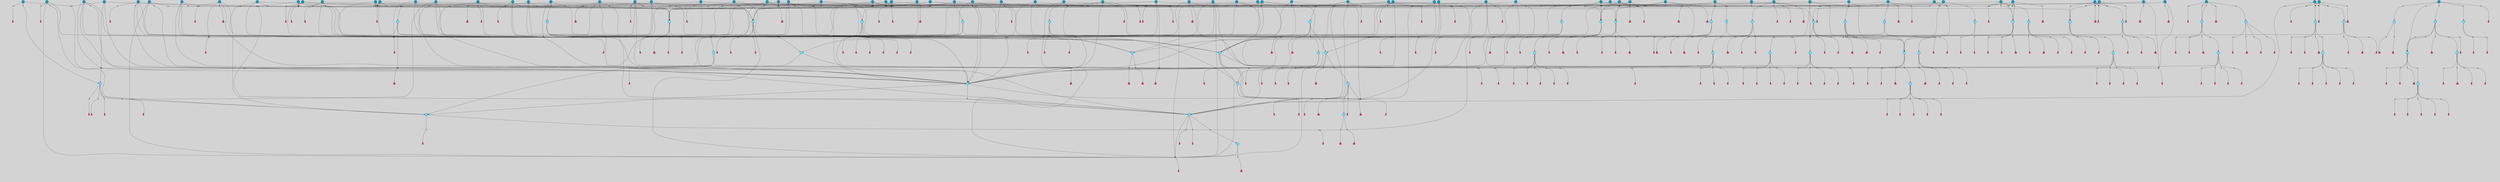 // File exported with GEGELATI v1.3.1
// On the 2024-04-08 17:43:03
// With the File::TPGGraphDotExporter
digraph{
	graph[pad = "0.212, 0.055" bgcolor = lightgray]
	node[shape=circle style = filled label = ""]
		T7 [fillcolor="#66ddff"]
		T9 [fillcolor="#66ddff"]
		T11 [fillcolor="#66ddff"]
		T59 [fillcolor="#66ddff"]
		T102 [fillcolor="#66ddff"]
		T111 [fillcolor="#66ddff"]
		T214 [fillcolor="#66ddff"]
		T258 [fillcolor="#66ddff"]
		T320 [fillcolor="#66ddff"]
		T321 [fillcolor="#66ddff"]
		T322 [fillcolor="#66ddff"]
		T323 [fillcolor="#66ddff"]
		T324 [fillcolor="#66ddff"]
		T325 [fillcolor="#66ddff"]
		T326 [fillcolor="#66ddff"]
		T327 [fillcolor="#1199bb"]
		T407 [fillcolor="#66ddff"]
		T20 [fillcolor="#1199bb"]
		T429 [fillcolor="#66ddff"]
		T440 [fillcolor="#66ddff"]
		T540 [fillcolor="#66ddff"]
		T556 [fillcolor="#66ddff"]
		T603 [fillcolor="#1199bb"]
		T550 [fillcolor="#1199bb"]
		T623 [fillcolor="#66ddff"]
		T624 [fillcolor="#66ddff"]
		T625 [fillcolor="#66ddff"]
		T653 [fillcolor="#66ddff"]
		T697 [fillcolor="#1199bb"]
		T700 [fillcolor="#1199bb"]
		T715 [fillcolor="#1199bb"]
		T716 [fillcolor="#66ddff"]
		T717 [fillcolor="#66ddff"]
		T718 [fillcolor="#66ddff"]
		T719 [fillcolor="#1199bb"]
		T720 [fillcolor="#66ddff"]
		T249 [fillcolor="#66ddff"]
		T721 [fillcolor="#66ddff"]
		T757 [fillcolor="#1199bb"]
		T758 [fillcolor="#1199bb"]
		T782 [fillcolor="#1199bb"]
		T784 [fillcolor="#66ddff"]
		T787 [fillcolor="#1199bb"]
		T788 [fillcolor="#66ddff"]
		T789 [fillcolor="#66ddff"]
		T790 [fillcolor="#66ddff"]
		T791 [fillcolor="#1199bb"]
		T792 [fillcolor="#66ddff"]
		T793 [fillcolor="#66ddff"]
		T794 [fillcolor="#66ddff"]
		T802 [fillcolor="#1199bb"]
		T804 [fillcolor="#1199bb"]
		T807 [fillcolor="#1199bb"]
		T813 [fillcolor="#1199bb"]
		T821 [fillcolor="#1199bb"]
		T822 [fillcolor="#1199bb"]
		T823 [fillcolor="#1199bb"]
		T828 [fillcolor="#1199bb"]
		T830 [fillcolor="#1199bb"]
		T833 [fillcolor="#1199bb"]
		T834 [fillcolor="#1199bb"]
		T836 [fillcolor="#1199bb"]
		T839 [fillcolor="#1199bb"]
		T851 [fillcolor="#1199bb"]
		T853 [fillcolor="#1199bb"]
		T863 [fillcolor="#1199bb"]
		T865 [fillcolor="#1199bb"]
		T868 [fillcolor="#1199bb"]
		T870 [fillcolor="#1199bb"]
		T871 [fillcolor="#1199bb"]
		T614 [fillcolor="#1199bb"]
		T872 [fillcolor="#1199bb"]
		T873 [fillcolor="#1199bb"]
		T875 [fillcolor="#1199bb"]
		T876 [fillcolor="#1199bb"]
		T877 [fillcolor="#66ddff"]
		T878 [fillcolor="#1199bb"]
		T879 [fillcolor="#66ddff"]
		T880 [fillcolor="#66ddff"]
		T881 [fillcolor="#66ddff"]
		T882 [fillcolor="#66ddff"]
		T883 [fillcolor="#66ddff"]
		T884 [fillcolor="#1199bb"]
		T885 [fillcolor="#66ddff"]
		T886 [fillcolor="#66ddff"]
		T890 [fillcolor="#1199bb"]
		T891 [fillcolor="#66ddff"]
		T892 [fillcolor="#1199bb"]
		T893 [fillcolor="#1199bb"]
		T374 [fillcolor="#1199bb"]
		T902 [fillcolor="#1199bb"]
		T906 [fillcolor="#1199bb"]
		T908 [fillcolor="#1199bb"]
		T909 [fillcolor="#1199bb"]
		T913 [fillcolor="#1199bb"]
		T920 [fillcolor="#1199bb"]
		T924 [fillcolor="#1199bb"]
		T926 [fillcolor="#1199bb"]
		T927 [fillcolor="#1199bb"]
		T929 [fillcolor="#1199bb"]
		T930 [fillcolor="#1199bb"]
		T931 [fillcolor="#1199bb"]
		T934 [fillcolor="#1199bb"]
		T936 [fillcolor="#1199bb"]
		T938 [fillcolor="#1199bb"]
		T939 [fillcolor="#1199bb"]
		T940 [fillcolor="#66ddff"]
		T941 [fillcolor="#1199bb"]
		T942 [fillcolor="#1199bb"]
		T943 [fillcolor="#1199bb"]
		T944 [fillcolor="#1199bb"]
		T945 [fillcolor="#1199bb"]
		T946 [fillcolor="#1199bb"]
		T947 [fillcolor="#66ddff"]
		T948 [fillcolor="#66ddff"]
		T949 [fillcolor="#66ddff"]
		T950 [fillcolor="#66ddff"]
		T951 [fillcolor="#1199bb"]
		T952 [fillcolor="#66ddff"]
		T953 [fillcolor="#66ddff"]
		T954 [fillcolor="#66ddff"]
		T955 [fillcolor="#1199bb"]
		T956 [fillcolor="#66ddff"]
		T957 [fillcolor="#66ddff"]
		T958 [fillcolor="#1199bb"]
		T959 [fillcolor="#1199bb"]
		T960 [fillcolor="#1199bb"]
		T961 [fillcolor="#1199bb"]
		T962 [fillcolor="#1199bb"]
		T963 [fillcolor="#1199bb"]
		T964 [fillcolor="#1199bb"]
		T965 [fillcolor="#1199bb"]
		T966 [fillcolor="#1199bb"]
		P12103 [fillcolor="#cccccc" shape=point] //-3|
		I12103 [shape=box style=invis label="1|6&2|7#0|7&#92;n10|2&0|7#1|3&#92;n9|6&2|7#2|2&#92;n5|3&0|7#0|7&#92;n1|6&2|3#0|0&#92;n2|3&2|3#2|2&#92;n5|1&2|6#0|6&#92;n"]
		P12103 -> I12103[style=invis]
		A7891 [fillcolor="#ff3366" shape=box margin=0.03 width=0 height=0 label="7"]
		T7 -> P12103 -> A7891
		P12104 [fillcolor="#cccccc" shape=point] //5|
		I12104 [shape=box style=invis label="0|5&2|3#0|1&#92;n0|6&2|1#2|4&#92;n6|2&2|6#0|7&#92;n7|4&0|3#0|1&#92;n5|4&0|7#1|6&#92;n9|1&0|5#2|2&#92;n6|3&2|3#1|7&#92;n11|7&2|4#1|6&#92;n2|5&0|1#0|0&#92;n4|7&0|0#0|2&#92;n6|2&0|6#0|0&#92;n2|1&2|6#2|4&#92;n10|0&2|0#1|0&#92;n6|6&2|4#0|6&#92;n"]
		P12104 -> I12104[style=invis]
		A7892 [fillcolor="#ff3366" shape=box margin=0.03 width=0 height=0 label="8"]
		T7 -> P12104 -> A7892
		P12105 [fillcolor="#cccccc" shape=point] //-6|
		I12105 [shape=box style=invis label="11|1&0|7#2|0&#92;n10|4&0|1#1|0&#92;n4|3&2|4#2|1&#92;n0|5&2|0#0|0&#92;n6|1&0|0#0|3&#92;n8|2&2|0#0|4&#92;n11|4&2|0#1|6&#92;n7|0&2|6#2|3&#92;n5|3&2|6#2|0&#92;n2|0&2|0#0|4&#92;n"]
		P12105 -> I12105[style=invis]
		A7893 [fillcolor="#ff3366" shape=box margin=0.03 width=0 height=0 label="9"]
		T9 -> P12105 -> A7893
		P12106 [fillcolor="#cccccc" shape=point] //2|
		I12106 [shape=box style=invis label="6|3&2|7#1|4&#92;n8|6&0|0#2|5&#92;n2|1&0|2#0|3&#92;n8|7&0|6#0|4&#92;n2|1&2|0#0|1&#92;n0|0&2|2#2|3&#92;n6|6&0|7#2|1&#92;n6|1&0|7#2|6&#92;n5|4&2|7#0|4&#92;n0|3&0|4#2|0&#92;n11|0&2|0#2|5&#92;n4|5&2|5#2|4&#92;n5|7&0|6#0|4&#92;n9|7&2|5#0|3&#92;n5|4&2|1#0|3&#92;n5|3&0|1#1|7&#92;n0|4&0|3#2|5&#92;n"]
		P12106 -> I12106[style=invis]
		A7894 [fillcolor="#ff3366" shape=box margin=0.03 width=0 height=0 label="10"]
		T9 -> P12106 -> A7894
		P12107 [fillcolor="#cccccc" shape=point] //6|
		I12107 [shape=box style=invis label="3|0&2|7#2|2&#92;n3|2&0|4#2|5&#92;n5|1&0|2#1|0&#92;n8|7&0|1#2|0&#92;n8|5&0|3#0|6&#92;n0|2&0|2#2|3&#92;n1|5&2|5#0|5&#92;n5|6&0|6#0|7&#92;n6|7&0|0#2|6&#92;n1|2&2|3#0|0&#92;n7|7&2|3#0|4&#92;n0|7&2|7#0|6&#92;n1|0&2|2#2|7&#92;n4|4&0|1#0|0&#92;n"]
		P12107 -> I12107[style=invis]
		A7895 [fillcolor="#ff3366" shape=box margin=0.03 width=0 height=0 label="11"]
		T11 -> P12107 -> A7895
		P12108 [fillcolor="#cccccc" shape=point] //-4|
		I12108 [shape=box style=invis label="4|1&0|4#2|6&#92;n1|2&2|2#2|0&#92;n1|2&2|0#0|6&#92;n8|4&2|3#2|5&#92;n5|5&2|1#1|0&#92;n"]
		P12108 -> I12108[style=invis]
		A7896 [fillcolor="#ff3366" shape=box margin=0.03 width=0 height=0 label="12"]
		T11 -> P12108 -> A7896
		P12109 [fillcolor="#cccccc" shape=point] //8|
		I12109 [shape=box style=invis label="9|0&0|1#2|0&#92;n10|1&2|5#1|4&#92;n8|2&2|6#0|4&#92;n4|5&0|3#0|1&#92;n2|4&2|5#2|3&#92;n4|2&2|2#0|2&#92;n7|5&0|2#0|0&#92;n8|2&2|1#1|3&#92;n8|7&0|7#2|1&#92;n1|1&0|0#0|7&#92;n5|6&2|5#1|0&#92;n6|3&2|5#0|0&#92;n11|4&0|3#2|6&#92;n1|2&2|4#0|7&#92;n5|6&0|1#2|0&#92;n11|3&0|2#0|7&#92;n"]
		P12109 -> I12109[style=invis]
		A7897 [fillcolor="#ff3366" shape=box margin=0.03 width=0 height=0 label="6"]
		T59 -> P12109 -> A7897
		P12110 [fillcolor="#cccccc" shape=point] //5|
		I12110 [shape=box style=invis label="3|0&2|0#0|1&#92;n3|0&0|7#0|1&#92;n5|3&0|2#2|6&#92;n4|4&2|4#2|6&#92;n11|2&0|7#1|6&#92;n2|7&2|2#2|5&#92;n9|3&2|6#2|7&#92;n7|7&0|0#0|4&#92;n6|1&2|4#2|3&#92;n5|4&2|0#1|6&#92;n1|3&0|7#0|4&#92;n"]
		P12110 -> I12110[style=invis]
		A7898 [fillcolor="#ff3366" shape=box margin=0.03 width=0 height=0 label="7"]
		T59 -> P12110 -> A7898
		T59 -> P12105
		T59 -> P12110
		P12111 [fillcolor="#cccccc" shape=point] //7|
		I12111 [shape=box style=invis label="3|3&2|7#0|4&#92;n4|3&2|6#0|3&#92;n8|4&0|6#1|2&#92;n5|6&2|3#0|4&#92;n0|7&2|1#0|5&#92;n8|7&2|2#2|5&#92;n9|1&0|0#1|0&#92;n10|1&2|1#1|4&#92;n10|5&0|6#1|7&#92;n5|2&2|3#0|4&#92;n2|0&2|6#2|7&#92;n1|7&0|1#0|7&#92;n"]
		P12111 -> I12111[style=invis]
		A7899 [fillcolor="#ff3366" shape=box margin=0.03 width=0 height=0 label="2"]
		T102 -> P12111 -> A7899
		P12112 [fillcolor="#cccccc" shape=point] //-8|
		I12112 [shape=box style=invis label="7|5&0|4#2|4&#92;n"]
		P12112 -> I12112[style=invis]
		A7900 [fillcolor="#ff3366" shape=box margin=0.03 width=0 height=0 label="3"]
		T102 -> P12112 -> A7900
		P12113 [fillcolor="#cccccc" shape=point] //8|
		I12113 [shape=box style=invis label="7|0&0|2#1|4&#92;n8|1&2|3#0|5&#92;n0|6&0|5#0|5&#92;n3|7&2|1#0|6&#92;n9|4&2|7#1|6&#92;n1|7&2|5#2|2&#92;n8|5&2|0#0|3&#92;n0|2&0|2#0|0&#92;n3|5&0|2#0|3&#92;n"]
		P12113 -> I12113[style=invis]
		A7901 [fillcolor="#ff3366" shape=box margin=0.03 width=0 height=0 label="5"]
		T102 -> P12113 -> A7901
		P12114 [fillcolor="#cccccc" shape=point] //-5|
		I12114 [shape=box style=invis label="0|0&2|3#0|2&#92;n10|5&0|6#1|3&#92;n7|3&0|6#2|3&#92;n3|4&0|6#0|6&#92;n10|5&0|2#1|1&#92;n5|0&0|1#0|3&#92;n6|6&2|5#1|5&#92;n7|4&0|2#1|7&#92;n5|7&0|1#2|5&#92;n1|5&0|0#0|3&#92;n7|5&2|1#2|6&#92;n9|0&0|2#0|0&#92;n4|0&2|4#0|0&#92;n4|6&0|0#2|3&#92;n3|1&0|6#2|5&#92;n7|7&2|1#2|3&#92;n9|4&2|2#0|6&#92;n"]
		P12114 -> I12114[style=invis]
		T111 -> P12114 -> T9
		P12115 [fillcolor="#cccccc" shape=point] //7|
		I12115 [shape=box style=invis label="7|4&2|1#2|0&#92;n4|1&2|4#2|3&#92;n5|0&2|0#2|2&#92;n6|1&2|4#2|6&#92;n"]
		P12115 -> I12115[style=invis]
		A7902 [fillcolor="#ff3366" shape=box margin=0.03 width=0 height=0 label="9"]
		T111 -> P12115 -> A7902
		P12116 [fillcolor="#cccccc" shape=point] //2|
		I12116 [shape=box style=invis label="3|0&2|0#0|1&#92;n11|2&0|7#1|6&#92;n8|7&2|4#0|5&#92;n5|3&0|2#2|6&#92;n4|4&2|4#2|6&#92;n3|0&0|7#0|1&#92;n2|7&2|2#2|5&#92;n9|3&2|6#2|7&#92;n7|7&0|0#0|4&#92;n6|1&2|4#1|3&#92;n5|4&2|0#1|6&#92;n1|3&0|7#0|4&#92;n"]
		P12116 -> I12116[style=invis]
		A7903 [fillcolor="#ff3366" shape=box margin=0.03 width=0 height=0 label="7"]
		T111 -> P12116 -> A7903
		T111 -> P12105
		P12117 [fillcolor="#cccccc" shape=point] //6|
		I12117 [shape=box style=invis label="9|4&2|7#0|6&#92;n8|4&0|1#1|0&#92;n1|3&0|0#2|1&#92;n2|4&0|6#2|2&#92;n5|1&2|5#0|7&#92;n3|0&0|3#2|6&#92;n2|2&2|6#0|2&#92;n8|4&0|4#2|2&#92;n5|1&2|4#0|3&#92;n9|4&0|6#0|6&#92;n5|0&2|2#1|5&#92;n11|7&0|0#1|1&#92;n0|4&0|3#0|3&#92;n7|7&2|4#2|5&#92;n1|5&0|1#2|1&#92;n"]
		P12117 -> I12117[style=invis]
		A7904 [fillcolor="#ff3366" shape=box margin=0.03 width=0 height=0 label="1"]
		T214 -> P12117 -> A7904
		P12118 [fillcolor="#cccccc" shape=point] //5|
		I12118 [shape=box style=invis label="9|4&2|3#1|3&#92;n0|4&2|4#0|5&#92;n6|1&2|6#2|5&#92;n4|0&0|5#2|0&#92;n"]
		P12118 -> I12118[style=invis]
		A7905 [fillcolor="#ff3366" shape=box margin=0.03 width=0 height=0 label="7"]
		T214 -> P12118 -> A7905
		P12119 [fillcolor="#cccccc" shape=point] //8|
		I12119 [shape=box style=invis label="9|0&0|1#2|0&#92;n10|1&2|5#1|4&#92;n8|2&2|6#0|4&#92;n2|4&2|5#2|3&#92;n4|2&2|2#0|2&#92;n7|5&0|2#0|0&#92;n8|2&2|1#1|3&#92;n8|7&0|7#2|1&#92;n1|1&0|0#0|7&#92;n5|6&2|5#1|0&#92;n6|6&2|5#0|0&#92;n11|4&0|3#2|6&#92;n4|2&2|4#0|7&#92;n5|6&0|1#2|0&#92;n11|3&0|2#0|7&#92;n"]
		P12119 -> I12119[style=invis]
		A7906 [fillcolor="#ff3366" shape=box margin=0.03 width=0 height=0 label="6"]
		T214 -> P12119 -> A7906
		P12120 [fillcolor="#cccccc" shape=point] //10|
		I12120 [shape=box style=invis label="4|5&2|7#2|1&#92;n1|7&2|3#0|6&#92;n3|5&2|2#0|3&#92;n10|3&0|7#1|4&#92;n7|1&0|4#2|6&#92;n10|2&0|3#1|7&#92;n9|5&2|0#0|4&#92;n4|0&0|3#2|7&#92;n11|4&2|6#1|2&#92;n5|4&2|7#0|2&#92;n2|6&2|4#0|0&#92;n6|5&0|7#2|1&#92;n5|3&2|3#1|6&#92;n10|7&2|0#1|2&#92;n"]
		P12120 -> I12120[style=invis]
		A7907 [fillcolor="#ff3366" shape=box margin=0.03 width=0 height=0 label="5"]
		T214 -> P12120 -> A7907
		P12121 [fillcolor="#cccccc" shape=point] //5|
		I12121 [shape=box style=invis label="3|0&2|0#0|1&#92;n3|0&0|7#0|1&#92;n5|3&0|2#2|6&#92;n4|4&2|4#2|6&#92;n11|2&0|7#1|6&#92;n2|7&2|2#2|5&#92;n9|3&2|6#2|7&#92;n7|7&0|0#0|4&#92;n6|1&2|4#2|3&#92;n5|4&2|0#1|6&#92;n1|3&0|7#0|4&#92;n"]
		P12121 -> I12121[style=invis]
		A7908 [fillcolor="#ff3366" shape=box margin=0.03 width=0 height=0 label="7"]
		T214 -> P12121 -> A7908
		P12122 [fillcolor="#cccccc" shape=point] //2|
		I12122 [shape=box style=invis label="9|1&2|3#0|1&#92;n5|3&2|4#2|7&#92;n11|0&2|3#0|4&#92;n7|0&2|4#0|4&#92;n5|2&2|0#2|4&#92;n7|3&0|7#0|5&#92;n"]
		P12122 -> I12122[style=invis]
		A7909 [fillcolor="#ff3366" shape=box margin=0.03 width=0 height=0 label="2"]
		T258 -> P12122 -> A7909
		T258 -> P12105
		P12123 [fillcolor="#cccccc" shape=point] //-5|
		I12123 [shape=box style=invis label="8|7&0|3#0|3&#92;n6|4&2|1#0|5&#92;n2|2&2|6#2|0&#92;n4|7&2|0#2|3&#92;n10|5&2|1#1|5&#92;n2|0&0|7#2|0&#92;n5|3&2|2#2|0&#92;n6|7&0|0#1|0&#92;n"]
		P12123 -> I12123[style=invis]
		A7910 [fillcolor="#ff3366" shape=box margin=0.03 width=0 height=0 label="1"]
		T258 -> P12123 -> A7910
		P12124 [fillcolor="#cccccc" shape=point] //2|
		I12124 [shape=box style=invis label="4|1&0|4#2|6&#92;n5|5&2|1#1|0&#92;n1|0&2|0#0|6&#92;n8|4&2|3#2|5&#92;n"]
		P12124 -> I12124[style=invis]
		T258 -> P12124 -> T11
		P12125 [fillcolor="#cccccc" shape=point] //5|
		I12125 [shape=box style=invis label="1|6&2|7#0|7&#92;n9|2&2|7#2|2&#92;n10|2&0|7#1|3&#92;n5|3&0|7#0|7&#92;n7|0&2|7#2|2&#92;n1|6&2|3#0|0&#92;n2|3&2|3#2|2&#92;n"]
		P12125 -> I12125[style=invis]
		A7911 [fillcolor="#ff3366" shape=box margin=0.03 width=0 height=0 label="7"]
		T258 -> P12125 -> A7911
		P12126 [fillcolor="#cccccc" shape=point] //-4|
		I12126 [shape=box style=invis label="4|1&0|4#2|6&#92;n1|2&2|2#2|0&#92;n1|2&2|0#0|6&#92;n8|4&2|3#2|5&#92;n5|5&2|1#1|0&#92;n"]
		P12126 -> I12126[style=invis]
		A7912 [fillcolor="#ff3366" shape=box margin=0.03 width=0 height=0 label="12"]
		T320 -> P12126 -> A7912
		P12127 [fillcolor="#cccccc" shape=point] //-9|
		I12127 [shape=box style=invis label="2|0&2|0#2|1&#92;n4|4&2|4#2|6&#92;n9|1&0|3#1|7&#92;n5|3&0|2#2|6&#92;n2|7&2|2#2|5&#92;n5|4&2|0#1|6&#92;n3|0&0|7#0|1&#92;n1|3&0|7#0|4&#92;n11|6&2|2#0|7&#92;n7|7&0|0#0|4&#92;n11|0&0|7#1|6&#92;n9|3&2|6#2|7&#92;n"]
		P12127 -> I12127[style=invis]
		A7913 [fillcolor="#ff3366" shape=box margin=0.03 width=0 height=0 label="7"]
		T321 -> P12127 -> A7913
		P12128 [fillcolor="#cccccc" shape=point] //6|
		I12128 [shape=box style=invis label="3|0&2|7#2|2&#92;n3|2&0|4#2|5&#92;n5|1&0|2#1|0&#92;n8|7&0|1#2|0&#92;n8|5&0|3#0|6&#92;n0|2&0|2#2|3&#92;n1|5&2|5#0|5&#92;n5|6&0|6#0|7&#92;n6|7&0|0#2|6&#92;n1|2&2|3#0|0&#92;n7|7&2|3#0|4&#92;n0|7&2|7#0|6&#92;n1|0&2|2#2|7&#92;n4|4&0|1#0|0&#92;n"]
		P12128 -> I12128[style=invis]
		A7914 [fillcolor="#ff3366" shape=box margin=0.03 width=0 height=0 label="11"]
		T320 -> P12128 -> A7914
		P12129 [fillcolor="#cccccc" shape=point] //2|
		I12129 [shape=box style=invis label="4|1&0|4#2|6&#92;n5|5&2|1#1|0&#92;n1|0&2|0#0|6&#92;n8|4&2|3#2|5&#92;n"]
		P12129 -> I12129[style=invis]
		T321 -> P12129 -> T320
		P12130 [fillcolor="#cccccc" shape=point] //-3|
		I12130 [shape=box style=invis label="4|5&0|0#0|0&#92;n4|7&0|0#0|2&#92;n0|6&2|1#2|4&#92;n9|1&0|5#2|2&#92;n10|0&2|0#1|0&#92;n6|6&2|4#0|6&#92;n2|5&0|1#0|0&#92;n6|3&2|3#1|7&#92;n11|7&2|4#1|6&#92;n6|2&2|6#0|1&#92;n6|2&0|0#0|0&#92;n9|1&2|6#2|4&#92;n10|4&0|3#1|1&#92;n5|4&2|7#1|6&#92;n"]
		P12130 -> I12130[style=invis]
		T323 -> P12130 -> T321
		P12131 [fillcolor="#cccccc" shape=point] //5|
		I12131 [shape=box style=invis label="0|5&2|3#0|1&#92;n0|6&2|1#2|4&#92;n6|2&2|6#0|7&#92;n7|4&0|3#0|1&#92;n5|4&0|7#1|6&#92;n9|1&0|5#2|2&#92;n6|3&2|3#1|7&#92;n11|7&2|4#1|6&#92;n2|5&0|1#0|0&#92;n4|7&0|0#0|2&#92;n6|2&0|6#0|0&#92;n2|1&2|6#2|4&#92;n10|0&2|0#1|0&#92;n6|6&2|4#0|6&#92;n"]
		P12131 -> I12131[style=invis]
		A7915 [fillcolor="#ff3366" shape=box margin=0.03 width=0 height=0 label="8"]
		T322 -> P12131 -> A7915
		P12132 [fillcolor="#cccccc" shape=point] //8|
		I12132 [shape=box style=invis label="9|7&0|5#2|5&#92;n3|3&2|3#0|2&#92;n9|5&2|2#1|0&#92;n2|3&0|6#0|3&#92;n4|4&2|5#2|7&#92;n11|3&2|0#1|5&#92;n6|6&2|1#2|2&#92;n4|6&0|1#2|2&#92;n2|5&2|7#2|2&#92;n7|7&2|2#2|3&#92;n6|5&0|3#2|6&#92;n6|7&0|6#0|2&#92;n"]
		P12132 -> I12132[style=invis]
		A7916 [fillcolor="#ff3366" shape=box margin=0.03 width=0 height=0 label="14"]
		T321 -> P12132 -> A7916
		P12133 [fillcolor="#cccccc" shape=point] //-3|
		I12133 [shape=box style=invis label="1|6&2|7#0|7&#92;n10|2&0|7#1|3&#92;n9|6&2|7#2|2&#92;n5|3&0|7#0|7&#92;n1|6&2|3#0|0&#92;n2|3&2|3#2|2&#92;n5|1&2|6#0|6&#92;n"]
		P12133 -> I12133[style=invis]
		A7917 [fillcolor="#ff3366" shape=box margin=0.03 width=0 height=0 label="7"]
		T322 -> P12133 -> A7917
		P12134 [fillcolor="#cccccc" shape=point] //-8|
		I12134 [shape=box style=invis label="7|5&0|4#2|4&#92;n"]
		P12134 -> I12134[style=invis]
		A7918 [fillcolor="#ff3366" shape=box margin=0.03 width=0 height=0 label="3"]
		T321 -> P12134 -> A7918
		P12135 [fillcolor="#cccccc" shape=point] //4|
		I12135 [shape=box style=invis label="4|3&0|6#0|3&#92;n5|7&2|3#2|2&#92;n5|6&0|7#1|2&#92;n1|4&2|6#0|3&#92;n8|4&2|1#2|5&#92;n9|5&2|4#1|4&#92;n2|4&0|5#0|7&#92;n10|0&0|6#1|3&#92;n3|0&0|6#0|2&#92;n2|7&2|7#2|6&#92;n5|2&0|5#1|5&#92;n10|4&2|5#1|7&#92;n4|0&0|4#2|4&#92;n11|1&0|4#2|6&#92;n10|6&2|0#1|4&#92;n9|7&0|3#1|4&#92;n4|5&2|7#0|6&#92;n11|5&2|6#2|3&#92;n0|3&0|5#0|1&#92;n"]
		P12135 -> I12135[style=invis]
		A7919 [fillcolor="#ff3366" shape=box margin=0.03 width=0 height=0 label="13"]
		T321 -> P12135 -> A7919
		P12136 [fillcolor="#cccccc" shape=point] //1|
		I12136 [shape=box style=invis label="0|4&0|1#0|1&#92;n10|5&2|5#1|6&#92;n7|7&2|5#2|2&#92;n9|5&0|7#2|7&#92;n8|4&0|3#2|7&#92;n11|0&2|3#0|5&#92;n7|0&0|0#0|1&#92;n4|2&0|4#0|5&#92;n5|1&0|6#2|7&#92;n11|3&0|7#1|3&#92;n"]
		P12136 -> I12136[style=invis]
		T323 -> P12136 -> T322
		P12137 [fillcolor="#cccccc" shape=point] //4|
		I12137 [shape=box style=invis label="4|3&0|6#0|3&#92;n5|7&2|3#2|2&#92;n5|6&0|7#1|2&#92;n1|4&2|6#0|3&#92;n8|4&2|1#2|5&#92;n9|5&2|4#1|4&#92;n2|4&0|5#0|7&#92;n10|0&0|6#1|3&#92;n3|0&0|6#0|2&#92;n2|7&2|7#2|6&#92;n5|2&0|5#1|5&#92;n10|4&2|5#1|7&#92;n4|0&0|4#2|4&#92;n11|1&0|4#2|6&#92;n10|6&2|0#1|4&#92;n9|7&0|3#1|4&#92;n4|5&2|7#0|6&#92;n11|5&2|6#2|3&#92;n0|3&0|5#0|1&#92;n"]
		P12137 -> I12137[style=invis]
		A7920 [fillcolor="#ff3366" shape=box margin=0.03 width=0 height=0 label="13"]
		T323 -> P12137 -> A7920
		P12138 [fillcolor="#cccccc" shape=point] //-9|
		I12138 [shape=box style=invis label="2|0&2|0#2|1&#92;n4|4&2|4#2|6&#92;n9|1&0|3#1|7&#92;n5|3&0|2#2|6&#92;n2|7&2|2#2|5&#92;n5|4&2|0#1|6&#92;n3|0&0|7#0|1&#92;n1|3&0|7#0|4&#92;n11|6&2|2#0|7&#92;n7|7&0|0#0|4&#92;n11|0&0|7#1|6&#92;n9|3&2|6#2|7&#92;n"]
		P12138 -> I12138[style=invis]
		A7921 [fillcolor="#ff3366" shape=box margin=0.03 width=0 height=0 label="7"]
		T325 -> P12138 -> A7921
		P12139 [fillcolor="#cccccc" shape=point] //-4|
		I12139 [shape=box style=invis label="4|1&0|4#2|6&#92;n1|2&2|2#2|0&#92;n1|2&2|0#0|6&#92;n8|4&2|3#2|5&#92;n5|5&2|1#1|0&#92;n"]
		P12139 -> I12139[style=invis]
		A7922 [fillcolor="#ff3366" shape=box margin=0.03 width=0 height=0 label="12"]
		T324 -> P12139 -> A7922
		P12140 [fillcolor="#cccccc" shape=point] //6|
		I12140 [shape=box style=invis label="3|0&2|7#2|2&#92;n3|2&0|4#2|5&#92;n5|1&0|2#1|0&#92;n8|7&0|1#2|0&#92;n8|5&0|3#0|6&#92;n0|2&0|2#2|3&#92;n1|5&2|5#0|5&#92;n5|6&0|6#0|7&#92;n6|7&0|0#2|6&#92;n1|2&2|3#0|0&#92;n7|7&2|3#0|4&#92;n0|7&2|7#0|6&#92;n1|0&2|2#2|7&#92;n4|4&0|1#0|0&#92;n"]
		P12140 -> I12140[style=invis]
		A7923 [fillcolor="#ff3366" shape=box margin=0.03 width=0 height=0 label="11"]
		T324 -> P12140 -> A7923
		P12141 [fillcolor="#cccccc" shape=point] //2|
		I12141 [shape=box style=invis label="4|1&0|4#2|6&#92;n5|5&2|1#1|0&#92;n1|0&2|0#0|6&#92;n8|4&2|3#2|5&#92;n"]
		P12141 -> I12141[style=invis]
		T325 -> P12141 -> T324
		P12142 [fillcolor="#cccccc" shape=point] //4|
		I12142 [shape=box style=invis label="4|3&0|6#0|3&#92;n5|7&2|3#2|2&#92;n5|6&0|7#1|2&#92;n1|4&2|6#0|3&#92;n8|4&2|1#2|5&#92;n9|5&2|4#1|4&#92;n2|4&0|5#0|7&#92;n10|0&0|6#1|3&#92;n3|0&0|6#0|2&#92;n2|7&2|7#2|6&#92;n5|2&0|5#1|5&#92;n10|4&2|5#1|7&#92;n4|0&0|4#2|4&#92;n11|1&0|4#2|6&#92;n10|6&2|0#1|4&#92;n9|7&0|3#1|4&#92;n4|5&2|7#0|6&#92;n11|5&2|6#2|3&#92;n0|3&0|5#0|1&#92;n"]
		P12142 -> I12142[style=invis]
		A7924 [fillcolor="#ff3366" shape=box margin=0.03 width=0 height=0 label="13"]
		T325 -> P12142 -> A7924
		P12143 [fillcolor="#cccccc" shape=point] //-3|
		I12143 [shape=box style=invis label="4|5&0|0#0|0&#92;n4|7&0|0#0|2&#92;n0|6&2|1#2|4&#92;n9|1&0|5#2|2&#92;n10|0&2|0#1|0&#92;n6|6&2|4#0|6&#92;n2|5&0|1#0|0&#92;n6|3&2|3#1|7&#92;n11|7&2|4#1|6&#92;n6|2&2|6#0|1&#92;n6|2&0|0#0|0&#92;n9|1&2|6#2|4&#92;n10|4&0|3#1|1&#92;n5|4&2|7#1|6&#92;n"]
		P12143 -> I12143[style=invis]
		T327 -> P12143 -> T325
		P12144 [fillcolor="#cccccc" shape=point] //5|
		I12144 [shape=box style=invis label="0|5&2|3#0|1&#92;n0|6&2|1#2|4&#92;n6|2&2|6#0|7&#92;n7|4&0|3#0|1&#92;n5|4&0|7#1|6&#92;n9|1&0|5#2|2&#92;n6|3&2|3#1|7&#92;n11|7&2|4#1|6&#92;n2|5&0|1#0|0&#92;n4|7&0|0#0|2&#92;n6|2&0|6#0|0&#92;n2|1&2|6#2|4&#92;n10|0&2|0#1|0&#92;n6|6&2|4#0|6&#92;n"]
		P12144 -> I12144[style=invis]
		A7925 [fillcolor="#ff3366" shape=box margin=0.03 width=0 height=0 label="8"]
		T326 -> P12144 -> A7925
		P12145 [fillcolor="#cccccc" shape=point] //-8|
		I12145 [shape=box style=invis label="7|5&0|4#2|4&#92;n"]
		P12145 -> I12145[style=invis]
		A7926 [fillcolor="#ff3366" shape=box margin=0.03 width=0 height=0 label="3"]
		T325 -> P12145 -> A7926
		P12146 [fillcolor="#cccccc" shape=point] //-3|
		I12146 [shape=box style=invis label="1|6&2|7#0|7&#92;n10|2&0|7#1|3&#92;n9|6&2|7#2|2&#92;n5|3&0|7#0|7&#92;n1|6&2|3#0|0&#92;n2|3&2|3#2|2&#92;n5|1&2|6#0|6&#92;n"]
		P12146 -> I12146[style=invis]
		A7927 [fillcolor="#ff3366" shape=box margin=0.03 width=0 height=0 label="7"]
		T326 -> P12146 -> A7927
		P12147 [fillcolor="#cccccc" shape=point] //8|
		I12147 [shape=box style=invis label="9|7&0|5#2|5&#92;n3|3&2|3#0|2&#92;n9|5&2|2#1|0&#92;n2|3&0|6#0|3&#92;n4|4&2|5#2|7&#92;n11|3&2|0#1|5&#92;n6|6&2|1#2|2&#92;n4|6&0|1#2|2&#92;n2|5&2|7#2|2&#92;n7|7&2|2#2|3&#92;n6|5&0|3#2|6&#92;n6|7&0|6#0|2&#92;n"]
		P12147 -> I12147[style=invis]
		A7928 [fillcolor="#ff3366" shape=box margin=0.03 width=0 height=0 label="14"]
		T325 -> P12147 -> A7928
		P12148 [fillcolor="#cccccc" shape=point] //1|
		I12148 [shape=box style=invis label="0|4&0|1#0|1&#92;n10|5&2|5#1|6&#92;n7|7&2|5#2|2&#92;n9|5&0|7#2|7&#92;n8|4&0|3#2|7&#92;n11|0&2|3#0|5&#92;n7|0&0|0#0|1&#92;n4|2&0|4#0|5&#92;n5|1&0|6#2|7&#92;n11|3&0|7#1|3&#92;n"]
		P12148 -> I12148[style=invis]
		T327 -> P12148 -> T326
		P12149 [fillcolor="#cccccc" shape=point] //4|
		I12149 [shape=box style=invis label="4|3&0|6#0|3&#92;n5|7&2|3#2|2&#92;n5|6&0|7#1|2&#92;n1|4&2|6#0|3&#92;n8|4&2|1#2|5&#92;n9|5&2|4#1|4&#92;n2|4&0|5#0|7&#92;n10|0&0|6#1|3&#92;n3|0&0|6#0|2&#92;n2|7&2|7#2|6&#92;n5|2&0|5#1|5&#92;n10|4&2|5#1|7&#92;n4|0&0|4#2|4&#92;n11|1&0|4#2|6&#92;n10|6&2|0#1|4&#92;n9|7&0|3#1|4&#92;n4|5&2|7#0|6&#92;n11|5&2|6#2|3&#92;n0|3&0|5#0|1&#92;n"]
		P12149 -> I12149[style=invis]
		A7929 [fillcolor="#ff3366" shape=box margin=0.03 width=0 height=0 label="13"]
		T327 -> P12149 -> A7929
		P12150 [fillcolor="#cccccc" shape=point] //-1|
		I12150 [shape=box style=invis label="0|5&2|2#0|0&#92;n11|3&2|3#1|3&#92;n8|5&2|2#1|7&#92;n10|0&0|6#1|2&#92;n9|1&2|5#0|3&#92;n8|0&2|4#2|6&#92;n6|7&0|2#0|3&#92;n9|2&0|7#0|1&#92;n6|2&0|2#2|1&#92;n"]
		P12150 -> I12150[style=invis]
		A7930 [fillcolor="#ff3366" shape=box margin=0.03 width=0 height=0 label="7"]
		T407 -> P12150 -> A7930
		P12151 [fillcolor="#cccccc" shape=point] //-3|
		I12151 [shape=box style=invis label="7|7&0|0#0|4&#92;n11|2&0|7#1|6&#92;n8|7&2|4#0|5&#92;n5|3&0|2#2|6&#92;n4|4&2|4#2|6&#92;n3|0&0|7#0|6&#92;n2|7&2|2#2|5&#92;n9|3&2|6#2|7&#92;n6|7&0|0#0|7&#92;n3|0&2|0#0|1&#92;n6|1&2|4#1|3&#92;n5|4&2|0#1|6&#92;n1|3&0|7#0|4&#92;n"]
		P12151 -> I12151[style=invis]
		T407 -> P12151 -> T59
		P12152 [fillcolor="#cccccc" shape=point] //-5|
		I12152 [shape=box style=invis label="5|3&0|7#0|7&#92;n9|2&2|7#2|2&#92;n1|6&2|7#0|7&#92;n7|6&2|4#0|5&#92;n10|3&0|2#1|1&#92;n9|2&0|7#1|3&#92;n1|6&0|3#0|1&#92;n4|0&0|2#2|2&#92;n7|0&2|7#2|2&#92;n5|1&2|6#0|3&#92;n2|3&2|3#2|2&#92;n"]
		P12152 -> I12152[style=invis]
		T407 -> P12152 -> T102
		P12153 [fillcolor="#cccccc" shape=point] //1|
		I12153 [shape=box style=invis label="9|3&2|0#0|4&#92;n4|2&0|5#2|0&#92;n10|7&2|7#1|1&#92;n6|3&2|6#1|5&#92;n8|3&2|5#1|2&#92;n4|0&2|1#2|2&#92;n4|1&0|4#0|3&#92;n3|6&2|5#2|5&#92;n8|3&0|1#0|7&#92;n4|0&2|4#0|1&#92;n3|4&0|0#2|1&#92;n3|2&0|7#2|1&#92;n1|4&0|1#0|2&#92;n"]
		P12153 -> I12153[style=invis]
		A7931 [fillcolor="#ff3366" shape=box margin=0.03 width=0 height=0 label="14"]
		T407 -> P12153 -> A7931
		P12154 [fillcolor="#cccccc" shape=point] //3|
		I12154 [shape=box style=invis label="5|4&2|7#0|4&#92;n0|4&0|3#2|5&#92;n8|6&0|0#2|5&#92;n2|1&0|2#0|3&#92;n9|7&0|6#0|4&#92;n0|0&2|2#2|3&#92;n6|6&0|7#2|1&#92;n6|1&0|7#2|6&#92;n0|3&0|4#2|0&#92;n11|0&2|0#2|5&#92;n4|5&2|5#2|4&#92;n5|3&0|1#1|7&#92;n9|7&2|2#0|3&#92;n5|4&2|1#0|3&#92;n5|0&0|6#0|4&#92;n0|0&0|1#2|0&#92;n"]
		P12154 -> I12154[style=invis]
		A7932 [fillcolor="#ff3366" shape=box margin=0.03 width=0 height=0 label="10"]
		T407 -> P12154 -> A7932
		P12155 [fillcolor="#cccccc" shape=point] //-2|
		I12155 [shape=box style=invis label="3|5&2|6#2|3&#92;n3|2&0|0#0|0&#92;n8|0&2|0#0|1&#92;n"]
		P12155 -> I12155[style=invis]
		A7933 [fillcolor="#ff3366" shape=box margin=0.03 width=0 height=0 label="3"]
		T20 -> P12155 -> A7933
		P12156 [fillcolor="#cccccc" shape=point] //5|
		I12156 [shape=box style=invis label="4|4&2|4#2|6&#92;n3|0&0|7#0|1&#92;n5|3&0|2#2|6&#92;n3|0&2|0#2|1&#92;n11|2&0|7#1|6&#92;n9|3&2|6#2|7&#92;n7|7&0|0#0|4&#92;n6|1&2|4#2|3&#92;n5|4&2|0#1|6&#92;n1|3&0|7#0|4&#92;n"]
		P12156 -> I12156[style=invis]
		T20 -> P12156 -> T407
		P12157 [fillcolor="#cccccc" shape=point] //4|
		I12157 [shape=box style=invis label="2|2&0|1#2|4&#92;n3|7&2|2#0|7&#92;n6|5&2|4#1|3&#92;n7|0&0|7#1|3&#92;n10|7&0|0#1|2&#92;n"]
		P12157 -> I12157[style=invis]
		T20 -> P12157 -> T111
		T20 -> P12110
		T20 -> P12105
		P12158 [fillcolor="#cccccc" shape=point] //4|
		I12158 [shape=box style=invis label="8|5&2|3#2|1&#92;n10|1&0|3#1|6&#92;n7|1&2|6#1|3&#92;n4|1&0|6#0|0&#92;n11|1&0|2#0|3&#92;n2|0&2|1#2|7&#92;n"]
		P12158 -> I12158[style=invis]
		A7934 [fillcolor="#ff3366" shape=box margin=0.03 width=0 height=0 label="2"]
		T429 -> P12158 -> A7934
		P12159 [fillcolor="#cccccc" shape=point] //1|
		I12159 [shape=box style=invis label="9|7&0|2#2|2&#92;n6|5&0|1#1|0&#92;n2|2&0|0#2|1&#92;n4|3&2|2#2|3&#92;n2|5&2|2#0|0&#92;n10|7&0|5#1|1&#92;n9|5&2|7#2|5&#92;n7|7&2|5#2|5&#92;n8|0&2|4#0|1&#92;n5|4&2|0#0|2&#92;n2|5&2|2#2|6&#92;n4|4&0|2#2|1&#92;n7|2&2|4#0|0&#92;n10|0&2|2#1|1&#92;n10|4&2|3#1|0&#92;n"]
		P12159 -> I12159[style=invis]
		A7935 [fillcolor="#ff3366" shape=box margin=0.03 width=0 height=0 label="1"]
		T429 -> P12159 -> A7935
		P12160 [fillcolor="#cccccc" shape=point] //-8|
		I12160 [shape=box style=invis label="11|7&2|0#2|0&#92;n5|5&2|7#2|7&#92;n8|6&2|7#1|2&#92;n1|7&0|3#0|6&#92;n4|0&2|1#2|2&#92;n9|0&0|2#0|0&#92;n10|1&0|5#1|6&#92;n0|0&2|3#2|0&#92;n3|2&0|1#2|6&#92;n0|1&2|4#0|0&#92;n"]
		P12160 -> I12160[style=invis]
		A7936 [fillcolor="#ff3366" shape=box margin=0.03 width=0 height=0 label="6"]
		T429 -> P12160 -> A7936
		P12161 [fillcolor="#cccccc" shape=point] //-7|
		I12161 [shape=box style=invis label="7|3&0|6#2|5&#92;n10|5&0|5#1|0&#92;n1|0&2|4#0|3&#92;n"]
		P12161 -> I12161[style=invis]
		T429 -> P12161 -> T7
		P12162 [fillcolor="#cccccc" shape=point] //-2|
		I12162 [shape=box style=invis label="3|1&2|6#2|5&#92;n4|5&0|4#0|6&#92;n7|1&0|6#2|2&#92;n2|6&0|6#2|0&#92;n7|7&0|0#1|0&#92;n3|7&0|7#0|1&#92;n1|3&2|2#2|0&#92;n3|6&0|5#0|0&#92;n4|0&2|7#0|4&#92;n9|4&2|2#0|1&#92;n3|1&2|5#0|7&#92;n"]
		P12162 -> I12162[style=invis]
		A7937 [fillcolor="#ff3366" shape=box margin=0.03 width=0 height=0 label="1"]
		T429 -> P12162 -> A7937
		P12163 [fillcolor="#cccccc" shape=point] //2|
		I12163 [shape=box style=invis label="0|6&0|7#0|4&#92;n6|7&2|6#2|6&#92;n11|3&0|7#1|6&#92;n11|1&0|6#2|7&#92;n2|4&0|1#0|1&#92;n10|6&2|5#1|6&#92;n11|3&0|1#1|7&#92;n10|0&2|3#1|5&#92;n"]
		P12163 -> I12163[style=invis]
		T440 -> P12163 -> T7
		P12164 [fillcolor="#cccccc" shape=point] //-9|
		I12164 [shape=box style=invis label="2|0&2|3#2|0&#92;n11|7&0|4#1|0&#92;n"]
		P12164 -> I12164[style=invis]
		T440 -> P12164 -> T111
		T440 -> P12110
		P12165 [fillcolor="#cccccc" shape=point] //7|
		I12165 [shape=box style=invis label="2|0&2|1#2|0&#92;n9|1&0|6#0|3&#92;n11|7&0|4#1|0&#92;n"]
		P12165 -> I12165[style=invis]
		T540 -> P12165 -> T111
		P12166 [fillcolor="#cccccc" shape=point] //6|
		I12166 [shape=box style=invis label="0|5&2|3#0|1&#92;n0|6&2|1#2|4&#92;n9|1&0|5#2|2&#92;n7|4&0|3#0|1&#92;n5|4&0|7#1|6&#92;n2|5&0|1#0|0&#92;n6|3&2|3#1|7&#92;n11|7&2|4#1|6&#92;n6|2&2|6#0|1&#92;n4|7&0|0#0|2&#92;n6|2&0|6#0|0&#92;n9|1&2|6#2|4&#92;n10|0&2|0#1|0&#92;n6|6&2|4#0|6&#92;n"]
		P12166 -> I12166[style=invis]
		A7938 [fillcolor="#ff3366" shape=box margin=0.03 width=0 height=0 label="8"]
		T540 -> P12166 -> A7938
		P12167 [fillcolor="#cccccc" shape=point] //-4|
		I12167 [shape=box style=invis label="6|3&2|6#1|2&#92;n2|5&2|2#2|5&#92;n2|6&0|4#0|5&#92;n6|0&0|2#1|2&#92;n"]
		P12167 -> I12167[style=invis]
		A7939 [fillcolor="#ff3366" shape=box margin=0.03 width=0 height=0 label="7"]
		T540 -> P12167 -> A7939
		P12168 [fillcolor="#cccccc" shape=point] //-5|
		I12168 [shape=box style=invis label="7|2&0|3#2|2&#92;n3|2&0|2#2|0&#92;n1|5&2|7#0|4&#92;n5|3&0|3#0|7&#92;n11|4&0|1#0|0&#92;n8|7&2|7#2|7&#92;n4|0&0|3#2|7&#92;n"]
		P12168 -> I12168[style=invis]
		A7940 [fillcolor="#ff3366" shape=box margin=0.03 width=0 height=0 label="7"]
		T540 -> P12168 -> A7940
		P12169 [fillcolor="#cccccc" shape=point] //1|
		I12169 [shape=box style=invis label="0|4&0|1#0|7&#92;n10|5&2|5#1|6&#92;n7|7&2|5#2|2&#92;n9|5&0|7#2|7&#92;n8|4&0|3#2|7&#92;n7|0&0|0#0|1&#92;n11|0&2|3#0|5&#92;n4|2&0|4#0|5&#92;n11|3&0|7#1|3&#92;n"]
		P12169 -> I12169[style=invis]
		T556 -> P12169 -> T322
		T556 -> P12165
		P12170 [fillcolor="#cccccc" shape=point] //6|
		I12170 [shape=box style=invis label="8|3&0|3#0|1&#92;n4|1&0|7#0|7&#92;n11|7&0|2#0|0&#92;n6|4&2|3#1|7&#92;n8|3&0|1#0|4&#92;n10|0&2|4#1|6&#92;n10|6&0|3#1|2&#92;n5|1&0|1#1|4&#92;n5|5&0|4#2|0&#92;n1|3&0|6#0|0&#92;n0|1&2|0#2|7&#92;n"]
		P12170 -> I12170[style=invis]
		A7941 [fillcolor="#ff3366" shape=box margin=0.03 width=0 height=0 label="3"]
		T556 -> P12170 -> A7941
		P12171 [fillcolor="#cccccc" shape=point] //-6|
		I12171 [shape=box style=invis label="4|6&0|1#2|5&#92;n4|3&2|0#0|1&#92;n2|1&2|3#0|0&#92;n7|4&2|7#0|4&#92;n0|0&2|7#2|7&#92;n11|7&0|5#2|3&#92;n5|0&2|1#2|2&#92;n10|0&0|4#1|2&#92;n4|4&0|7#0|0&#92;n6|7&0|2#0|1&#92;n1|6&2|5#0|4&#92;n"]
		P12171 -> I12171[style=invis]
		A7942 [fillcolor="#ff3366" shape=box margin=0.03 width=0 height=0 label="0"]
		T556 -> P12171 -> A7942
		P12172 [fillcolor="#cccccc" shape=point] //-2|
		I12172 [shape=box style=invis label="5|7&2|5#1|7&#92;n7|5&2|1#1|6&#92;n9|7&2|1#2|7&#92;n2|0&2|1#2|0&#92;n10|2&0|4#1|6&#92;n10|2&2|6#1|5&#92;n4|7&2|3#0|2&#92;n2|3&2|2#2|0&#92;n5|1&0|5#1|5&#92;n3|3&0|6#0|3&#92;n8|2&0|1#1|4&#92;n1|1&2|3#2|2&#92;n5|0&0|7#0|4&#92;n0|2&2|5#0|0&#92;n10|3&2|5#1|5&#92;n"]
		P12172 -> I12172[style=invis]
		T603 -> P12172 -> T440
		P12173 [fillcolor="#cccccc" shape=point] //5|
		I12173 [shape=box style=invis label="11|7&2|4#1|6&#92;n0|6&2|1#2|4&#92;n6|2&2|6#0|7&#92;n6|6&2|4#0|6&#92;n7|4&0|3#0|1&#92;n0|5&2|3#0|1&#92;n9|1&0|7#2|2&#92;n5|4&0|7#1|6&#92;n2|5&0|1#0|0&#92;n4|7&0|0#0|4&#92;n6|2&0|6#0|0&#92;n2|1&2|6#2|4&#92;n10|0&0|0#1|0&#92;n9|0&2|7#1|1&#92;n5|1&0|7#2|7&#92;n"]
		P12173 -> I12173[style=invis]
		T603 -> P12173 -> T258
		P12174 [fillcolor="#cccccc" shape=point] //-9|
		I12174 [shape=box style=invis label="7|7&0|0#0|4&#92;n11|2&0|7#1|6&#92;n5|3&0|2#2|4&#92;n4|4&2|4#2|6&#92;n6|1&2|4#1|3&#92;n2|7&2|2#2|5&#92;n3|0&0|7#0|6&#92;n6|7&0|0#0|7&#92;n3|0&2|0#0|1&#92;n9|3&0|6#2|7&#92;n5|4&2|0#1|6&#92;n1|3&0|7#0|4&#92;n"]
		P12174 -> I12174[style=invis]
		T603 -> P12174 -> T59
		P12175 [fillcolor="#cccccc" shape=point] //3|
		I12175 [shape=box style=invis label="1|7&0|1#2|5&#92;n5|6&0|7#1|3&#92;n5|7&0|3#2|2&#92;n10|6&2|0#1|4&#92;n5|2&0|5#1|5&#92;n4|5&2|7#0|6&#92;n8|4&2|1#2|5&#92;n2|3&2|7#2|6&#92;n3|0&0|6#0|2&#92;n10|0&0|6#1|3&#92;n0|4&2|7#2|5&#92;n9|5&2|4#1|4&#92;n8|4&2|6#2|0&#92;n9|7&0|3#1|4&#92;n"]
		P12175 -> I12175[style=invis]
		A7943 [fillcolor="#ff3366" shape=box margin=0.03 width=0 height=0 label="13"]
		T603 -> P12175 -> A7943
		P12176 [fillcolor="#cccccc" shape=point] //-4|
		I12176 [shape=box style=invis label="4|1&0|4#2|6&#92;n1|2&2|2#2|0&#92;n1|2&2|0#0|6&#92;n8|4&2|3#2|5&#92;n5|5&2|1#1|0&#92;n"]
		P12176 -> I12176[style=invis]
		A7944 [fillcolor="#ff3366" shape=box margin=0.03 width=0 height=0 label="12"]
		T550 -> P12176 -> A7944
		P12177 [fillcolor="#cccccc" shape=point] //7|
		I12177 [shape=box style=invis label="7|4&2|7#0|4&#92;n4|6&0|1#2|5&#92;n2|1&2|3#0|0&#92;n4|3&2|0#0|1&#92;n0|0&2|7#2|7&#92;n7|7&0|5#2|3&#92;n5|0&2|1#2|2&#92;n10|0&0|4#1|2&#92;n4|4&0|7#0|0&#92;n6|7&0|2#0|1&#92;n1|4&2|5#0|4&#92;n"]
		P12177 -> I12177[style=invis]
		A7945 [fillcolor="#ff3366" shape=box margin=0.03 width=0 height=0 label="0"]
		T623 -> P12177 -> A7945
		P12178 [fillcolor="#cccccc" shape=point] //0|
		I12178 [shape=box style=invis label="4|0&0|3#2|7&#92;n10|2&0|3#1|7&#92;n3|5&0|2#0|3&#92;n4|5&0|0#2|1&#92;n10|7&2|0#1|2&#92;n5|3&2|3#1|6&#92;n9|5&2|0#0|4&#92;n5|4&2|7#0|2&#92;n10|3&2|7#1|4&#92;n7|2&0|1#2|6&#92;n8|6&0|5#0|5&#92;n8|7&2|3#0|5&#92;n2|6&2|4#0|0&#92;n"]
		P12178 -> I12178[style=invis]
		A7946 [fillcolor="#ff3366" shape=box margin=0.03 width=0 height=0 label="5"]
		T625 -> P12178 -> A7946
		P12179 [fillcolor="#cccccc" shape=point] //0|
		I12179 [shape=box style=invis label="2|5&0|1#0|6&#92;n6|1&2|2#2|7&#92;n8|0&0|3#1|4&#92;n4|3&2|5#2|4&#92;n8|1&2|4#0|0&#92;n6|6&0|1#2|6&#92;n11|7&2|4#2|5&#92;n6|2&2|4#0|2&#92;n8|5&2|4#2|4&#92;n2|1&2|1#2|2&#92;n2|7&2|5#2|6&#92;n9|7&0|5#0|4&#92;n1|2&0|5#2|6&#92;n4|2&2|3#2|7&#92;n3|3&2|1#0|2&#92;n"]
		P12179 -> I12179[style=invis]
		A7947 [fillcolor="#ff3366" shape=box margin=0.03 width=0 height=0 label="5"]
		T625 -> P12179 -> A7947
		P12180 [fillcolor="#cccccc" shape=point] //3|
		I12180 [shape=box style=invis label="7|6&2|4#0|2&#92;n10|3&2|7#1|4&#92;n11|6&0|4#0|1&#92;n7|1&0|0#2|6&#92;n7|6&0|3#2|6&#92;n4|0&2|6#0|1&#92;n4|4&2|5#0|2&#92;n4|6&0|4#2|7&#92;n10|0&2|3#1|5&#92;n2|6&0|5#0|2&#92;n1|0&2|3#0|7&#92;n1|6&2|0#0|5&#92;n6|2&0|1#0|7&#92;n9|2&0|3#2|7&#92;n5|3&0|6#0|6&#92;n1|7&2|5#2|3&#92;n8|1&2|7#0|6&#92;n1|0&2|5#2|1&#92;n7|1&2|2#2|5&#92;n7|4&2|6#0|3&#92;n"]
		P12180 -> I12180[style=invis]
		A7948 [fillcolor="#ff3366" shape=box margin=0.03 width=0 height=0 label="4"]
		T625 -> P12180 -> A7948
		P12181 [fillcolor="#cccccc" shape=point] //-9|
		I12181 [shape=box style=invis label="4|7&2|6#0|5&#92;n11|3&0|2#2|6&#92;n10|2&2|4#1|6&#92;n3|0&2|6#2|7&#92;n4|3&0|5#0|7&#92;n2|3&0|7#0|7&#92;n10|6&0|7#1|5&#92;n10|1&2|2#1|1&#92;n1|7&0|3#2|6&#92;n"]
		P12181 -> I12181[style=invis]
		A7949 [fillcolor="#ff3366" shape=box margin=0.03 width=0 height=0 label="4"]
		T550 -> P12181 -> A7949
		P12182 [fillcolor="#cccccc" shape=point] //8|
		I12182 [shape=box style=invis label="9|0&0|1#2|0&#92;n10|1&2|5#1|4&#92;n8|2&2|6#0|4&#92;n2|4&2|5#2|3&#92;n4|2&2|2#0|2&#92;n7|5&0|2#0|0&#92;n8|2&2|1#1|3&#92;n8|7&0|7#2|1&#92;n1|1&0|0#0|7&#92;n5|6&2|5#1|0&#92;n6|6&2|5#0|0&#92;n11|4&0|3#2|6&#92;n4|2&2|4#0|7&#92;n5|6&0|1#2|0&#92;n11|3&0|2#0|7&#92;n"]
		P12182 -> I12182[style=invis]
		A7950 [fillcolor="#ff3366" shape=box margin=0.03 width=0 height=0 label="6"]
		T624 -> P12182 -> A7950
		P12183 [fillcolor="#cccccc" shape=point] //-6|
		I12183 [shape=box style=invis label="9|0&2|0#0|1&#92;n3|2&0|2#0|3&#92;n5|4&0|5#1|7&#92;n2|1&0|4#0|3&#92;n9|2&2|0#2|4&#92;n7|6&0|4#0|2&#92;n2|3&0|6#2|6&#92;n1|2&0|3#2|0&#92;n"]
		P12183 -> I12183[style=invis]
		T550 -> P12183 -> T624
		P12184 [fillcolor="#cccccc" shape=point] //5|
		I12184 [shape=box style=invis label="3|0&2|0#0|1&#92;n3|0&0|7#0|1&#92;n5|3&0|2#2|6&#92;n4|4&2|4#2|6&#92;n11|2&0|7#1|6&#92;n2|7&2|2#2|5&#92;n9|3&2|6#2|7&#92;n7|7&0|0#0|4&#92;n6|1&2|4#2|3&#92;n5|4&2|0#1|6&#92;n1|3&0|7#0|4&#92;n"]
		P12184 -> I12184[style=invis]
		A7951 [fillcolor="#ff3366" shape=box margin=0.03 width=0 height=0 label="7"]
		T624 -> P12184 -> A7951
		P12185 [fillcolor="#cccccc" shape=point] //-10|
		I12185 [shape=box style=invis label="3|6&0|0#0|4&#92;n4|1&2|4#0|1&#92;n5|1&0|1#0|4&#92;n5|5&2|6#0|5&#92;n6|5&0|6#0|3&#92;n11|1&2|0#0|1&#92;n0|7&2|0#0|3&#92;n1|2&0|6#0|1&#92;n8|0&0|4#2|0&#92;n0|4&0|7#2|7&#92;n7|0&2|7#1|3&#92;n3|1&0|5#2|5&#92;n5|1&0|4#0|3&#92;n2|2&0|2#0|0&#92;n8|3&0|1#0|7&#92;n3|0&0|3#0|5&#92;n7|2&0|5#2|0&#92;n6|3&2|7#1|5&#92;n4|7&2|7#2|1&#92;n"]
		P12185 -> I12185[style=invis]
		A7952 [fillcolor="#ff3366" shape=box margin=0.03 width=0 height=0 label="14"]
		T624 -> P12185 -> A7952
		P12186 [fillcolor="#cccccc" shape=point] //5|
		I12186 [shape=box style=invis label="0|5&2|3#0|1&#92;n0|6&2|1#2|4&#92;n6|2&2|6#0|7&#92;n7|4&0|3#0|1&#92;n5|4&0|7#1|6&#92;n9|1&0|5#2|2&#92;n6|3&2|3#1|7&#92;n11|7&2|4#1|6&#92;n2|5&0|1#0|0&#92;n4|7&0|0#0|2&#92;n6|2&0|6#0|0&#92;n2|1&2|6#2|4&#92;n10|0&2|0#1|0&#92;n6|6&2|4#0|6&#92;n"]
		P12186 -> I12186[style=invis]
		A7953 [fillcolor="#ff3366" shape=box margin=0.03 width=0 height=0 label="8"]
		T624 -> P12186 -> A7953
		P12187 [fillcolor="#cccccc" shape=point] //-2|
		I12187 [shape=box style=invis label="1|3&0|2#0|7&#92;n6|1&0|7#0|0&#92;n6|1&2|4#1|7&#92;n3|0&2|3#0|3&#92;n0|2&0|7#2|6&#92;n"]
		P12187 -> I12187[style=invis]
		T550 -> P12187 -> T623
		P12188 [fillcolor="#cccccc" shape=point] //5|
		I12188 [shape=box style=invis label="3|0&2|0#2|1&#92;n3|0&0|7#0|1&#92;n5|3&0|2#2|6&#92;n4|4&2|4#2|6&#92;n5|4&2|0#1|6&#92;n2|7&2|2#2|5&#92;n1|3&0|7#0|4&#92;n11|6&2|2#0|7&#92;n7|7&0|0#0|4&#92;n6|1&2|4#2|3&#92;n11|0&0|7#1|6&#92;n9|3&2|6#2|7&#92;n"]
		P12188 -> I12188[style=invis]
		A7954 [fillcolor="#ff3366" shape=box margin=0.03 width=0 height=0 label="7"]
		T623 -> P12188 -> A7954
		P12189 [fillcolor="#cccccc" shape=point] //4|
		I12189 [shape=box style=invis label="7|1&0|6#0|1&#92;n6|7&2|7#1|7&#92;n10|1&2|1#1|1&#92;n9|6&2|2#1|4&#92;n4|7&0|4#2|2&#92;n9|6&0|5#1|1&#92;n10|0&2|6#1|6&#92;n5|1&0|1#2|3&#92;n10|1&0|5#1|0&#92;n3|4&2|3#0|0&#92;n8|2&0|5#2|4&#92;n1|6&2|0#0|0&#92;n2|3&0|1#2|6&#92;n5|2&2|2#1|6&#92;n2|2&0|1#2|1&#92;n3|1&2|7#0|3&#92;n6|7&2|3#0|4&#92;n"]
		P12189 -> I12189[style=invis]
		A7955 [fillcolor="#ff3366" shape=box margin=0.03 width=0 height=0 label="10"]
		T623 -> P12189 -> A7955
		P12190 [fillcolor="#cccccc" shape=point] //-1|
		I12190 [shape=box style=invis label="5|7&2|4#0|7&#92;n6|4&2|4#2|6&#92;n3|0&0|5#0|0&#92;n9|5&0|7#1|4&#92;n8|0&0|2#2|1&#92;n3|0&2|6#0|7&#92;n1|7&2|5#2|5&#92;n9|4&0|2#0|6&#92;n4|4&2|5#0|6&#92;n"]
		P12190 -> I12190[style=invis]
		A7956 [fillcolor="#ff3366" shape=box margin=0.03 width=0 height=0 label="7"]
		T550 -> P12190 -> A7956
		P12191 [fillcolor="#cccccc" shape=point] //-4|
		I12191 [shape=box style=invis label="0|4&0|0#2|7&#92;n8|5&2|4#2|4&#92;n4|3&2|5#2|4&#92;n11|7&2|2#2|5&#92;n6|5&2|2#2|7&#92;n3|2&0|7#0|7&#92;n3|3&2|1#0|3&#92;n2|6&0|3#2|5&#92;n0|1&2|6#2|2&#92;n8|2&0|0#1|6&#92;n0|7&0|5#0|4&#92;n9|5&0|3#2|7&#92;n2|7&2|5#2|6&#92;n9|0&2|0#0|1&#92;n1|2&2|4#0|2&#92;n"]
		P12191 -> I12191[style=invis]
		T623 -> P12191 -> T625
		P12192 [fillcolor="#cccccc" shape=point] //2|
		I12192 [shape=box style=invis label="9|1&2|3#0|1&#92;n5|2&2|0#2|4&#92;n3|6&2|5#2|7&#92;n7|0&2|5#0|4&#92;n1|2&0|3#0|5&#92;n7|3&2|7#0|0&#92;n"]
		P12192 -> I12192[style=invis]
		A7957 [fillcolor="#ff3366" shape=box margin=0.03 width=0 height=0 label="2"]
		T625 -> P12192 -> A7957
		P12193 [fillcolor="#cccccc" shape=point] //-6|
		I12193 [shape=box style=invis label="7|5&0|4#0|4&#92;n11|0&2|5#2|1&#92;n"]
		P12193 -> I12193[style=invis]
		A7958 [fillcolor="#ff3366" shape=box margin=0.03 width=0 height=0 label="3"]
		T625 -> P12193 -> A7958
		T653 -> P12166
		P12194 [fillcolor="#cccccc" shape=point] //1|
		I12194 [shape=box style=invis label="9|0&0|1#1|4&#92;n4|4&2|6#2|6&#92;n4|2&2|3#0|2&#92;n9|3&2|6#1|6&#92;n3|7&2|1#2|7&#92;n2|0&0|2#2|1&#92;n3|3&2|0#2|1&#92;n7|5&0|4#0|4&#92;n5|3&0|7#2|4&#92;n"]
		P12194 -> I12194[style=invis]
		A7959 [fillcolor="#ff3366" shape=box margin=0.03 width=0 height=0 label="7"]
		T653 -> P12194 -> A7959
		P12195 [fillcolor="#cccccc" shape=point] //4|
		I12195 [shape=box style=invis label="10|3&0|1#1|5&#92;n9|6&2|1#0|5&#92;n1|2&0|4#2|3&#92;n1|0&0|3#0|2&#92;n7|1&0|1#0|0&#92;n4|6&2|0#0|0&#92;n9|1&2|4#0|4&#92;n10|3&0|7#1|0&#92;n11|1&2|5#2|7&#92;n4|7&0|3#2|2&#92;n"]
		P12195 -> I12195[style=invis]
		A7960 [fillcolor="#ff3366" shape=box margin=0.03 width=0 height=0 label="1"]
		T653 -> P12195 -> A7960
		T653 -> P12172
		T653 -> P12108
		T697 -> P12172
		T697 -> P12174
		T697 -> P12175
		T697 -> P12183
		P12196 [fillcolor="#cccccc" shape=point] //-1|
		I12196 [shape=box style=invis label="11|5&0|1#0|0&#92;n0|6&0|7#2|0&#92;n5|2&0|4#2|5&#92;n10|6&0|5#1|5&#92;n8|2&0|3#2|4&#92;n4|3&2|1#2|5&#92;n2|4&0|3#0|1&#92;n3|6&0|3#2|0&#92;n11|2&2|6#0|5&#92;n11|5&2|6#2|6&#92;n5|0&0|0#2|1&#92;n9|3&2|4#0|3&#92;n9|2&0|1#0|5&#92;n10|3&0|2#1|0&#92;n3|3&0|4#0|3&#92;n11|5&0|2#2|5&#92;n3|2&0|5#2|3&#92;n"]
		P12196 -> I12196[style=invis]
		T697 -> P12196 -> T7
		T700 -> P12166
		P12197 [fillcolor="#cccccc" shape=point] //4|
		I12197 [shape=box style=invis label="7|2&2|3#1|3&#92;n10|7&0|0#1|2&#92;n3|7&2|2#0|7&#92;n8|5&2|4#1|3&#92;n7|0&0|7#1|3&#92;n2|2&0|1#2|4&#92;n"]
		P12197 -> I12197[style=invis]
		T700 -> P12197 -> T111
		P12198 [fillcolor="#cccccc" shape=point] //-9|
		I12198 [shape=box style=invis label="4|7&2|6#0|5&#92;n11|3&0|2#2|0&#92;n3|0&2|6#2|7&#92;n4|3&0|5#0|7&#92;n2|3&0|7#0|7&#92;n8|0&2|1#2|6&#92;n10|6&0|7#1|5&#92;n10|1&2|2#1|1&#92;n1|7&0|3#2|6&#92;n"]
		P12198 -> I12198[style=invis]
		A7961 [fillcolor="#ff3366" shape=box margin=0.03 width=0 height=0 label="4"]
		T700 -> P12198 -> A7961
		T700 -> P12172
		P12199 [fillcolor="#cccccc" shape=point] //5|
		I12199 [shape=box style=invis label="0|5&2|3#0|1&#92;n0|6&2|1#2|4&#92;n6|2&2|6#0|7&#92;n7|4&0|3#0|1&#92;n5|4&0|7#1|6&#92;n9|1&0|5#2|2&#92;n6|3&2|3#1|7&#92;n11|7&2|4#1|6&#92;n2|5&0|1#0|0&#92;n4|7&0|0#0|2&#92;n6|2&0|6#0|0&#92;n2|1&2|6#2|4&#92;n10|0&2|0#1|0&#92;n6|6&2|4#0|6&#92;n"]
		P12199 -> I12199[style=invis]
		A7962 [fillcolor="#ff3366" shape=box margin=0.03 width=0 height=0 label="8"]
		T717 -> P12199 -> A7962
		P12200 [fillcolor="#cccccc" shape=point] //-10|
		I12200 [shape=box style=invis label="3|6&0|0#0|4&#92;n4|1&2|4#0|1&#92;n5|1&0|1#0|4&#92;n5|5&2|6#0|5&#92;n6|5&0|6#0|3&#92;n11|1&2|0#0|1&#92;n0|7&2|0#0|3&#92;n1|2&0|6#0|1&#92;n8|0&0|4#2|0&#92;n0|4&0|7#2|7&#92;n7|0&2|7#1|3&#92;n3|1&0|5#2|5&#92;n5|1&0|4#0|3&#92;n2|2&0|2#0|0&#92;n8|3&0|1#0|7&#92;n3|0&0|3#0|5&#92;n7|2&0|5#2|0&#92;n6|3&2|7#1|5&#92;n4|7&2|7#2|1&#92;n"]
		P12200 -> I12200[style=invis]
		A7963 [fillcolor="#ff3366" shape=box margin=0.03 width=0 height=0 label="14"]
		T717 -> P12200 -> A7963
		P12201 [fillcolor="#cccccc" shape=point] //5|
		I12201 [shape=box style=invis label="3|0&2|0#0|1&#92;n3|0&0|7#0|1&#92;n5|3&0|2#2|6&#92;n4|4&2|4#2|6&#92;n11|2&0|7#1|6&#92;n2|7&2|2#2|5&#92;n9|3&2|6#2|7&#92;n7|7&0|0#0|4&#92;n6|1&2|4#2|3&#92;n5|4&2|0#1|6&#92;n1|3&0|7#0|4&#92;n"]
		P12201 -> I12201[style=invis]
		A7964 [fillcolor="#ff3366" shape=box margin=0.03 width=0 height=0 label="7"]
		T717 -> P12201 -> A7964
		P12202 [fillcolor="#cccccc" shape=point] //-1|
		I12202 [shape=box style=invis label="5|7&2|4#0|7&#92;n6|4&2|4#2|6&#92;n3|0&0|5#0|0&#92;n9|5&0|7#1|4&#92;n8|0&0|2#2|1&#92;n3|0&2|6#0|7&#92;n1|7&2|5#2|5&#92;n9|4&0|2#0|6&#92;n4|4&2|5#0|6&#92;n"]
		P12202 -> I12202[style=invis]
		A7965 [fillcolor="#ff3366" shape=box margin=0.03 width=0 height=0 label="7"]
		T715 -> P12202 -> A7965
		P12203 [fillcolor="#cccccc" shape=point] //-2|
		I12203 [shape=box style=invis label="0|2&0|7#2|6&#92;n6|1&0|4#1|7&#92;n3|0&2|3#0|3&#92;n1|3&0|2#0|7&#92;n"]
		P12203 -> I12203[style=invis]
		T715 -> P12203 -> T716
		P12204 [fillcolor="#cccccc" shape=point] //5|
		I12204 [shape=box style=invis label="3|0&2|0#2|1&#92;n3|0&0|7#0|1&#92;n5|3&0|2#2|6&#92;n4|4&2|4#2|6&#92;n5|4&2|0#1|6&#92;n2|7&2|2#2|5&#92;n1|3&0|7#0|4&#92;n11|6&2|2#0|7&#92;n7|7&0|0#0|4&#92;n6|1&2|4#2|3&#92;n11|0&0|7#1|6&#92;n9|3&2|6#2|7&#92;n"]
		P12204 -> I12204[style=invis]
		A7966 [fillcolor="#ff3366" shape=box margin=0.03 width=0 height=0 label="7"]
		T716 -> P12204 -> A7966
		P12205 [fillcolor="#cccccc" shape=point] //4|
		I12205 [shape=box style=invis label="7|1&0|6#0|1&#92;n6|7&2|7#1|7&#92;n10|1&2|1#1|1&#92;n9|6&2|2#1|4&#92;n4|7&0|4#2|2&#92;n9|6&0|5#1|1&#92;n10|0&2|6#1|6&#92;n5|1&0|1#2|3&#92;n10|1&0|5#1|0&#92;n3|4&2|3#0|0&#92;n8|2&0|5#2|4&#92;n1|6&2|0#0|0&#92;n2|3&0|1#2|6&#92;n5|2&2|2#1|6&#92;n2|2&0|1#2|1&#92;n3|1&2|7#0|3&#92;n6|7&2|3#0|4&#92;n"]
		P12205 -> I12205[style=invis]
		A7967 [fillcolor="#ff3366" shape=box margin=0.03 width=0 height=0 label="10"]
		T716 -> P12205 -> A7967
		P12206 [fillcolor="#cccccc" shape=point] //-4|
		I12206 [shape=box style=invis label="0|4&0|0#2|7&#92;n8|5&2|4#2|4&#92;n4|3&2|5#2|4&#92;n11|7&2|2#2|5&#92;n6|5&2|2#2|7&#92;n3|2&0|7#0|7&#92;n3|3&2|1#0|3&#92;n2|6&0|3#2|5&#92;n0|1&2|6#2|2&#92;n8|2&0|0#1|6&#92;n0|7&0|5#0|4&#92;n9|5&0|3#2|7&#92;n2|7&2|5#2|6&#92;n9|0&2|0#0|1&#92;n1|2&2|4#0|2&#92;n"]
		P12206 -> I12206[style=invis]
		T716 -> P12206 -> T718
		P12207 [fillcolor="#cccccc" shape=point] //4|
		I12207 [shape=box style=invis label="9|6&0|4#2|0&#92;n6|1&0|7#0|0&#92;n3|0&2|3#0|3&#92;n1|3&0|2#0|7&#92;n6|1&2|4#1|7&#92;n6|3&0|7#2|6&#92;n"]
		P12207 -> I12207[style=invis]
		T715 -> P12207 -> T716
		P12208 [fillcolor="#cccccc" shape=point] //7|
		I12208 [shape=box style=invis label="7|4&2|7#0|4&#92;n4|6&0|1#2|5&#92;n2|1&2|3#0|0&#92;n4|3&2|0#0|1&#92;n0|0&2|7#2|7&#92;n7|7&0|5#2|3&#92;n5|0&2|1#2|2&#92;n10|0&0|4#1|2&#92;n4|4&0|7#0|0&#92;n6|7&0|2#0|1&#92;n1|4&2|5#0|4&#92;n"]
		P12208 -> I12208[style=invis]
		A7968 [fillcolor="#ff3366" shape=box margin=0.03 width=0 height=0 label="0"]
		T716 -> P12208 -> A7968
		P12209 [fillcolor="#cccccc" shape=point] //8|
		I12209 [shape=box style=invis label="9|0&0|1#2|0&#92;n10|1&2|5#1|4&#92;n8|2&2|6#0|4&#92;n2|4&2|5#2|3&#92;n4|2&2|2#0|2&#92;n7|5&0|2#0|0&#92;n8|2&2|1#1|3&#92;n8|7&0|7#2|1&#92;n1|1&0|0#0|7&#92;n5|6&2|5#1|0&#92;n6|6&2|5#0|0&#92;n11|4&0|3#2|6&#92;n4|2&2|4#0|7&#92;n5|6&0|1#2|0&#92;n11|3&0|2#0|7&#92;n"]
		P12209 -> I12209[style=invis]
		A7969 [fillcolor="#ff3366" shape=box margin=0.03 width=0 height=0 label="6"]
		T717 -> P12209 -> A7969
		P12210 [fillcolor="#cccccc" shape=point] //-6|
		I12210 [shape=box style=invis label="9|0&2|0#0|1&#92;n3|2&0|2#0|3&#92;n5|4&0|5#1|7&#92;n2|1&0|4#0|3&#92;n9|2&2|0#2|4&#92;n7|6&0|4#0|2&#92;n2|3&0|6#2|6&#92;n1|2&0|3#2|0&#92;n"]
		P12210 -> I12210[style=invis]
		T715 -> P12210 -> T717
		P12211 [fillcolor="#cccccc" shape=point] //2|
		I12211 [shape=box style=invis label="9|1&2|3#0|1&#92;n5|2&2|0#2|4&#92;n3|6&2|5#2|7&#92;n7|0&2|5#0|4&#92;n1|2&0|3#0|5&#92;n7|3&2|7#0|0&#92;n"]
		P12211 -> I12211[style=invis]
		A7970 [fillcolor="#ff3366" shape=box margin=0.03 width=0 height=0 label="2"]
		T718 -> P12211 -> A7970
		P12212 [fillcolor="#cccccc" shape=point] //-1|
		I12212 [shape=box style=invis label="6|6&0|0#1|5&#92;n3|0&0|2#2|3&#92;n1|0&0|5#0|3&#92;n10|4&0|0#1|0&#92;n1|7&2|5#2|5&#92;n9|4&0|0#1|5&#92;n11|3&2|1#1|6&#92;n6|3&2|6#2|0&#92;n6|1&0|2#0|6&#92;n8|0&0|6#2|4&#92;n"]
		P12212 -> I12212[style=invis]
		A7971 [fillcolor="#ff3366" shape=box margin=0.03 width=0 height=0 label="12"]
		T715 -> P12212 -> A7971
		P12213 [fillcolor="#cccccc" shape=point] //-6|
		I12213 [shape=box style=invis label="7|5&0|4#0|4&#92;n11|0&2|5#2|1&#92;n"]
		P12213 -> I12213[style=invis]
		A7972 [fillcolor="#ff3366" shape=box margin=0.03 width=0 height=0 label="3"]
		T718 -> P12213 -> A7972
		P12214 [fillcolor="#cccccc" shape=point] //0|
		I12214 [shape=box style=invis label="4|0&0|3#2|7&#92;n10|2&0|3#1|7&#92;n3|5&0|2#0|3&#92;n4|5&0|0#2|1&#92;n10|7&2|0#1|2&#92;n5|3&2|3#1|6&#92;n9|5&2|0#0|4&#92;n5|4&2|7#0|2&#92;n10|3&2|7#1|4&#92;n7|2&0|1#2|6&#92;n8|6&0|5#0|5&#92;n8|7&2|3#0|5&#92;n2|6&2|4#0|0&#92;n"]
		P12214 -> I12214[style=invis]
		A7973 [fillcolor="#ff3366" shape=box margin=0.03 width=0 height=0 label="5"]
		T718 -> P12214 -> A7973
		P12215 [fillcolor="#cccccc" shape=point] //3|
		I12215 [shape=box style=invis label="7|6&2|4#0|2&#92;n10|3&2|7#1|4&#92;n11|6&0|4#0|1&#92;n7|1&0|0#2|6&#92;n7|6&0|3#2|6&#92;n4|0&2|6#0|1&#92;n4|4&2|5#0|2&#92;n4|6&0|4#2|7&#92;n10|0&2|3#1|5&#92;n2|6&0|5#0|2&#92;n1|0&2|3#0|7&#92;n1|6&2|0#0|5&#92;n6|2&0|1#0|7&#92;n9|2&0|3#2|7&#92;n5|3&0|6#0|6&#92;n1|7&2|5#2|3&#92;n8|1&2|7#0|6&#92;n1|0&2|5#2|1&#92;n7|1&2|2#2|5&#92;n7|4&2|6#0|3&#92;n"]
		P12215 -> I12215[style=invis]
		A7974 [fillcolor="#ff3366" shape=box margin=0.03 width=0 height=0 label="4"]
		T718 -> P12215 -> A7974
		P12216 [fillcolor="#cccccc" shape=point] //0|
		I12216 [shape=box style=invis label="2|5&0|1#0|6&#92;n6|1&2|2#2|7&#92;n8|0&0|3#1|4&#92;n4|3&2|5#2|4&#92;n8|1&2|4#0|0&#92;n6|6&0|1#2|6&#92;n11|7&2|4#2|5&#92;n6|2&2|4#0|2&#92;n8|5&2|4#2|4&#92;n2|1&2|1#2|2&#92;n2|7&2|5#2|6&#92;n9|7&0|5#0|4&#92;n1|2&0|5#2|6&#92;n4|2&2|3#2|7&#92;n3|3&2|1#0|2&#92;n"]
		P12216 -> I12216[style=invis]
		A7975 [fillcolor="#ff3366" shape=box margin=0.03 width=0 height=0 label="5"]
		T718 -> P12216 -> A7975
		P12217 [fillcolor="#cccccc" shape=point] //-1|
		I12217 [shape=box style=invis label="5|7&2|4#0|7&#92;n6|4&2|4#2|6&#92;n3|0&0|5#0|0&#92;n9|5&0|7#1|4&#92;n8|0&0|2#2|1&#92;n3|0&2|6#0|7&#92;n1|7&2|5#2|5&#92;n9|4&0|2#0|6&#92;n4|4&2|5#0|6&#92;n"]
		P12217 -> I12217[style=invis]
		A7976 [fillcolor="#ff3366" shape=box margin=0.03 width=0 height=0 label="7"]
		T719 -> P12217 -> A7976
		P12218 [fillcolor="#cccccc" shape=point] //-6|
		I12218 [shape=box style=invis label="7|5&0|4#0|4&#92;n11|0&2|5#2|1&#92;n"]
		P12218 -> I12218[style=invis]
		A7977 [fillcolor="#ff3366" shape=box margin=0.03 width=0 height=0 label="3"]
		T721 -> P12218 -> A7977
		P12219 [fillcolor="#cccccc" shape=point] //2|
		I12219 [shape=box style=invis label="9|1&2|3#0|1&#92;n5|2&2|0#2|4&#92;n3|6&2|5#2|7&#92;n7|0&2|5#0|4&#92;n1|2&0|3#0|5&#92;n7|3&2|7#0|0&#92;n"]
		P12219 -> I12219[style=invis]
		A7978 [fillcolor="#ff3366" shape=box margin=0.03 width=0 height=0 label="2"]
		T721 -> P12219 -> A7978
		P12220 [fillcolor="#cccccc" shape=point] //0|
		I12220 [shape=box style=invis label="2|5&0|1#0|6&#92;n6|1&2|2#2|7&#92;n8|0&0|3#1|4&#92;n4|3&2|5#2|4&#92;n8|1&2|4#0|0&#92;n6|6&0|1#2|6&#92;n11|7&2|4#2|5&#92;n6|2&2|4#0|2&#92;n8|5&2|4#2|4&#92;n2|1&2|1#2|2&#92;n2|7&2|5#2|6&#92;n9|7&0|5#0|4&#92;n1|2&0|5#2|6&#92;n4|2&2|3#2|7&#92;n3|3&2|1#0|2&#92;n"]
		P12220 -> I12220[style=invis]
		A7979 [fillcolor="#ff3366" shape=box margin=0.03 width=0 height=0 label="5"]
		T721 -> P12220 -> A7979
		P12221 [fillcolor="#cccccc" shape=point] //-4|
		I12221 [shape=box style=invis label="4|1&0|4#2|6&#92;n1|2&2|2#2|0&#92;n1|2&2|0#0|6&#92;n8|4&2|3#2|5&#92;n5|5&2|1#1|0&#92;n"]
		P12221 -> I12221[style=invis]
		A7980 [fillcolor="#ff3366" shape=box margin=0.03 width=0 height=0 label="12"]
		T719 -> P12221 -> A7980
		P12222 [fillcolor="#cccccc" shape=point] //-10|
		I12222 [shape=box style=invis label="3|6&0|0#0|4&#92;n4|1&2|4#0|1&#92;n5|1&0|1#0|4&#92;n5|5&2|6#0|5&#92;n6|5&0|6#0|3&#92;n11|1&2|0#0|1&#92;n0|7&2|0#0|3&#92;n1|2&0|6#0|1&#92;n8|0&0|4#2|0&#92;n0|4&0|7#2|7&#92;n7|0&2|7#1|3&#92;n3|1&0|5#2|5&#92;n5|1&0|4#0|3&#92;n2|2&0|2#0|0&#92;n8|3&0|1#0|7&#92;n3|0&0|3#0|5&#92;n7|2&0|5#2|0&#92;n6|3&2|7#1|5&#92;n4|7&2|7#2|1&#92;n"]
		P12222 -> I12222[style=invis]
		A7981 [fillcolor="#ff3366" shape=box margin=0.03 width=0 height=0 label="14"]
		T720 -> P12222 -> A7981
		P12223 [fillcolor="#cccccc" shape=point] //3|
		I12223 [shape=box style=invis label="7|6&2|4#0|2&#92;n10|3&2|7#1|4&#92;n11|6&0|4#0|1&#92;n7|1&0|0#2|6&#92;n7|6&0|3#2|6&#92;n4|0&2|6#0|1&#92;n4|4&2|5#0|2&#92;n4|6&0|4#2|7&#92;n10|0&2|3#1|5&#92;n2|6&0|5#0|2&#92;n1|0&2|3#0|7&#92;n1|6&2|0#0|5&#92;n6|2&0|1#0|7&#92;n9|2&0|3#2|7&#92;n5|3&0|6#0|6&#92;n1|7&2|5#2|3&#92;n8|1&2|7#0|6&#92;n1|0&2|5#2|1&#92;n7|1&2|2#2|5&#92;n7|4&2|6#0|3&#92;n"]
		P12223 -> I12223[style=invis]
		A7982 [fillcolor="#ff3366" shape=box margin=0.03 width=0 height=0 label="4"]
		T721 -> P12223 -> A7982
		P12224 [fillcolor="#cccccc" shape=point] //-2|
		I12224 [shape=box style=invis label="1|3&0|2#0|7&#92;n6|1&0|7#0|0&#92;n6|1&2|4#1|7&#92;n3|0&2|3#0|3&#92;n0|2&0|7#2|6&#92;n"]
		P12224 -> I12224[style=invis]
		T719 -> P12224 -> T249
		P12225 [fillcolor="#cccccc" shape=point] //-9|
		I12225 [shape=box style=invis label="4|7&2|6#0|5&#92;n11|3&0|2#2|6&#92;n10|2&2|4#1|6&#92;n3|0&2|6#2|7&#92;n4|3&0|5#0|7&#92;n2|3&0|7#0|7&#92;n10|6&0|7#1|5&#92;n10|1&2|2#1|1&#92;n1|7&0|3#2|6&#92;n"]
		P12225 -> I12225[style=invis]
		A7983 [fillcolor="#ff3366" shape=box margin=0.03 width=0 height=0 label="4"]
		T719 -> P12225 -> A7983
		P12226 [fillcolor="#cccccc" shape=point] //8|
		I12226 [shape=box style=invis label="9|0&0|1#2|0&#92;n10|1&2|5#1|4&#92;n8|2&2|6#0|4&#92;n2|4&2|5#2|3&#92;n4|2&2|2#0|2&#92;n7|5&0|2#0|0&#92;n8|2&2|1#1|3&#92;n8|7&0|7#2|1&#92;n1|1&0|0#0|7&#92;n5|6&2|5#1|0&#92;n6|6&2|5#0|0&#92;n11|4&0|3#2|6&#92;n4|2&2|4#0|7&#92;n5|6&0|1#2|0&#92;n11|3&0|2#0|7&#92;n"]
		P12226 -> I12226[style=invis]
		A7984 [fillcolor="#ff3366" shape=box margin=0.03 width=0 height=0 label="6"]
		T720 -> P12226 -> A7984
		P12227 [fillcolor="#cccccc" shape=point] //5|
		I12227 [shape=box style=invis label="3|0&2|0#0|1&#92;n3|0&0|7#0|1&#92;n5|3&0|2#2|6&#92;n4|4&2|4#2|6&#92;n11|2&0|7#1|6&#92;n2|7&2|2#2|5&#92;n9|3&2|6#2|7&#92;n7|7&0|0#0|4&#92;n6|1&2|4#2|3&#92;n5|4&2|0#1|6&#92;n1|3&0|7#0|4&#92;n"]
		P12227 -> I12227[style=invis]
		A7985 [fillcolor="#ff3366" shape=box margin=0.03 width=0 height=0 label="7"]
		T720 -> P12227 -> A7985
		P12228 [fillcolor="#cccccc" shape=point] //7|
		I12228 [shape=box style=invis label="7|4&2|7#0|4&#92;n4|6&0|1#2|5&#92;n2|1&2|3#0|0&#92;n4|3&2|0#0|1&#92;n0|0&2|7#2|7&#92;n7|7&0|5#2|3&#92;n5|0&2|1#2|2&#92;n10|0&0|4#1|2&#92;n4|4&0|7#0|0&#92;n6|7&0|2#0|1&#92;n1|4&2|5#0|4&#92;n"]
		P12228 -> I12228[style=invis]
		A7986 [fillcolor="#ff3366" shape=box margin=0.03 width=0 height=0 label="0"]
		T249 -> P12228 -> A7986
		P12229 [fillcolor="#cccccc" shape=point] //5|
		I12229 [shape=box style=invis label="3|0&2|0#2|1&#92;n3|0&0|7#0|1&#92;n5|3&0|2#2|6&#92;n4|4&2|4#2|6&#92;n5|4&2|0#1|6&#92;n2|7&2|2#2|5&#92;n1|3&0|7#0|4&#92;n11|6&2|2#0|7&#92;n7|7&0|0#0|4&#92;n6|1&2|4#2|3&#92;n11|0&0|7#1|6&#92;n9|3&2|6#2|7&#92;n"]
		P12229 -> I12229[style=invis]
		A7987 [fillcolor="#ff3366" shape=box margin=0.03 width=0 height=0 label="7"]
		T249 -> P12229 -> A7987
		P12230 [fillcolor="#cccccc" shape=point] //-6|
		I12230 [shape=box style=invis label="9|0&2|0#0|1&#92;n3|2&0|2#0|3&#92;n5|4&0|5#1|7&#92;n2|1&0|4#0|3&#92;n9|2&2|0#2|4&#92;n7|6&0|4#0|2&#92;n2|3&0|6#2|6&#92;n1|2&0|3#2|0&#92;n"]
		P12230 -> I12230[style=invis]
		T719 -> P12230 -> T720
		P12231 [fillcolor="#cccccc" shape=point] //5|
		I12231 [shape=box style=invis label="0|5&2|3#0|1&#92;n0|6&2|1#2|4&#92;n6|2&2|6#0|7&#92;n7|4&0|3#0|1&#92;n5|4&0|7#1|6&#92;n9|1&0|5#2|2&#92;n6|3&2|3#1|7&#92;n11|7&2|4#1|6&#92;n2|5&0|1#0|0&#92;n4|7&0|0#0|2&#92;n6|2&0|6#0|0&#92;n2|1&2|6#2|4&#92;n10|0&2|0#1|0&#92;n6|6&2|4#0|6&#92;n"]
		P12231 -> I12231[style=invis]
		A7988 [fillcolor="#ff3366" shape=box margin=0.03 width=0 height=0 label="8"]
		T720 -> P12231 -> A7988
		P12232 [fillcolor="#cccccc" shape=point] //4|
		I12232 [shape=box style=invis label="7|1&0|6#0|1&#92;n6|7&2|7#1|7&#92;n10|1&2|1#1|1&#92;n9|6&2|2#1|4&#92;n4|7&0|4#2|2&#92;n9|6&0|5#1|1&#92;n10|0&2|6#1|6&#92;n5|1&0|1#2|3&#92;n10|1&0|5#1|0&#92;n3|4&2|3#0|0&#92;n8|2&0|5#2|4&#92;n1|6&2|0#0|0&#92;n2|3&0|1#2|6&#92;n5|2&2|2#1|6&#92;n2|2&0|1#2|1&#92;n3|1&2|7#0|3&#92;n6|7&2|3#0|4&#92;n"]
		P12232 -> I12232[style=invis]
		A7989 [fillcolor="#ff3366" shape=box margin=0.03 width=0 height=0 label="10"]
		T249 -> P12232 -> A7989
		P12233 [fillcolor="#cccccc" shape=point] //-4|
		I12233 [shape=box style=invis label="0|4&0|0#2|7&#92;n8|5&2|4#2|4&#92;n4|3&2|5#2|4&#92;n11|7&2|2#2|5&#92;n6|5&2|2#2|7&#92;n3|2&0|7#0|7&#92;n3|3&2|1#0|3&#92;n2|6&0|3#2|5&#92;n0|1&2|6#2|2&#92;n8|2&0|0#1|6&#92;n0|7&0|5#0|4&#92;n9|5&0|3#2|7&#92;n2|7&2|5#2|6&#92;n9|0&2|0#0|1&#92;n1|2&2|4#0|2&#92;n"]
		P12233 -> I12233[style=invis]
		T249 -> P12233 -> T721
		P12234 [fillcolor="#cccccc" shape=point] //0|
		I12234 [shape=box style=invis label="4|0&0|3#2|7&#92;n10|2&0|3#1|7&#92;n3|5&0|2#0|3&#92;n4|5&0|0#2|1&#92;n10|7&2|0#1|2&#92;n5|3&2|3#1|6&#92;n9|5&2|0#0|4&#92;n5|4&2|7#0|2&#92;n10|3&2|7#1|4&#92;n7|2&0|1#2|6&#92;n8|6&0|5#0|5&#92;n8|7&2|3#0|5&#92;n2|6&2|4#0|0&#92;n"]
		P12234 -> I12234[style=invis]
		A7990 [fillcolor="#ff3366" shape=box margin=0.03 width=0 height=0 label="5"]
		T721 -> P12234 -> A7990
		P12235 [fillcolor="#cccccc" shape=point] //-4|
		I12235 [shape=box style=invis label="7|5&2|1#1|6&#92;n9|7&2|1#2|7&#92;n2|0&2|1#2|0&#92;n10|7&0|4#1|6&#92;n1|1&2|3#2|2&#92;n10|2&2|6#1|5&#92;n4|7&2|3#0|2&#92;n2|3&2|2#2|0&#92;n5|1&0|5#1|2&#92;n5|0&0|7#0|4&#92;n8|2&0|1#1|4&#92;n11|7&2|0#1|0&#92;n3|3&0|6#0|3&#92;n0|2&2|5#0|0&#92;n10|3&2|5#1|5&#92;n7|3&2|3#0|2&#92;n"]
		P12235 -> I12235[style=invis]
		T757 -> P12235 -> T440
		T757 -> P12174
		T757 -> P12175
		T757 -> P12183
		P12236 [fillcolor="#cccccc" shape=point] //-3|
		I12236 [shape=box style=invis label="11|5&2|4#1|6&#92;n0|6&2|1#2|4&#92;n3|7&2|3#2|4&#92;n2|1&2|3#2|0&#92;n6|2&2|6#0|7&#92;n5|1&0|7#2|7&#92;n1|3&2|4#0|7&#92;n4|0&0|4#0|1&#92;n5|4&0|7#0|6&#92;n9|4&0|4#1|1&#92;n4|7&0|0#0|4&#92;n0|1&2|7#2|1&#92;n9|4&0|2#2|6&#92;n2|1&2|6#2|4&#92;n0|5&2|3#0|1&#92;n"]
		P12236 -> I12236[style=invis]
		T757 -> P12236 -> T258
		P12237 [fillcolor="#cccccc" shape=point] //3|
		I12237 [shape=box style=invis label="10|4&2|4#1|2&#92;n9|3&0|6#0|6&#92;n7|5&2|5#1|0&#92;n7|2&0|4#0|2&#92;n5|5&0|0#0|1&#92;n1|7&2|7#0|7&#92;n5|7&0|1#0|5&#92;n2|0&0|7#2|4&#92;n9|2&2|7#1|5&#92;n10|3&0|0#1|0&#92;n11|6&0|7#2|2&#92;n3|6&0|6#2|2&#92;n1|4&0|5#2|1&#92;n0|4&2|6#0|0&#92;n2|6&2|2#0|0&#92;n1|6&2|4#2|2&#92;n4|3&0|6#2|1&#92;n3|3&2|7#0|7&#92;n1|6&2|0#0|0&#92;n9|4&2|2#2|7&#92;n"]
		P12237 -> I12237[style=invis]
		T758 -> P12237 -> T429
		P12238 [fillcolor="#cccccc" shape=point] //-10|
		I12238 [shape=box style=invis label="0|1&2|7#2|0&#92;n2|3&2|0#0|3&#92;n10|1&2|7#1|0&#92;n10|1&0|3#1|6&#92;n2|0&0|3#0|3&#92;n10|0&2|5#1|0&#92;n4|3&2|6#0|6&#92;n8|5&2|0#2|7&#92;n8|7&0|4#2|4&#92;n1|1&2|5#2|2&#92;n6|1&0|2#1|0&#92;n4|4&0|3#2|0&#92;n2|1&0|2#0|7&#92;n11|2&2|7#2|6&#92;n1|7&2|3#0|5&#92;n5|1&2|4#2|7&#92;n"]
		P12238 -> I12238[style=invis]
		T758 -> P12238 -> T440
		P12239 [fillcolor="#cccccc" shape=point] //-6|
		I12239 [shape=box style=invis label="7|0&2|1#2|0&#92;n9|7&2|1#1|7&#92;n11|0&0|7#0|4&#92;n6|6&0|2#1|1&#92;n2|2&2|5#0|0&#92;n10|1&2|5#1|5&#92;n1|3&2|2#2|0&#92;n4|7&0|4#2|3&#92;n5|7&0|0#2|1&#92;n8|2&0|1#1|4&#92;n4|1&0|3#0|2&#92;n10|2&2|6#1|5&#92;n1|1&2|3#2|2&#92;n"]
		P12239 -> I12239[style=invis]
		T758 -> P12239 -> T440
		T758 -> P12209
		T758 -> P12172
		T782 -> P12172
		P12240 [fillcolor="#cccccc" shape=point] //0|
		I12240 [shape=box style=invis label="7|7&0|0#0|4&#92;n7|7&2|6#1|1&#92;n0|7&2|2#2|6&#92;n3|0&0|7#0|6&#92;n4|4&2|4#2|6&#92;n1|3&0|2#2|4&#92;n2|7&2|2#2|5&#92;n6|1&2|4#1|2&#92;n6|7&0|0#0|7&#92;n3|0&2|0#0|1&#92;n9|3&0|6#2|7&#92;n5|4&2|0#1|6&#92;n1|3&0|7#0|4&#92;n"]
		P12240 -> I12240[style=invis]
		T782 -> P12240 -> T59
		P12241 [fillcolor="#cccccc" shape=point] //-6|
		I12241 [shape=box style=invis label="2|5&0|1#0|6&#92;n6|1&2|2#0|7&#92;n8|0&0|3#1|4&#92;n8|5&2|4#2|4&#92;n8|1&2|4#0|0&#92;n2|7&2|5#2|6&#92;n6|6&0|1#2|6&#92;n11|7&2|4#2|5&#92;n6|7&2|4#0|7&#92;n2|1&2|1#2|2&#92;n4|3&2|5#2|4&#92;n6|0&0|5#2|0&#92;n10|2&0|5#1|5&#92;n9|7&0|5#0|4&#92;n1|2&0|5#2|6&#92;n4|2&2|3#2|7&#92;n3|3&2|1#0|2&#92;n"]
		P12241 -> I12241[style=invis]
		A7991 [fillcolor="#ff3366" shape=box margin=0.03 width=0 height=0 label="5"]
		T782 -> P12241 -> A7991
		P12242 [fillcolor="#cccccc" shape=point] //-4|
		I12242 [shape=box style=invis label="4|1&0|4#2|6&#92;n1|2&2|2#2|0&#92;n1|2&2|0#0|6&#92;n8|4&2|3#2|5&#92;n5|5&2|1#1|0&#92;n"]
		P12242 -> I12242[style=invis]
		A7992 [fillcolor="#ff3366" shape=box margin=0.03 width=0 height=0 label="12"]
		T782 -> P12242 -> A7992
		P12243 [fillcolor="#cccccc" shape=point] //-3|
		I12243 [shape=box style=invis label="2|1&0|7#0|2&#92;n8|5&2|5#0|0&#92;n2|5&2|6#0|0&#92;n7|0&2|3#0|1&#92;n"]
		P12243 -> I12243[style=invis]
		T782 -> P12243 -> T111
		T784 -> P12239
		T784 -> P12237
		P12244 [fillcolor="#cccccc" shape=point] //2|
		I12244 [shape=box style=invis label="6|0&0|1#1|5&#92;n"]
		P12244 -> I12244[style=invis]
		A7993 [fillcolor="#ff3366" shape=box margin=0.03 width=0 height=0 label="5"]
		T784 -> P12244 -> A7993
		T784 -> P12154
		P12245 [fillcolor="#cccccc" shape=point] //1|
		I12245 [shape=box style=invis label="4|6&2|5#0|1&#92;n6|0&2|5#2|3&#92;n0|7&0|5#2|2&#92;n4|4&2|6#0|5&#92;n"]
		P12245 -> I12245[style=invis]
		T784 -> P12245 -> T111
		P12246 [fillcolor="#cccccc" shape=point] //5|
		I12246 [shape=box style=invis label="0|5&2|3#0|1&#92;n0|6&2|1#2|4&#92;n6|2&2|6#0|7&#92;n7|4&0|3#0|1&#92;n5|4&0|7#1|6&#92;n9|1&0|5#2|2&#92;n6|3&2|3#1|7&#92;n11|7&2|4#1|6&#92;n2|5&0|1#0|0&#92;n4|7&0|0#0|2&#92;n6|2&0|6#0|0&#92;n2|1&2|6#2|4&#92;n10|0&2|0#1|0&#92;n6|6&2|4#0|6&#92;n"]
		P12246 -> I12246[style=invis]
		A7994 [fillcolor="#ff3366" shape=box margin=0.03 width=0 height=0 label="8"]
		T789 -> P12246 -> A7994
		P12247 [fillcolor="#cccccc" shape=point] //-10|
		I12247 [shape=box style=invis label="3|6&0|0#0|4&#92;n4|1&2|4#0|1&#92;n5|1&0|1#0|4&#92;n5|5&2|6#0|5&#92;n6|5&0|6#0|3&#92;n11|1&2|0#0|1&#92;n0|7&2|0#0|3&#92;n1|2&0|6#0|1&#92;n8|0&0|4#2|0&#92;n0|4&0|7#2|7&#92;n7|0&2|7#1|3&#92;n3|1&0|5#2|5&#92;n5|1&0|4#0|3&#92;n2|2&0|2#0|0&#92;n8|3&0|1#0|7&#92;n3|0&0|3#0|5&#92;n7|2&0|5#2|0&#92;n6|3&2|7#1|5&#92;n4|7&2|7#2|1&#92;n"]
		P12247 -> I12247[style=invis]
		A7995 [fillcolor="#ff3366" shape=box margin=0.03 width=0 height=0 label="14"]
		T789 -> P12247 -> A7995
		P12248 [fillcolor="#cccccc" shape=point] //5|
		I12248 [shape=box style=invis label="3|0&2|0#0|1&#92;n3|0&0|7#0|1&#92;n5|3&0|2#2|6&#92;n4|4&2|4#2|6&#92;n11|2&0|7#1|6&#92;n2|7&2|2#2|5&#92;n9|3&2|6#2|7&#92;n7|7&0|0#0|4&#92;n6|1&2|4#2|3&#92;n5|4&2|0#1|6&#92;n1|3&0|7#0|4&#92;n"]
		P12248 -> I12248[style=invis]
		A7996 [fillcolor="#ff3366" shape=box margin=0.03 width=0 height=0 label="7"]
		T789 -> P12248 -> A7996
		P12249 [fillcolor="#cccccc" shape=point] //-1|
		I12249 [shape=box style=invis label="5|7&2|4#0|7&#92;n6|4&2|4#2|6&#92;n3|0&0|5#0|0&#92;n9|5&0|7#1|4&#92;n8|0&0|2#2|1&#92;n3|0&2|6#0|7&#92;n1|7&2|5#2|5&#92;n9|4&0|2#0|6&#92;n4|4&2|5#0|6&#92;n"]
		P12249 -> I12249[style=invis]
		A7997 [fillcolor="#ff3366" shape=box margin=0.03 width=0 height=0 label="7"]
		T787 -> P12249 -> A7997
		P12250 [fillcolor="#cccccc" shape=point] //-2|
		I12250 [shape=box style=invis label="0|2&0|7#2|6&#92;n6|1&0|4#1|7&#92;n3|0&2|3#0|3&#92;n1|3&0|2#0|7&#92;n"]
		P12250 -> I12250[style=invis]
		T787 -> P12250 -> T788
		P12251 [fillcolor="#cccccc" shape=point] //5|
		I12251 [shape=box style=invis label="3|0&2|0#2|1&#92;n3|0&0|7#0|1&#92;n5|3&0|2#2|6&#92;n4|4&2|4#2|6&#92;n5|4&2|0#1|6&#92;n2|7&2|2#2|5&#92;n1|3&0|7#0|4&#92;n11|6&2|2#0|7&#92;n7|7&0|0#0|4&#92;n6|1&2|4#2|3&#92;n11|0&0|7#1|6&#92;n9|3&2|6#2|7&#92;n"]
		P12251 -> I12251[style=invis]
		A7998 [fillcolor="#ff3366" shape=box margin=0.03 width=0 height=0 label="7"]
		T788 -> P12251 -> A7998
		P12252 [fillcolor="#cccccc" shape=point] //4|
		I12252 [shape=box style=invis label="7|1&0|6#0|1&#92;n6|7&2|7#1|7&#92;n10|1&2|1#1|1&#92;n9|6&2|2#1|4&#92;n4|7&0|4#2|2&#92;n9|6&0|5#1|1&#92;n10|0&2|6#1|6&#92;n5|1&0|1#2|3&#92;n10|1&0|5#1|0&#92;n3|4&2|3#0|0&#92;n8|2&0|5#2|4&#92;n1|6&2|0#0|0&#92;n2|3&0|1#2|6&#92;n5|2&2|2#1|6&#92;n2|2&0|1#2|1&#92;n3|1&2|7#0|3&#92;n6|7&2|3#0|4&#92;n"]
		P12252 -> I12252[style=invis]
		A7999 [fillcolor="#ff3366" shape=box margin=0.03 width=0 height=0 label="10"]
		T788 -> P12252 -> A7999
		P12253 [fillcolor="#cccccc" shape=point] //-4|
		I12253 [shape=box style=invis label="0|4&0|0#2|7&#92;n8|5&2|4#2|4&#92;n4|3&2|5#2|4&#92;n11|7&2|2#2|5&#92;n6|5&2|2#2|7&#92;n3|2&0|7#0|7&#92;n3|3&2|1#0|3&#92;n2|6&0|3#2|5&#92;n0|1&2|6#2|2&#92;n8|2&0|0#1|6&#92;n0|7&0|5#0|4&#92;n9|5&0|3#2|7&#92;n2|7&2|5#2|6&#92;n9|0&2|0#0|1&#92;n1|2&2|4#0|2&#92;n"]
		P12253 -> I12253[style=invis]
		T788 -> P12253 -> T790
		P12254 [fillcolor="#cccccc" shape=point] //4|
		I12254 [shape=box style=invis label="9|6&0|4#2|0&#92;n6|1&0|7#0|0&#92;n3|0&2|3#0|3&#92;n1|3&0|2#0|7&#92;n6|1&2|4#1|7&#92;n6|3&0|7#2|6&#92;n"]
		P12254 -> I12254[style=invis]
		T787 -> P12254 -> T788
		P12255 [fillcolor="#cccccc" shape=point] //7|
		I12255 [shape=box style=invis label="7|4&2|7#0|4&#92;n4|6&0|1#2|5&#92;n2|1&2|3#0|0&#92;n4|3&2|0#0|1&#92;n0|0&2|7#2|7&#92;n7|7&0|5#2|3&#92;n5|0&2|1#2|2&#92;n10|0&0|4#1|2&#92;n4|4&0|7#0|0&#92;n6|7&0|2#0|1&#92;n1|4&2|5#0|4&#92;n"]
		P12255 -> I12255[style=invis]
		A8000 [fillcolor="#ff3366" shape=box margin=0.03 width=0 height=0 label="0"]
		T788 -> P12255 -> A8000
		P12256 [fillcolor="#cccccc" shape=point] //8|
		I12256 [shape=box style=invis label="9|0&0|1#2|0&#92;n10|1&2|5#1|4&#92;n8|2&2|6#0|4&#92;n2|4&2|5#2|3&#92;n4|2&2|2#0|2&#92;n7|5&0|2#0|0&#92;n8|2&2|1#1|3&#92;n8|7&0|7#2|1&#92;n1|1&0|0#0|7&#92;n5|6&2|5#1|0&#92;n6|6&2|5#0|0&#92;n11|4&0|3#2|6&#92;n4|2&2|4#0|7&#92;n5|6&0|1#2|0&#92;n11|3&0|2#0|7&#92;n"]
		P12256 -> I12256[style=invis]
		A8001 [fillcolor="#ff3366" shape=box margin=0.03 width=0 height=0 label="6"]
		T789 -> P12256 -> A8001
		P12257 [fillcolor="#cccccc" shape=point] //-6|
		I12257 [shape=box style=invis label="9|0&2|0#0|1&#92;n3|2&0|2#0|3&#92;n5|4&0|5#1|7&#92;n2|1&0|4#0|3&#92;n9|2&2|0#2|4&#92;n7|6&0|4#0|2&#92;n2|3&0|6#2|6&#92;n1|2&0|3#2|0&#92;n"]
		P12257 -> I12257[style=invis]
		T787 -> P12257 -> T789
		P12258 [fillcolor="#cccccc" shape=point] //2|
		I12258 [shape=box style=invis label="9|1&2|3#0|1&#92;n5|2&2|0#2|4&#92;n3|6&2|5#2|7&#92;n7|0&2|5#0|4&#92;n1|2&0|3#0|5&#92;n7|3&2|7#0|0&#92;n"]
		P12258 -> I12258[style=invis]
		A8002 [fillcolor="#ff3366" shape=box margin=0.03 width=0 height=0 label="2"]
		T790 -> P12258 -> A8002
		P12259 [fillcolor="#cccccc" shape=point] //-1|
		I12259 [shape=box style=invis label="6|6&0|0#1|5&#92;n3|0&0|2#2|3&#92;n1|0&0|5#0|3&#92;n10|4&0|0#1|0&#92;n1|7&2|5#2|5&#92;n9|4&0|0#1|5&#92;n11|3&2|1#1|6&#92;n6|3&2|6#2|0&#92;n6|1&0|2#0|6&#92;n8|0&0|6#2|4&#92;n"]
		P12259 -> I12259[style=invis]
		A8003 [fillcolor="#ff3366" shape=box margin=0.03 width=0 height=0 label="12"]
		T787 -> P12259 -> A8003
		P12260 [fillcolor="#cccccc" shape=point] //-6|
		I12260 [shape=box style=invis label="7|5&0|4#0|4&#92;n11|0&2|5#2|1&#92;n"]
		P12260 -> I12260[style=invis]
		A8004 [fillcolor="#ff3366" shape=box margin=0.03 width=0 height=0 label="3"]
		T790 -> P12260 -> A8004
		P12261 [fillcolor="#cccccc" shape=point] //0|
		I12261 [shape=box style=invis label="4|0&0|3#2|7&#92;n10|2&0|3#1|7&#92;n3|5&0|2#0|3&#92;n4|5&0|0#2|1&#92;n10|7&2|0#1|2&#92;n5|3&2|3#1|6&#92;n9|5&2|0#0|4&#92;n5|4&2|7#0|2&#92;n10|3&2|7#1|4&#92;n7|2&0|1#2|6&#92;n8|6&0|5#0|5&#92;n8|7&2|3#0|5&#92;n2|6&2|4#0|0&#92;n"]
		P12261 -> I12261[style=invis]
		A8005 [fillcolor="#ff3366" shape=box margin=0.03 width=0 height=0 label="5"]
		T790 -> P12261 -> A8005
		P12262 [fillcolor="#cccccc" shape=point] //3|
		I12262 [shape=box style=invis label="7|6&2|4#0|2&#92;n10|3&2|7#1|4&#92;n11|6&0|4#0|1&#92;n7|1&0|0#2|6&#92;n7|6&0|3#2|6&#92;n4|0&2|6#0|1&#92;n4|4&2|5#0|2&#92;n4|6&0|4#2|7&#92;n10|0&2|3#1|5&#92;n2|6&0|5#0|2&#92;n1|0&2|3#0|7&#92;n1|6&2|0#0|5&#92;n6|2&0|1#0|7&#92;n9|2&0|3#2|7&#92;n5|3&0|6#0|6&#92;n1|7&2|5#2|3&#92;n8|1&2|7#0|6&#92;n1|0&2|5#2|1&#92;n7|1&2|2#2|5&#92;n7|4&2|6#0|3&#92;n"]
		P12262 -> I12262[style=invis]
		A8006 [fillcolor="#ff3366" shape=box margin=0.03 width=0 height=0 label="4"]
		T790 -> P12262 -> A8006
		P12263 [fillcolor="#cccccc" shape=point] //0|
		I12263 [shape=box style=invis label="2|5&0|1#0|6&#92;n6|1&2|2#2|7&#92;n8|0&0|3#1|4&#92;n4|3&2|5#2|4&#92;n8|1&2|4#0|0&#92;n6|6&0|1#2|6&#92;n11|7&2|4#2|5&#92;n6|2&2|4#0|2&#92;n8|5&2|4#2|4&#92;n2|1&2|1#2|2&#92;n2|7&2|5#2|6&#92;n9|7&0|5#0|4&#92;n1|2&0|5#2|6&#92;n4|2&2|3#2|7&#92;n3|3&2|1#0|2&#92;n"]
		P12263 -> I12263[style=invis]
		A8007 [fillcolor="#ff3366" shape=box margin=0.03 width=0 height=0 label="5"]
		T790 -> P12263 -> A8007
		P12264 [fillcolor="#cccccc" shape=point] //-1|
		I12264 [shape=box style=invis label="5|7&2|4#0|7&#92;n6|4&2|4#2|6&#92;n3|0&0|5#0|0&#92;n9|5&0|7#1|4&#92;n8|0&0|2#2|1&#92;n3|0&2|6#0|7&#92;n1|7&2|5#2|5&#92;n9|4&0|2#0|6&#92;n4|4&2|5#0|6&#92;n"]
		P12264 -> I12264[style=invis]
		A8008 [fillcolor="#ff3366" shape=box margin=0.03 width=0 height=0 label="7"]
		T791 -> P12264 -> A8008
		P12265 [fillcolor="#cccccc" shape=point] //-6|
		I12265 [shape=box style=invis label="7|5&0|4#0|4&#92;n11|0&2|5#2|1&#92;n"]
		P12265 -> I12265[style=invis]
		A8009 [fillcolor="#ff3366" shape=box margin=0.03 width=0 height=0 label="3"]
		T794 -> P12265 -> A8009
		P12266 [fillcolor="#cccccc" shape=point] //2|
		I12266 [shape=box style=invis label="9|1&2|3#0|1&#92;n5|2&2|0#2|4&#92;n3|6&2|5#2|7&#92;n7|0&2|5#0|4&#92;n1|2&0|3#0|5&#92;n7|3&2|7#0|0&#92;n"]
		P12266 -> I12266[style=invis]
		A8010 [fillcolor="#ff3366" shape=box margin=0.03 width=0 height=0 label="2"]
		T794 -> P12266 -> A8010
		P12267 [fillcolor="#cccccc" shape=point] //0|
		I12267 [shape=box style=invis label="2|5&0|1#0|6&#92;n6|1&2|2#2|7&#92;n8|0&0|3#1|4&#92;n4|3&2|5#2|4&#92;n8|1&2|4#0|0&#92;n6|6&0|1#2|6&#92;n11|7&2|4#2|5&#92;n6|2&2|4#0|2&#92;n8|5&2|4#2|4&#92;n2|1&2|1#2|2&#92;n2|7&2|5#2|6&#92;n9|7&0|5#0|4&#92;n1|2&0|5#2|6&#92;n4|2&2|3#2|7&#92;n3|3&2|1#0|2&#92;n"]
		P12267 -> I12267[style=invis]
		A8011 [fillcolor="#ff3366" shape=box margin=0.03 width=0 height=0 label="5"]
		T794 -> P12267 -> A8011
		P12268 [fillcolor="#cccccc" shape=point] //-4|
		I12268 [shape=box style=invis label="4|1&0|4#2|6&#92;n1|2&2|2#2|0&#92;n1|2&2|0#0|6&#92;n8|4&2|3#2|5&#92;n5|5&2|1#1|0&#92;n"]
		P12268 -> I12268[style=invis]
		A8012 [fillcolor="#ff3366" shape=box margin=0.03 width=0 height=0 label="12"]
		T791 -> P12268 -> A8012
		P12269 [fillcolor="#cccccc" shape=point] //-10|
		I12269 [shape=box style=invis label="3|6&0|0#0|4&#92;n4|1&2|4#0|1&#92;n5|1&0|1#0|4&#92;n5|5&2|6#0|5&#92;n6|5&0|6#0|3&#92;n11|1&2|0#0|1&#92;n0|7&2|0#0|3&#92;n1|2&0|6#0|1&#92;n8|0&0|4#2|0&#92;n0|4&0|7#2|7&#92;n7|0&2|7#1|3&#92;n3|1&0|5#2|5&#92;n5|1&0|4#0|3&#92;n2|2&0|2#0|0&#92;n8|3&0|1#0|7&#92;n3|0&0|3#0|5&#92;n7|2&0|5#2|0&#92;n6|3&2|7#1|5&#92;n4|7&2|7#2|1&#92;n"]
		P12269 -> I12269[style=invis]
		A8013 [fillcolor="#ff3366" shape=box margin=0.03 width=0 height=0 label="14"]
		T792 -> P12269 -> A8013
		P12270 [fillcolor="#cccccc" shape=point] //3|
		I12270 [shape=box style=invis label="7|6&2|4#0|2&#92;n10|3&2|7#1|4&#92;n11|6&0|4#0|1&#92;n7|1&0|0#2|6&#92;n7|6&0|3#2|6&#92;n4|0&2|6#0|1&#92;n4|4&2|5#0|2&#92;n4|6&0|4#2|7&#92;n10|0&2|3#1|5&#92;n2|6&0|5#0|2&#92;n1|0&2|3#0|7&#92;n1|6&2|0#0|5&#92;n6|2&0|1#0|7&#92;n9|2&0|3#2|7&#92;n5|3&0|6#0|6&#92;n1|7&2|5#2|3&#92;n8|1&2|7#0|6&#92;n1|0&2|5#2|1&#92;n7|1&2|2#2|5&#92;n7|4&2|6#0|3&#92;n"]
		P12270 -> I12270[style=invis]
		A8014 [fillcolor="#ff3366" shape=box margin=0.03 width=0 height=0 label="4"]
		T794 -> P12270 -> A8014
		P12271 [fillcolor="#cccccc" shape=point] //-2|
		I12271 [shape=box style=invis label="1|3&0|2#0|7&#92;n6|1&0|7#0|0&#92;n6|1&2|4#1|7&#92;n3|0&2|3#0|3&#92;n0|2&0|7#2|6&#92;n"]
		P12271 -> I12271[style=invis]
		T791 -> P12271 -> T793
		P12272 [fillcolor="#cccccc" shape=point] //-9|
		I12272 [shape=box style=invis label="4|7&2|6#0|5&#92;n11|3&0|2#2|6&#92;n10|2&2|4#1|6&#92;n3|0&2|6#2|7&#92;n4|3&0|5#0|7&#92;n2|3&0|7#0|7&#92;n10|6&0|7#1|5&#92;n10|1&2|2#1|1&#92;n1|7&0|3#2|6&#92;n"]
		P12272 -> I12272[style=invis]
		A8015 [fillcolor="#ff3366" shape=box margin=0.03 width=0 height=0 label="4"]
		T791 -> P12272 -> A8015
		P12273 [fillcolor="#cccccc" shape=point] //8|
		I12273 [shape=box style=invis label="9|0&0|1#2|0&#92;n10|1&2|5#1|4&#92;n8|2&2|6#0|4&#92;n2|4&2|5#2|3&#92;n4|2&2|2#0|2&#92;n7|5&0|2#0|0&#92;n8|2&2|1#1|3&#92;n8|7&0|7#2|1&#92;n1|1&0|0#0|7&#92;n5|6&2|5#1|0&#92;n6|6&2|5#0|0&#92;n11|4&0|3#2|6&#92;n4|2&2|4#0|7&#92;n5|6&0|1#2|0&#92;n11|3&0|2#0|7&#92;n"]
		P12273 -> I12273[style=invis]
		A8016 [fillcolor="#ff3366" shape=box margin=0.03 width=0 height=0 label="6"]
		T792 -> P12273 -> A8016
		P12274 [fillcolor="#cccccc" shape=point] //5|
		I12274 [shape=box style=invis label="3|0&2|0#0|1&#92;n3|0&0|7#0|1&#92;n5|3&0|2#2|6&#92;n4|4&2|4#2|6&#92;n11|2&0|7#1|6&#92;n2|7&2|2#2|5&#92;n9|3&2|6#2|7&#92;n7|7&0|0#0|4&#92;n6|1&2|4#2|3&#92;n5|4&2|0#1|6&#92;n1|3&0|7#0|4&#92;n"]
		P12274 -> I12274[style=invis]
		A8017 [fillcolor="#ff3366" shape=box margin=0.03 width=0 height=0 label="7"]
		T792 -> P12274 -> A8017
		P12275 [fillcolor="#cccccc" shape=point] //7|
		I12275 [shape=box style=invis label="7|4&2|7#0|4&#92;n4|6&0|1#2|5&#92;n2|1&2|3#0|0&#92;n4|3&2|0#0|1&#92;n0|0&2|7#2|7&#92;n7|7&0|5#2|3&#92;n5|0&2|1#2|2&#92;n10|0&0|4#1|2&#92;n4|4&0|7#0|0&#92;n6|7&0|2#0|1&#92;n1|4&2|5#0|4&#92;n"]
		P12275 -> I12275[style=invis]
		A8018 [fillcolor="#ff3366" shape=box margin=0.03 width=0 height=0 label="0"]
		T793 -> P12275 -> A8018
		P12276 [fillcolor="#cccccc" shape=point] //5|
		I12276 [shape=box style=invis label="3|0&2|0#2|1&#92;n3|0&0|7#0|1&#92;n5|3&0|2#2|6&#92;n4|4&2|4#2|6&#92;n5|4&2|0#1|6&#92;n2|7&2|2#2|5&#92;n1|3&0|7#0|4&#92;n11|6&2|2#0|7&#92;n7|7&0|0#0|4&#92;n6|1&2|4#2|3&#92;n11|0&0|7#1|6&#92;n9|3&2|6#2|7&#92;n"]
		P12276 -> I12276[style=invis]
		A8019 [fillcolor="#ff3366" shape=box margin=0.03 width=0 height=0 label="7"]
		T793 -> P12276 -> A8019
		P12277 [fillcolor="#cccccc" shape=point] //-6|
		I12277 [shape=box style=invis label="9|0&2|0#0|1&#92;n3|2&0|2#0|3&#92;n5|4&0|5#1|7&#92;n2|1&0|4#0|3&#92;n9|2&2|0#2|4&#92;n7|6&0|4#0|2&#92;n2|3&0|6#2|6&#92;n1|2&0|3#2|0&#92;n"]
		P12277 -> I12277[style=invis]
		T791 -> P12277 -> T792
		P12278 [fillcolor="#cccccc" shape=point] //5|
		I12278 [shape=box style=invis label="0|5&2|3#0|1&#92;n0|6&2|1#2|4&#92;n6|2&2|6#0|7&#92;n7|4&0|3#0|1&#92;n5|4&0|7#1|6&#92;n9|1&0|5#2|2&#92;n6|3&2|3#1|7&#92;n11|7&2|4#1|6&#92;n2|5&0|1#0|0&#92;n4|7&0|0#0|2&#92;n6|2&0|6#0|0&#92;n2|1&2|6#2|4&#92;n10|0&2|0#1|0&#92;n6|6&2|4#0|6&#92;n"]
		P12278 -> I12278[style=invis]
		A8020 [fillcolor="#ff3366" shape=box margin=0.03 width=0 height=0 label="8"]
		T792 -> P12278 -> A8020
		P12279 [fillcolor="#cccccc" shape=point] //4|
		I12279 [shape=box style=invis label="7|1&0|6#0|1&#92;n6|7&2|7#1|7&#92;n10|1&2|1#1|1&#92;n9|6&2|2#1|4&#92;n4|7&0|4#2|2&#92;n9|6&0|5#1|1&#92;n10|0&2|6#1|6&#92;n5|1&0|1#2|3&#92;n10|1&0|5#1|0&#92;n3|4&2|3#0|0&#92;n8|2&0|5#2|4&#92;n1|6&2|0#0|0&#92;n2|3&0|1#2|6&#92;n5|2&2|2#1|6&#92;n2|2&0|1#2|1&#92;n3|1&2|7#0|3&#92;n6|7&2|3#0|4&#92;n"]
		P12279 -> I12279[style=invis]
		A8021 [fillcolor="#ff3366" shape=box margin=0.03 width=0 height=0 label="10"]
		T793 -> P12279 -> A8021
		P12280 [fillcolor="#cccccc" shape=point] //-4|
		I12280 [shape=box style=invis label="0|4&0|0#2|7&#92;n8|5&2|4#2|4&#92;n4|3&2|5#2|4&#92;n11|7&2|2#2|5&#92;n6|5&2|2#2|7&#92;n3|2&0|7#0|7&#92;n3|3&2|1#0|3&#92;n2|6&0|3#2|5&#92;n0|1&2|6#2|2&#92;n8|2&0|0#1|6&#92;n0|7&0|5#0|4&#92;n9|5&0|3#2|7&#92;n2|7&2|5#2|6&#92;n9|0&2|0#0|1&#92;n1|2&2|4#0|2&#92;n"]
		P12280 -> I12280[style=invis]
		T793 -> P12280 -> T794
		P12281 [fillcolor="#cccccc" shape=point] //0|
		I12281 [shape=box style=invis label="4|0&0|3#2|7&#92;n10|2&0|3#1|7&#92;n3|5&0|2#0|3&#92;n4|5&0|0#2|1&#92;n10|7&2|0#1|2&#92;n5|3&2|3#1|6&#92;n9|5&2|0#0|4&#92;n5|4&2|7#0|2&#92;n10|3&2|7#1|4&#92;n7|2&0|1#2|6&#92;n8|6&0|5#0|5&#92;n8|7&2|3#0|5&#92;n2|6&2|4#0|0&#92;n"]
		P12281 -> I12281[style=invis]
		A8022 [fillcolor="#ff3366" shape=box margin=0.03 width=0 height=0 label="5"]
		T794 -> P12281 -> A8022
		P12282 [fillcolor="#cccccc" shape=point] //-8|
		I12282 [shape=box style=invis label="3|5&2|6#2|3&#92;n8|0&2|0#1|1&#92;n"]
		P12282 -> I12282[style=invis]
		A8023 [fillcolor="#ff3366" shape=box margin=0.03 width=0 height=0 label="3"]
		T802 -> P12282 -> A8023
		T802 -> P12156
		T802 -> P12172
		T802 -> P12261
		T804 -> P12202
		T804 -> P12203
		P12283 [fillcolor="#cccccc" shape=point] //-8|
		I12283 [shape=box style=invis label="9|6&0|4#2|0&#92;n3|0&2|3#0|0&#92;n6|3&0|7#2|6&#92;n8|2&2|7#2|4&#92;n6|1&2|4#1|7&#92;n"]
		P12283 -> I12283[style=invis]
		T804 -> P12283 -> T716
		T804 -> P12210
		P12284 [fillcolor="#cccccc" shape=point] //-5|
		I12284 [shape=box style=invis label="0|5&2|3#0|1&#92;n6|2&2|6#0|6&#92;n9|1&0|5#2|2&#92;n2|2&0|1#0|0&#92;n7|2&0|3#0|5&#92;n10|0&2|0#1|0&#92;n5|4&0|7#1|6&#92;n4|7&0|0#0|7&#92;n3|5&2|0#2|7&#92;n6|2&0|6#0|0&#92;n6|6&2|4#0|6&#92;n11|7&2|4#1|6&#92;n9|1&2|6#2|4&#92;n"]
		P12284 -> I12284[style=invis]
		T804 -> P12284 -> T540
		T807 -> P12143
		T807 -> P12149
		P12285 [fillcolor="#cccccc" shape=point] //0|
		I12285 [shape=box style=invis label="8|7&0|5#2|7&#92;n0|4&0|0#2|2&#92;n6|4&0|6#0|6&#92;n3|7&2|3#0|6&#92;n8|4&0|6#2|1&#92;n4|1&0|3#0|2&#92;n5|5&2|0#0|2&#92;n1|0&0|0#2|2&#92;n2|0&2|4#0|0&#92;n4|4&0|2#2|5&#92;n4|4&0|0#2|1&#92;n1|6&2|2#2|0&#92;n6|4&2|1#0|4&#92;n7|6&2|6#2|5&#92;n"]
		P12285 -> I12285[style=invis]
		T807 -> P12285 -> T440
		P12286 [fillcolor="#cccccc" shape=point] //1|
		I12286 [shape=box style=invis label="2|6&2|2#2|0&#92;n9|3&2|0#1|1&#92;n10|0&2|6#1|1&#92;n1|7&0|0#2|6&#92;n"]
		P12286 -> I12286[style=invis]
		T807 -> P12286 -> T624
		T813 -> P12202
		P12287 [fillcolor="#cccccc" shape=point] //-8|
		I12287 [shape=box style=invis label="9|6&0|4#2|0&#92;n1|4&2|0#0|1&#92;n6|3&0|7#2|6&#92;n6|1&0|7#0|5&#92;n1|3&0|2#0|7&#92;n6|1&2|4#1|7&#92;n3|0&2|3#0|6&#92;n"]
		P12287 -> I12287[style=invis]
		T813 -> P12287 -> T716
		T813 -> P12210
		T813 -> P12212
		T813 -> P12150
		P12288 [fillcolor="#cccccc" shape=point] //-2|
		I12288 [shape=box style=invis label="0|6&2|1#2|3&#92;n9|6&0|4#2|4&#92;n6|3&2|0#0|4&#92;n11|4&2|7#1|4&#92;n9|7&0|1#1|2&#92;n6|3&2|7#0|6&#92;n3|6&2|1#2|2&#92;n6|1&0|1#2|4&#92;n7|2&2|5#0|4&#92;n0|0&2|2#0|2&#92;n4|7&0|1#0|2&#92;n3|5&2|3#0|6&#92;n11|7&2|4#1|1&#92;n"]
		P12288 -> I12288[style=invis]
		A8024 [fillcolor="#ff3366" shape=box margin=0.03 width=0 height=0 label="8"]
		T821 -> P12288 -> A8024
		P12289 [fillcolor="#cccccc" shape=point] //4|
		I12289 [shape=box style=invis label="7|7&0|4#1|0&#92;n6|0&0|3#2|6&#92;n2|0&2|1#2|0&#92;n10|0&2|7#1|5&#92;n9|1&0|7#2|0&#92;n"]
		P12289 -> I12289[style=invis]
		T821 -> P12289 -> T258
		P12290 [fillcolor="#cccccc" shape=point] //-2|
		I12290 [shape=box style=invis label="3|2&0|2#0|3&#92;n0|7&2|0#0|0&#92;n0|0&2|2#0|0&#92;n2|6&0|1#0|6&#92;n7|6&0|4#0|2&#92;n9|0&0|0#0|3&#92;n3|1&0|4#0|3&#92;n5|4&0|5#1|5&#92;n2|3&0|0#2|6&#92;n1|2&0|3#2|0&#92;n"]
		P12290 -> I12290[style=invis]
		T821 -> P12290 -> T624
		P12291 [fillcolor="#cccccc" shape=point] //-9|
		I12291 [shape=box style=invis label="5|7&2|6#0|7&#92;n6|4&2|4#2|6&#92;n3|0&0|5#0|0&#92;n9|5&0|7#1|4&#92;n8|0&0|2#2|1&#92;n4|4&2|5#0|6&#92;n1|7&2|5#2|5&#92;n9|4&0|2#0|6&#92;n3|0&2|6#0|7&#92;n"]
		P12291 -> I12291[style=invis]
		A8025 [fillcolor="#ff3366" shape=box margin=0.03 width=0 height=0 label="7"]
		T821 -> P12291 -> A8025
		T821 -> P12239
		T822 -> P12264
		T822 -> P12271
		T822 -> P12272
		T822 -> P12277
		P12292 [fillcolor="#cccccc" shape=point] //1|
		I12292 [shape=box style=invis label="9|0&2|1#2|0&#92;n11|6&0|0#0|0&#92;n"]
		P12292 -> I12292[style=invis]
		T822 -> P12292 -> T111
		P12293 [fillcolor="#cccccc" shape=point] //9|
		I12293 [shape=box style=invis label="0|6&2|1#2|4&#92;n0|5&2|3#0|1&#92;n9|1&0|5#2|2&#92;n0|0&2|2#0|5&#92;n7|3&0|3#0|1&#92;n6|6&2|4#0|6&#92;n2|5&2|1#0|0&#92;n11|7&2|4#1|6&#92;n6|2&2|6#0|1&#92;n4|7&0|0#0|2&#92;n6|2&0|6#0|0&#92;n9|1&2|6#2|4&#92;n10|0&2|0#1|0&#92;n5|4&0|7#1|6&#92;n"]
		P12293 -> I12293[style=invis]
		A8026 [fillcolor="#ff3366" shape=box margin=0.03 width=0 height=0 label="8"]
		T823 -> P12293 -> A8026
		T823 -> P12172
		P12294 [fillcolor="#cccccc" shape=point] //-2|
		I12294 [shape=box style=invis label="3|2&0|2#0|3&#92;n0|7&2|0#0|0&#92;n2|3&0|0#2|6&#92;n2|6&0|1#0|6&#92;n7|6&0|4#0|2&#92;n9|0&0|0#0|3&#92;n9|0&2|0#2|6&#92;n3|1&0|4#0|3&#92;n5|4&0|5#1|5&#92;n0|0&2|2#0|0&#92;n4|2&0|3#2|0&#92;n"]
		P12294 -> I12294[style=invis]
		T823 -> P12294 -> T624
		T823 -> P12274
		P12295 [fillcolor="#cccccc" shape=point] //-2|
		I12295 [shape=box style=invis label="0|5&2|3#0|1&#92;n4|4&0|0#0|2&#92;n9|1&0|5#2|2&#92;n7|4&0|3#0|1&#92;n5|4&0|7#1|6&#92;n2|5&0|1#0|0&#92;n6|3&2|3#1|7&#92;n11|7&2|4#1|6&#92;n6|2&2|6#0|1&#92;n0|6&2|1#2|4&#92;n6|2&0|6#0|0&#92;n9|1&2|6#2|4&#92;n10|0&2|0#1|0&#92;n6|6&2|4#0|6&#92;n"]
		P12295 -> I12295[style=invis]
		T828 -> P12295 -> T324
		T828 -> P12179
		P12296 [fillcolor="#cccccc" shape=point] //8|
		I12296 [shape=box style=invis label="9|7&2|0#1|1&#92;n11|2&2|1#0|6&#92;n2|6&0|2#0|6&#92;n10|0&2|6#1|1&#92;n"]
		P12296 -> I12296[style=invis]
		T828 -> P12296 -> T624
		T828 -> P12235
		T828 -> P12105
		T830 -> P12172
		T830 -> P12240
		T830 -> P12242
		P12297 [fillcolor="#cccccc" shape=point] //8|
		I12297 [shape=box style=invis label="8|0&2|5#0|0&#92;n2|1&0|7#0|2&#92;n1|1&0|3#2|1&#92;n2|5&2|6#0|0&#92;n"]
		P12297 -> I12297[style=invis]
		T830 -> P12297 -> T111
		P12298 [fillcolor="#cccccc" shape=point] //-8|
		I12298 [shape=box style=invis label="11|0&2|2#1|6&#92;n9|3&0|7#0|2&#92;n10|0&2|5#1|5&#92;n6|4&0|2#1|6&#92;n0|1&2|3#2|6&#92;n10|3&2|6#1|5&#92;n5|6&0|0#2|1&#92;n1|7&2|2#2|0&#92;n7|6&2|2#0|4&#92;n6|1&0|6#1|0&#92;n8|5&0|1#1|4&#92;n11|7&0|1#0|6&#92;n"]
		P12298 -> I12298[style=invis]
		T830 -> P12298 -> T440
		T833 -> P12293
		T833 -> P12172
		P12299 [fillcolor="#cccccc" shape=point] //7|
		I12299 [shape=box style=invis label="2|0&2|1#2|0&#92;n6|0&0|3#2|6&#92;n11|7&0|4#1|0&#92;n9|1&0|7#2|0&#92;n"]
		P12299 -> I12299[style=invis]
		T833 -> P12299 -> T258
		P12300 [fillcolor="#cccccc" shape=point] //-2|
		I12300 [shape=box style=invis label="1|2&0|3#2|5&#92;n5|4&0|5#2|0&#92;n0|0&2|2#2|0&#92;n4|0&2|5#2|4&#92;n3|2&0|2#0|3&#92;n0|7&2|0#0|0&#92;n7|6&0|4#0|2&#92;n2|6&0|1#0|6&#92;n7|7&2|5#0|4&#92;n9|0&0|0#0|3&#92;n"]
		P12300 -> I12300[style=invis]
		T833 -> P12300 -> T624
		P12301 [fillcolor="#cccccc" shape=point] //2|
		I12301 [shape=box style=invis label="10|3&2|7#1|4&#92;n11|6&0|4#0|1&#92;n7|1&0|0#2|3&#92;n1|0&2|5#2|1&#92;n4|0&2|6#0|1&#92;n6|2&0|1#0|7&#92;n4|2&0|4#2|7&#92;n10|0&2|1#1|5&#92;n4|4&0|5#0|2&#92;n1|0&2|3#0|7&#92;n7|1&2|2#2|5&#92;n2|6&0|5#0|2&#92;n8|0&2|4#2|0&#92;n9|2&0|3#2|7&#92;n7|6&2|4#0|2&#92;n1|6&2|0#0|5&#92;n10|7&2|1#1|3&#92;n8|1&2|7#0|6&#92;n7|6&0|3#1|6&#92;n1|7&2|5#2|3&#92;n"]
		P12301 -> I12301[style=invis]
		A8027 [fillcolor="#ff3366" shape=box margin=0.03 width=0 height=0 label="4"]
		T833 -> P12301 -> A8027
		P12302 [fillcolor="#cccccc" shape=point] //4|
		I12302 [shape=box style=invis label="7|6&0|4#0|3&#92;n9|7&2|0#1|6&#92;n10|0&2|6#1|1&#92;n2|6&2|2#2|0&#92;n"]
		P12302 -> I12302[style=invis]
		T834 -> P12302 -> T624
		P12303 [fillcolor="#cccccc" shape=point] //-9|
		I12303 [shape=box style=invis label="3|0&0|0#0|1&#92;n3|0&0|1#0|1&#92;n5|3&0|2#2|6&#92;n3|5&0|6#2|7&#92;n11|2&0|7#1|6&#92;n6|1&2|4#2|3&#92;n1|3&0|7#0|4&#92;n7|7&0|0#0|4&#92;n5|4&2|0#1|6&#92;n2|7&2|2#2|5&#92;n6|1&2|1#1|5&#92;n9|3&2|6#2|7&#92;n"]
		P12303 -> I12303[style=invis]
		A8028 [fillcolor="#ff3366" shape=box margin=0.03 width=0 height=0 label="7"]
		T834 -> P12303 -> A8028
		T834 -> P12172
		T834 -> P12192
		P12304 [fillcolor="#cccccc" shape=point] //-1|
		I12304 [shape=box style=invis label="10|0&2|0#1|0&#92;n0|6&2|1#2|4&#92;n9|1&0|5#2|2&#92;n7|4&0|1#0|1&#92;n5|4&0|7#1|0&#92;n1|0&0|3#2|6&#92;n2|5&0|1#0|0&#92;n6|3&2|3#1|7&#92;n0|5&2|3#0|1&#92;n4|7&0|0#0|2&#92;n6|2&0|6#0|0&#92;n9|1&2|6#2|4&#92;n0|2&0|5#0|1&#92;n6|2&2|6#0|1&#92;n6|6&2|4#0|6&#92;n"]
		P12304 -> I12304[style=invis]
		A8029 [fillcolor="#ff3366" shape=box margin=0.03 width=0 height=0 label="8"]
		T836 -> P12304 -> A8029
		T836 -> P12194
		T836 -> P12172
		T836 -> P12108
		P12305 [fillcolor="#cccccc" shape=point] //-6|
		I12305 [shape=box style=invis label="6|1&0|7#0|0&#92;n6|3&0|7#2|2&#92;n7|6&2|1#2|6&#92;n1|3&2|2#0|7&#92;n3|0&2|3#0|3&#92;n"]
		P12305 -> I12305[style=invis]
		T836 -> P12305 -> T788
		T839 -> P12202
		T839 -> P12207
		P12306 [fillcolor="#cccccc" shape=point] //1|
		I12306 [shape=box style=invis label="6|2&0|7#2|1&#92;n10|5&2|1#1|3&#92;n9|0&2|6#0|5&#92;n1|5&0|5#0|7&#92;n9|7&2|7#2|4&#92;n1|2&0|3#2|2&#92;n4|0&0|0#0|5&#92;n5|1&0|4#2|3&#92;n"]
		P12306 -> I12306[style=invis]
		T839 -> P12306 -> T717
		P12307 [fillcolor="#cccccc" shape=point] //-5|
		I12307 [shape=box style=invis label="1|7&2|5#2|5&#92;n3|0&0|2#0|3&#92;n1|0&0|5#0|3&#92;n10|4&0|0#1|0&#92;n9|4&0|0#1|5&#92;n6|6&0|0#1|5&#92;n6|3&2|6#2|0&#92;n5|7&0|0#0|3&#92;n6|1&0|2#0|6&#92;n8|0&0|6#2|4&#92;n"]
		P12307 -> I12307[style=invis]
		A8030 [fillcolor="#ff3366" shape=box margin=0.03 width=0 height=0 label="12"]
		T839 -> P12307 -> A8030
		T839 -> P12195
		P12308 [fillcolor="#cccccc" shape=point] //3|
		I12308 [shape=box style=invis label="4|2&0|5#0|7&#92;n3|0&0|7#0|5&#92;n8|0&2|1#2|0&#92;n2|3&0|7#0|7&#92;n1|7&0|3#2|6&#92;n3|0&2|6#2|7&#92;n11|3&0|2#2|0&#92;n8|0&2|1#2|0&#92;n"]
		P12308 -> I12308[style=invis]
		A8031 [fillcolor="#ff3366" shape=box margin=0.03 width=0 height=0 label="4"]
		T851 -> P12308 -> A8031
		P12309 [fillcolor="#cccccc" shape=point] //-2|
		I12309 [shape=box style=invis label="5|7&2|5#1|7&#92;n7|5&2|1#1|6&#92;n9|7&2|1#2|7&#92;n10|2&0|4#1|6&#92;n10|2&2|6#1|5&#92;n1|1&2|3#2|2&#92;n2|3&2|2#2|0&#92;n5|1&0|2#1|5&#92;n3|3&0|6#0|3&#92;n8|2&0|1#1|4&#92;n4|7&2|3#0|2&#92;n5|0&0|7#0|4&#92;n0|2&2|5#0|0&#92;n10|3&2|5#1|5&#92;n"]
		P12309 -> I12309[style=invis]
		T851 -> P12309 -> T440
		P12310 [fillcolor="#cccccc" shape=point] //-10|
		I12310 [shape=box style=invis label="8|0&2|2#2|7&#92;n3|1&2|5#2|7&#92;n7|6&2|1#1|6&#92;n1|0&0|1#2|4&#92;n"]
		P12310 -> I12310[style=invis]
		T851 -> P12310 -> T556
		T851 -> P12105
		T853 -> P12143
		P12311 [fillcolor="#cccccc" shape=point] //4|
		I12311 [shape=box style=invis label="4|3&0|6#0|3&#92;n5|7&2|3#2|6&#92;n5|6&0|7#1|2&#92;n1|4&2|6#0|3&#92;n8|4&2|1#2|5&#92;n9|5&2|4#1|4&#92;n2|4&0|5#0|7&#92;n10|0&0|6#1|3&#92;n4|0&0|3#2|7&#92;n3|0&0|6#0|2&#92;n4|0&0|4#2|4&#92;n5|2&0|5#1|5&#92;n10|4&2|5#1|7&#92;n2|7&2|7#2|6&#92;n11|1&0|4#2|6&#92;n10|6&2|0#1|4&#92;n9|7&0|3#1|4&#92;n11|5&2|6#2|3&#92;n0|3&0|5#0|1&#92;n"]
		P12311 -> I12311[style=invis]
		A8032 [fillcolor="#ff3366" shape=box margin=0.03 width=0 height=0 label="13"]
		T853 -> P12311 -> A8032
		T853 -> P12109
		P12312 [fillcolor="#cccccc" shape=point] //-7|
		I12312 [shape=box style=invis label="5|7&0|0#1|0&#92;n11|7&2|4#0|3&#92;n9|7&2|5#2|7&#92;n5|7&0|1#2|6&#92;n4|6&0|0#2|3&#92;n5|5&0|6#2|2&#92;n5|4&2|0#1|6&#92;n6|6&0|6#0|3&#92;n10|7&0|0#1|4&#92;n4|2&2|0#2|0&#92;n7|1&0|2#1|4&#92;n4|0&0|6#2|0&#92;n"]
		P12312 -> I12312[style=invis]
		A8033 [fillcolor="#ff3366" shape=box margin=0.03 width=0 height=0 label="7"]
		T863 -> P12312 -> A8033
		T863 -> P12105
		T863 -> P12172
		P12313 [fillcolor="#cccccc" shape=point] //1|
		I12313 [shape=box style=invis label="5|1&0|6#2|7&#92;n2|4&0|4#2|2&#92;n0|6&0|5#0|4&#92;n10|6&2|5#1|6&#92;n9|3&0|1#1|7&#92;n10|3&2|2#1|0&#92;n5|0&0|0#2|1&#92;n11|3&2|3#1|5&#92;n10|3&0|1#1|0&#92;n2|4&0|1#0|1&#92;n0|2&0|3#2|4&#92;n9|2&2|1#2|5&#92;n11|7&2|6#2|6&#92;n"]
		P12313 -> I12313[style=invis]
		T863 -> P12313 -> T7
		P12314 [fillcolor="#cccccc" shape=point] //-6|
		I12314 [shape=box style=invis label="7|6&0|4#0|3&#92;n9|7&2|0#1|1&#92;n3|0&2|6#2|1&#92;n5|4&2|6#1|7&#92;n2|6&2|2#2|0&#92;n"]
		P12314 -> I12314[style=invis]
		T865 -> P12314 -> T624
		P12315 [fillcolor="#cccccc" shape=point] //9|
		I12315 [shape=box style=invis label="5|7&2|5#1|7&#92;n9|7&2|1#2|7&#92;n2|0&2|1#2|0&#92;n10|2&0|4#1|6&#92;n2|3&2|2#2|0&#92;n4|7&2|3#0|2&#92;n10|2&2|6#1|5&#92;n5|1&0|5#1|5&#92;n3|3&0|6#0|3&#92;n8|2&0|1#1|4&#92;n1|1&2|3#2|7&#92;n5|0&0|7#0|4&#92;n0|2&2|5#0|0&#92;n10|3&2|5#1|5&#92;n"]
		P12315 -> I12315[style=invis]
		T865 -> P12315 -> T440
		P12316 [fillcolor="#cccccc" shape=point] //-4|
		I12316 [shape=box style=invis label="1|6&0|5#0|5&#92;n0|6&2|1#2|4&#92;n9|1&0|5#2|2&#92;n6|6&2|4#0|6&#92;n5|4&0|7#1|6&#92;n0|5&2|3#0|1&#92;n2|5&0|1#0|0&#92;n6|3&2|3#1|7&#92;n11|7&2|4#1|6&#92;n6|2&2|6#0|1&#92;n4|7&0|0#0|2&#92;n9|1&0|6#0|4&#92;n10|0&2|0#1|0&#92;n7|4&0|3#0|1&#92;n"]
		P12316 -> I12316[style=invis]
		A8034 [fillcolor="#ff3366" shape=box margin=0.03 width=0 height=0 label="8"]
		T865 -> P12316 -> A8034
		T865 -> P12309
		T865 -> P12252
		T868 -> P12293
		T868 -> P12172
		P12317 [fillcolor="#cccccc" shape=point] //10|
		I12317 [shape=box style=invis label="11|4&0|2#0|3&#92;n5|3&2|4#0|3&#92;n11|6&2|1#0|3&#92;n6|0&2|2#2|6&#92;n"]
		P12317 -> I12317[style=invis]
		T868 -> P12317 -> T258
		P12318 [fillcolor="#cccccc" shape=point] //-5|
		I12318 [shape=box style=invis label="11|5&0|3#2|0&#92;n7|3&0|1#2|1&#92;n7|4&2|4#2|1&#92;n7|7&0|3#2|2&#92;n11|6&2|4#0|5&#92;n5|2&2|3#1|6&#92;n1|6&0|4#0|5&#92;n8|1&0|2#0|0&#92;n8|0&0|6#2|1&#92;n"]
		P12318 -> I12318[style=invis]
		T868 -> P12318 -> T7
		T870 -> P12198
		P12319 [fillcolor="#cccccc" shape=point] //-5|
		I12319 [shape=box style=invis label="5|7&2|5#1|7&#92;n7|5&2|1#1|6&#92;n9|7&2|1#2|7&#92;n2|0&2|1#2|0&#92;n10|2&0|4#1|6&#92;n10|2&2|6#1|5&#92;n5|2&2|1#1|3&#92;n2|3&2|2#2|0&#92;n5|1&0|5#1|5&#92;n3|3&0|6#0|3&#92;n8|2&0|1#1|4&#92;n4|7&2|3#0|2&#92;n1|1&2|3#2|2&#92;n5|0&0|7#0|4&#92;n11|2&2|5#0|0&#92;n10|3&2|5#1|5&#92;n"]
		P12319 -> I12319[style=invis]
		T870 -> P12319 -> T440
		T870 -> P12172
		P12320 [fillcolor="#cccccc" shape=point] //-6|
		I12320 [shape=box style=invis label="11|1&0|7#2|0&#92;n4|3&2|4#2|1&#92;n0|5&2|0#0|0&#92;n6|1&2|0#0|3&#92;n8|2&2|0#0|4&#92;n1|7&2|1#2|1&#92;n11|4&2|0#1|6&#92;n2|0&2|0#0|4&#92;n5|3&2|6#2|0&#92;n7|0&2|6#2|3&#92;n"]
		P12320 -> I12320[style=invis]
		A8035 [fillcolor="#ff3366" shape=box margin=0.03 width=0 height=0 label="9"]
		T870 -> P12320 -> A8035
		T870 -> P12166
		T871 -> P12293
		P12321 [fillcolor="#cccccc" shape=point] //0|
		I12321 [shape=box style=invis label="1|2&0|3#2|5&#92;n2|0&0|7#0|7&#92;n5|4&0|5#2|0&#92;n4|0&2|5#2|4&#92;n0|0&2|7#2|0&#92;n3|2&0|2#0|3&#92;n0|7&2|0#0|0&#92;n7|6&0|4#0|2&#92;n2|6&0|1#0|6&#92;n7|7&2|5#0|4&#92;n9|0&0|0#0|3&#92;n"]
		P12321 -> I12321[style=invis]
		T871 -> P12321 -> T214
		T871 -> P12301
		T871 -> P12172
		T871 -> P12172
		T614 -> P12239
		T614 -> P12237
		P12322 [fillcolor="#cccccc" shape=point] //9|
		I12322 [shape=box style=invis label="6|4&0|2#1|5&#92;n5|0&2|3#1|0&#92;n10|1&2|5#1|0&#92;n1|1&2|6#2|2&#92;n10|5&0|4#1|6&#92;n7|5&2|1#1|6&#92;n0|6&2|3#2|6&#92;n7|2&0|6#1|3&#92;n11|2&2|5#1|2&#92;n"]
		P12322 -> I12322[style=invis]
		T614 -> P12322 -> T440
		T614 -> P12197
		T872 -> P12249
		T872 -> P12250
		T872 -> P12257
		T872 -> P12259
		P12323 [fillcolor="#cccccc" shape=point] //-1|
		I12323 [shape=box style=invis label="10|2&0|5#1|6&#92;n0|6&2|1#2|4&#92;n4|7&0|0#0|2&#92;n5|2&0|0#1|2&#92;n9|1&0|5#2|7&#92;n6|2&2|6#0|1&#92;n7|4&0|1#0|1&#92;n1|0&2|3#2|7&#92;n9|1&2|6#2|4&#92;n5|4&0|7#1|6&#92;n0|5&2|3#0|1&#92;n10|0&2|0#1|0&#92;n6|6&2|4#0|4&#92;n"]
		P12323 -> I12323[style=invis]
		A8036 [fillcolor="#ff3366" shape=box margin=0.03 width=0 height=0 label="8"]
		T872 -> P12323 -> A8036
		T873 -> P12295
		T873 -> P12235
		T873 -> P12105
		P12324 [fillcolor="#cccccc" shape=point] //-3|
		I12324 [shape=box style=invis label="9|0&2|3#2|0&#92;n"]
		P12324 -> I12324[style=invis]
		A8037 [fillcolor="#ff3366" shape=box margin=0.03 width=0 height=0 label="12"]
		T873 -> P12324 -> A8037
		T873 -> P12218
		T875 -> P12172
		P12325 [fillcolor="#cccccc" shape=point] //-3|
		I12325 [shape=box style=invis label="7|7&2|6#1|1&#92;n9|3&0|6#2|7&#92;n6|4&2|6#0|3&#92;n4|4&2|4#2|6&#92;n2|5&2|7#2|0&#92;n0|7&2|2#2|6&#92;n2|7&2|2#2|5&#92;n6|1&2|1#2|2&#92;n3|0&2|0#0|1&#92;n6|7&0|0#0|7&#92;n6|4&2|0#1|6&#92;n1|3&0|2#2|5&#92;n"]
		P12325 -> I12325[style=invis]
		T875 -> P12325 -> T59
		T875 -> P12242
		P12326 [fillcolor="#cccccc" shape=point] //-8|
		I12326 [shape=box style=invis label="0|6&2|1#0|4&#92;n6|3&2|3#1|7&#92;n7|4&0|3#0|1&#92;n5|4&0|7#1|6&#92;n2|5&0|1#0|0&#92;n10|0&2|0#1|0&#92;n11|7&2|4#1|6&#92;n6|1&2|6#2|4&#92;n6|2&2|6#0|1&#92;n6|2&0|6#0|6&#92;n0|5&2|3#0|1&#92;n9|1&0|7#2|2&#92;n"]
		P12326 -> I12326[style=invis]
		A8038 [fillcolor="#ff3366" shape=box margin=0.03 width=0 height=0 label="8"]
		T875 -> P12326 -> A8038
		P12327 [fillcolor="#cccccc" shape=point] //-8|
		I12327 [shape=box style=invis label="9|7&2|1#2|7&#92;n5|7&2|5#1|7&#92;n2|0&2|1#2|0&#92;n4|7&2|3#0|2&#92;n8|2&0|1#1|4&#92;n2|3&2|2#2|0&#92;n3|3&0|6#0|3&#92;n10|2&2|6#1|5&#92;n1|1&2|3#2|2&#92;n5|0&0|7#1|4&#92;n0|3&2|5#0|0&#92;n10|3&2|5#1|5&#92;n"]
		P12327 -> I12327[style=invis]
		T876 -> P12327 -> T440
		T876 -> P12240
		T876 -> P12308
		P12328 [fillcolor="#cccccc" shape=point] //10|
		I12328 [shape=box style=invis label="9|0&0|1#2|0&#92;n10|1&2|5#1|4&#92;n8|2&2|6#0|4&#92;n6|4&2|5#2|3&#92;n2|3&0|6#0|4&#92;n4|2&2|4#0|7&#92;n7|5&0|2#0|0&#92;n8|2&2|1#1|3&#92;n8|7&0|7#2|1&#92;n1|1&0|0#0|7&#92;n5|6&2|5#1|0&#92;n6|6&2|5#0|0&#92;n11|4&0|3#2|6&#92;n0|0&0|5#2|1&#92;n5|6&0|1#2|0&#92;n4|2&2|2#0|2&#92;n11|3&0|2#0|7&#92;n"]
		P12328 -> I12328[style=invis]
		T876 -> P12328 -> T214
		P12329 [fillcolor="#cccccc" shape=point] //-8|
		I12329 [shape=box style=invis label="9|5&2|0#2|7&#92;n2|3&2|7#2|0&#92;n5|2&2|2#2|1&#92;n10|0&2|6#1|5&#92;n10|2&0|4#1|6&#92;n5|4&2|5#1|7&#92;n3|3&0|6#2|3&#92;n5|3&2|4#1|1&#92;n10|3&0|5#1|5&#92;n8|2&2|1#1|4&#92;n7|5&2|1#1|6&#92;n0|2&0|2#2|4&#92;n0|2&2|5#0|0&#92;n5|3&0|7#0|4&#92;n0|5&2|6#2|1&#92;n0|5&2|1#2|0&#92;n"]
		P12329 -> I12329[style=invis]
		T876 -> P12329 -> T11
		P12330 [fillcolor="#cccccc" shape=point] //4|
		I12330 [shape=box style=invis label="7|7&0|7#2|6&#92;n6|3&0|7#2|6&#92;n4|1&0|7#0|0&#92;n3|0&2|3#0|3&#92;n1|3&0|2#0|7&#92;n9|6&0|4#2|0&#92;n"]
		P12330 -> I12330[style=invis]
		T878 -> P12330 -> T881
		P12331 [fillcolor="#cccccc" shape=point] //5|
		I12331 [shape=box style=invis label="3|0&2|0#0|1&#92;n3|0&0|7#0|1&#92;n5|3&0|2#2|6&#92;n4|4&2|4#2|6&#92;n11|2&0|7#1|6&#92;n2|7&2|2#2|5&#92;n9|3&2|6#2|7&#92;n7|7&0|0#0|4&#92;n6|1&2|4#2|3&#92;n5|4&2|0#1|6&#92;n1|3&0|7#0|4&#92;n"]
		P12331 -> I12331[style=invis]
		A8039 [fillcolor="#ff3366" shape=box margin=0.03 width=0 height=0 label="7"]
		T877 -> P12331 -> A8039
		P12332 [fillcolor="#cccccc" shape=point] //-1|
		I12332 [shape=box style=invis label="6|6&0|0#1|5&#92;n3|0&0|2#2|3&#92;n1|0&0|5#0|3&#92;n10|4&0|0#1|0&#92;n1|7&2|5#2|5&#92;n9|4&0|0#1|5&#92;n11|3&2|1#1|6&#92;n6|3&2|6#2|0&#92;n6|1&0|2#0|6&#92;n8|0&0|6#2|4&#92;n"]
		P12332 -> I12332[style=invis]
		A8040 [fillcolor="#ff3366" shape=box margin=0.03 width=0 height=0 label="12"]
		T880 -> P12332 -> A8040
		P12333 [fillcolor="#cccccc" shape=point] //4|
		I12333 [shape=box style=invis label="9|6&0|4#2|0&#92;n6|1&0|7#0|0&#92;n3|0&2|3#0|3&#92;n1|3&0|2#0|7&#92;n6|1&2|4#1|7&#92;n6|3&0|7#2|6&#92;n"]
		P12333 -> I12333[style=invis]
		T880 -> P12333 -> T881
		P12334 [fillcolor="#cccccc" shape=point] //7|
		I12334 [shape=box style=invis label="7|4&2|7#0|4&#92;n4|6&0|1#2|5&#92;n2|1&2|3#0|0&#92;n4|3&2|0#0|1&#92;n0|0&2|7#2|7&#92;n7|7&0|5#2|3&#92;n5|0&2|1#2|2&#92;n10|0&0|4#1|2&#92;n4|4&0|7#0|0&#92;n6|7&0|2#0|1&#92;n1|4&2|5#0|4&#92;n"]
		P12334 -> I12334[style=invis]
		A8041 [fillcolor="#ff3366" shape=box margin=0.03 width=0 height=0 label="0"]
		T881 -> P12334 -> A8041
		P12335 [fillcolor="#cccccc" shape=point] //0|
		I12335 [shape=box style=invis label="4|0&0|3#2|7&#92;n10|2&0|3#1|7&#92;n3|5&0|2#0|3&#92;n4|5&0|0#2|1&#92;n10|7&2|0#1|2&#92;n5|3&2|3#1|6&#92;n9|5&2|0#0|4&#92;n5|4&2|7#0|2&#92;n10|3&2|7#1|4&#92;n7|2&0|1#2|6&#92;n8|6&0|5#0|5&#92;n8|7&2|3#0|5&#92;n2|6&2|4#0|0&#92;n"]
		P12335 -> I12335[style=invis]
		A8042 [fillcolor="#ff3366" shape=box margin=0.03 width=0 height=0 label="5"]
		T882 -> P12335 -> A8042
		P12336 [fillcolor="#cccccc" shape=point] //-10|
		I12336 [shape=box style=invis label="3|6&0|0#0|4&#92;n4|1&2|4#0|1&#92;n5|1&0|1#0|4&#92;n5|5&2|6#0|5&#92;n6|5&0|6#0|3&#92;n11|1&2|0#0|1&#92;n0|7&2|0#0|3&#92;n1|2&0|6#0|1&#92;n8|0&0|4#2|0&#92;n0|4&0|7#2|7&#92;n7|0&2|7#1|3&#92;n3|1&0|5#2|5&#92;n5|1&0|4#0|3&#92;n2|2&0|2#0|0&#92;n8|3&0|1#0|7&#92;n3|0&0|3#0|5&#92;n7|2&0|5#2|0&#92;n6|3&2|7#1|5&#92;n4|7&2|7#2|1&#92;n"]
		P12336 -> I12336[style=invis]
		A8043 [fillcolor="#ff3366" shape=box margin=0.03 width=0 height=0 label="14"]
		T877 -> P12336 -> A8043
		P12337 [fillcolor="#cccccc" shape=point] //9|
		I12337 [shape=box style=invis label="3|0&2|6#2|6&#92;n7|1&0|2#2|4&#92;n"]
		P12337 -> I12337[style=invis]
		T878 -> P12337 -> T879
		P12338 [fillcolor="#cccccc" shape=point] //8|
		I12338 [shape=box style=invis label="9|0&0|1#2|0&#92;n10|1&2|5#1|4&#92;n8|2&2|6#0|4&#92;n2|4&2|5#2|3&#92;n4|2&2|2#0|2&#92;n7|5&0|2#0|0&#92;n8|2&2|1#1|3&#92;n8|7&0|7#2|1&#92;n1|1&0|0#0|7&#92;n5|6&2|5#1|0&#92;n6|6&2|5#0|0&#92;n11|4&0|3#2|6&#92;n4|2&2|4#0|7&#92;n5|6&0|1#2|0&#92;n11|3&0|2#0|7&#92;n"]
		P12338 -> I12338[style=invis]
		A8044 [fillcolor="#ff3366" shape=box margin=0.03 width=0 height=0 label="6"]
		T877 -> P12338 -> A8044
		P12339 [fillcolor="#cccccc" shape=point] //-6|
		I12339 [shape=box style=invis label="9|0&2|0#0|1&#92;n3|2&0|2#0|3&#92;n5|4&0|5#1|7&#92;n2|1&0|4#0|3&#92;n9|2&2|0#2|4&#92;n7|6&0|4#0|2&#92;n2|3&0|6#2|6&#92;n1|2&0|3#2|0&#92;n"]
		P12339 -> I12339[style=invis]
		T880 -> P12339 -> T877
		P12340 [fillcolor="#cccccc" shape=point] //6|
		I12340 [shape=box style=invis label="6|1&2|6#1|7&#92;n10|7&2|0#1|5&#92;n9|4&0|1#2|2&#92;n8|6&0|0#1|0&#92;n"]
		P12340 -> I12340[style=invis]
		A8045 [fillcolor="#ff3366" shape=box margin=0.03 width=0 height=0 label="3"]
		T879 -> P12340 -> A8045
		P12341 [fillcolor="#cccccc" shape=point] //-1|
		I12341 [shape=box style=invis label="5|7&2|4#0|7&#92;n6|4&2|4#2|6&#92;n3|0&0|5#0|0&#92;n9|5&0|7#1|4&#92;n8|0&0|2#2|1&#92;n3|0&2|6#0|7&#92;n1|7&2|5#2|5&#92;n9|4&0|2#0|6&#92;n4|4&2|5#0|6&#92;n"]
		P12341 -> I12341[style=invis]
		A8046 [fillcolor="#ff3366" shape=box margin=0.03 width=0 height=0 label="7"]
		T880 -> P12341 -> A8046
		P12342 [fillcolor="#cccccc" shape=point] //5|
		I12342 [shape=box style=invis label="0|5&2|3#0|1&#92;n0|6&2|1#2|4&#92;n6|2&2|6#0|7&#92;n7|4&0|3#0|1&#92;n5|4&0|7#1|6&#92;n9|1&0|5#2|2&#92;n6|3&2|3#1|7&#92;n11|7&2|4#1|6&#92;n2|5&0|1#0|0&#92;n4|7&0|0#0|2&#92;n6|2&0|6#0|0&#92;n2|1&2|6#2|4&#92;n10|0&2|0#1|0&#92;n6|6&2|4#0|6&#92;n"]
		P12342 -> I12342[style=invis]
		A8047 [fillcolor="#ff3366" shape=box margin=0.03 width=0 height=0 label="8"]
		T877 -> P12342 -> A8047
		P12343 [fillcolor="#cccccc" shape=point] //3|
		I12343 [shape=box style=invis label="7|6&2|4#0|2&#92;n10|3&2|7#1|4&#92;n11|6&0|4#0|1&#92;n7|1&0|0#2|6&#92;n7|6&0|3#2|6&#92;n4|0&2|6#0|1&#92;n4|4&2|5#0|2&#92;n4|6&0|4#2|7&#92;n10|0&2|3#1|5&#92;n2|6&0|5#0|2&#92;n1|0&2|3#0|7&#92;n1|6&2|0#0|5&#92;n6|2&0|1#0|7&#92;n9|2&0|3#2|7&#92;n5|3&0|6#0|6&#92;n1|7&2|5#2|3&#92;n8|1&2|7#0|6&#92;n1|0&2|5#2|1&#92;n7|1&2|2#2|5&#92;n7|4&2|6#0|3&#92;n"]
		P12343 -> I12343[style=invis]
		A8048 [fillcolor="#ff3366" shape=box margin=0.03 width=0 height=0 label="4"]
		T879 -> P12343 -> A8048
		P12344 [fillcolor="#cccccc" shape=point] //2|
		I12344 [shape=box style=invis label="9|5&0|7#1|4&#92;n6|0&2|4#2|6&#92;n8|0&0|2#2|1&#92;n3|0&2|6#0|7&#92;n5|7&2|4#0|7&#92;n1|7&2|5#2|5&#92;n2|4&0|0#0|2&#92;n9|4&0|2#0|7&#92;n"]
		P12344 -> I12344[style=invis]
		T878 -> P12344 -> T880
		P12345 [fillcolor="#cccccc" shape=point] //-2|
		I12345 [shape=box style=invis label="0|2&0|7#2|6&#92;n6|1&0|4#1|7&#92;n3|0&2|3#0|3&#92;n1|3&0|2#0|7&#92;n"]
		P12345 -> I12345[style=invis]
		T880 -> P12345 -> T881
		P12346 [fillcolor="#cccccc" shape=point] //5|
		I12346 [shape=box style=invis label="3|0&2|0#2|1&#92;n3|0&0|7#0|1&#92;n5|3&0|2#2|6&#92;n4|4&2|4#2|6&#92;n5|4&2|0#1|6&#92;n2|7&2|2#2|5&#92;n1|3&0|7#0|4&#92;n11|6&2|2#0|7&#92;n7|7&0|0#0|4&#92;n6|1&2|4#2|3&#92;n11|0&0|7#1|6&#92;n9|3&2|6#2|7&#92;n"]
		P12346 -> I12346[style=invis]
		A8049 [fillcolor="#ff3366" shape=box margin=0.03 width=0 height=0 label="7"]
		T881 -> P12346 -> A8049
		P12347 [fillcolor="#cccccc" shape=point] //-3|
		I12347 [shape=box style=invis label="8|7&0|7#1|4&#92;n4|7&2|0#0|1&#92;n0|1&0|1#0|6&#92;n7|6&2|0#0|4&#92;n10|0&0|6#1|1&#92;n1|5&2|4#2|4&#92;n3|2&0|7#0|1&#92;n10|4&2|4#1|3&#92;n0|7&0|1#0|5&#92;n"]
		P12347 -> I12347[style=invis]
		T878 -> P12347 -> T881
		P12348 [fillcolor="#cccccc" shape=point] //4|
		I12348 [shape=box style=invis label="7|1&0|6#0|1&#92;n6|7&2|7#1|7&#92;n10|1&2|1#1|1&#92;n9|6&2|2#1|4&#92;n4|7&0|4#2|2&#92;n9|6&0|5#1|1&#92;n10|0&2|6#1|6&#92;n5|1&0|1#2|3&#92;n10|1&0|5#1|0&#92;n3|4&2|3#0|0&#92;n8|2&0|5#2|4&#92;n1|6&2|0#0|0&#92;n2|3&0|1#2|6&#92;n5|2&2|2#1|6&#92;n2|2&0|1#2|1&#92;n3|1&2|7#0|3&#92;n6|7&2|3#0|4&#92;n"]
		P12348 -> I12348[style=invis]
		A8050 [fillcolor="#ff3366" shape=box margin=0.03 width=0 height=0 label="10"]
		T881 -> P12348 -> A8050
		P12349 [fillcolor="#cccccc" shape=point] //-4|
		I12349 [shape=box style=invis label="0|4&0|0#2|7&#92;n8|5&2|4#2|4&#92;n4|3&2|5#2|4&#92;n11|7&2|2#2|5&#92;n6|5&2|2#2|7&#92;n3|2&0|7#0|7&#92;n3|3&2|1#0|3&#92;n2|6&0|3#2|5&#92;n0|1&2|6#2|2&#92;n8|2&0|0#1|6&#92;n0|7&0|5#0|4&#92;n9|5&0|3#2|7&#92;n2|7&2|5#2|6&#92;n9|0&2|0#0|1&#92;n1|2&2|4#0|2&#92;n"]
		P12349 -> I12349[style=invis]
		T881 -> P12349 -> T882
		P12350 [fillcolor="#cccccc" shape=point] //2|
		I12350 [shape=box style=invis label="9|1&2|3#0|1&#92;n5|2&2|0#2|4&#92;n3|6&2|5#2|7&#92;n7|0&2|5#0|4&#92;n1|2&0|3#0|5&#92;n7|3&2|7#0|0&#92;n"]
		P12350 -> I12350[style=invis]
		A8051 [fillcolor="#ff3366" shape=box margin=0.03 width=0 height=0 label="2"]
		T882 -> P12350 -> A8051
		P12351 [fillcolor="#cccccc" shape=point] //-6|
		I12351 [shape=box style=invis label="7|5&0|4#0|4&#92;n11|0&2|5#2|1&#92;n"]
		P12351 -> I12351[style=invis]
		A8052 [fillcolor="#ff3366" shape=box margin=0.03 width=0 height=0 label="3"]
		T882 -> P12351 -> A8052
		P12352 [fillcolor="#cccccc" shape=point] //3|
		I12352 [shape=box style=invis label="7|6&2|4#0|2&#92;n10|3&2|7#1|4&#92;n11|6&0|4#0|1&#92;n7|1&0|0#2|6&#92;n7|6&0|3#2|6&#92;n4|0&2|6#0|1&#92;n4|4&2|5#0|2&#92;n4|6&0|4#2|7&#92;n10|0&2|3#1|5&#92;n2|6&0|5#0|2&#92;n1|0&2|3#0|7&#92;n1|6&2|0#0|5&#92;n6|2&0|1#0|7&#92;n9|2&0|3#2|7&#92;n5|3&0|6#0|6&#92;n1|7&2|5#2|3&#92;n8|1&2|7#0|6&#92;n1|0&2|5#2|1&#92;n7|1&2|2#2|5&#92;n7|4&2|6#0|3&#92;n"]
		P12352 -> I12352[style=invis]
		A8053 [fillcolor="#ff3366" shape=box margin=0.03 width=0 height=0 label="4"]
		T882 -> P12352 -> A8053
		P12353 [fillcolor="#cccccc" shape=point] //0|
		I12353 [shape=box style=invis label="2|5&0|1#0|6&#92;n6|1&2|2#2|7&#92;n8|0&0|3#1|4&#92;n4|3&2|5#2|4&#92;n8|1&2|4#0|0&#92;n6|6&0|1#2|6&#92;n11|7&2|4#2|5&#92;n6|2&2|4#0|2&#92;n8|5&2|4#2|4&#92;n2|1&2|1#2|2&#92;n2|7&2|5#2|6&#92;n9|7&0|5#0|4&#92;n1|2&0|5#2|6&#92;n4|2&2|3#2|7&#92;n3|3&2|1#0|2&#92;n"]
		P12353 -> I12353[style=invis]
		A8054 [fillcolor="#ff3366" shape=box margin=0.03 width=0 height=0 label="5"]
		T882 -> P12353 -> A8054
		P12354 [fillcolor="#cccccc" shape=point] //8|
		I12354 [shape=box style=invis label="9|0&0|1#2|0&#92;n10|1&2|5#1|4&#92;n8|2&2|6#0|4&#92;n2|4&2|5#2|3&#92;n4|2&2|2#0|2&#92;n7|5&0|2#0|0&#92;n8|2&2|1#1|3&#92;n8|7&0|7#2|1&#92;n1|1&0|0#0|7&#92;n5|6&2|5#1|0&#92;n6|6&2|5#0|0&#92;n11|4&0|3#2|6&#92;n4|2&2|4#0|7&#92;n5|6&0|1#2|0&#92;n11|3&0|2#0|7&#92;n"]
		P12354 -> I12354[style=invis]
		A8055 [fillcolor="#ff3366" shape=box margin=0.03 width=0 height=0 label="6"]
		T886 -> P12354 -> A8055
		P12355 [fillcolor="#cccccc" shape=point] //5|
		I12355 [shape=box style=invis label="3|0&2|0#0|1&#92;n3|0&0|7#0|1&#92;n5|3&0|2#2|6&#92;n4|4&2|4#2|6&#92;n11|2&0|7#1|6&#92;n2|7&2|2#2|5&#92;n9|3&2|6#2|7&#92;n7|7&0|0#0|4&#92;n6|1&2|4#2|3&#92;n5|4&2|0#1|6&#92;n1|3&0|7#0|4&#92;n"]
		P12355 -> I12355[style=invis]
		A8056 [fillcolor="#ff3366" shape=box margin=0.03 width=0 height=0 label="7"]
		T886 -> P12355 -> A8056
		P12356 [fillcolor="#cccccc" shape=point] //-10|
		I12356 [shape=box style=invis label="3|6&0|0#0|4&#92;n4|1&2|4#0|1&#92;n5|1&0|1#0|4&#92;n5|5&2|6#0|5&#92;n6|5&0|6#0|3&#92;n11|1&2|0#0|1&#92;n0|7&2|0#0|3&#92;n1|2&0|6#0|1&#92;n8|0&0|4#2|0&#92;n0|4&0|7#2|7&#92;n7|0&2|7#1|3&#92;n3|1&0|5#2|5&#92;n5|1&0|4#0|3&#92;n2|2&0|2#0|0&#92;n8|3&0|1#0|7&#92;n3|0&0|3#0|5&#92;n7|2&0|5#2|0&#92;n6|3&2|7#1|5&#92;n4|7&2|7#2|1&#92;n"]
		P12356 -> I12356[style=invis]
		A8057 [fillcolor="#ff3366" shape=box margin=0.03 width=0 height=0 label="14"]
		T886 -> P12356 -> A8057
		P12357 [fillcolor="#cccccc" shape=point] //0|
		I12357 [shape=box style=invis label="2|5&0|1#0|6&#92;n6|1&2|2#2|7&#92;n8|0&0|3#1|4&#92;n4|3&2|5#2|4&#92;n8|1&2|4#0|0&#92;n6|6&0|1#2|6&#92;n11|7&2|4#2|5&#92;n6|2&2|4#0|2&#92;n8|5&2|4#2|4&#92;n2|1&2|1#2|2&#92;n2|7&2|5#2|6&#92;n9|7&0|5#0|4&#92;n1|2&0|5#2|6&#92;n4|2&2|3#2|7&#92;n3|3&2|1#0|2&#92;n"]
		P12357 -> I12357[style=invis]
		A8058 [fillcolor="#ff3366" shape=box margin=0.03 width=0 height=0 label="5"]
		T885 -> P12357 -> A8058
		P12358 [fillcolor="#cccccc" shape=point] //5|
		I12358 [shape=box style=invis label="0|5&2|3#0|1&#92;n0|6&2|1#2|4&#92;n6|2&2|6#0|7&#92;n7|4&0|3#0|1&#92;n5|4&0|7#1|6&#92;n9|1&0|5#2|2&#92;n6|3&2|3#1|7&#92;n11|7&2|4#1|6&#92;n2|5&0|1#0|0&#92;n4|7&0|0#0|2&#92;n6|2&0|6#0|0&#92;n2|1&2|6#2|4&#92;n10|0&2|0#1|0&#92;n6|6&2|4#0|6&#92;n"]
		P12358 -> I12358[style=invis]
		A8059 [fillcolor="#ff3366" shape=box margin=0.03 width=0 height=0 label="8"]
		T886 -> P12358 -> A8059
		P12359 [fillcolor="#cccccc" shape=point] //-2|
		I12359 [shape=box style=invis label="0|2&0|7#2|6&#92;n6|1&0|4#1|7&#92;n3|0&2|3#0|3&#92;n1|3&0|2#0|7&#92;n"]
		P12359 -> I12359[style=invis]
		T884 -> P12359 -> T883
		P12360 [fillcolor="#cccccc" shape=point] //4|
		I12360 [shape=box style=invis label="7|1&0|6#0|1&#92;n6|7&2|7#1|7&#92;n10|1&2|1#1|1&#92;n9|6&2|2#1|4&#92;n4|7&0|4#2|2&#92;n9|6&0|5#1|1&#92;n10|0&2|6#1|6&#92;n5|1&0|1#2|3&#92;n10|1&0|5#1|0&#92;n3|4&2|3#0|0&#92;n8|2&0|5#2|4&#92;n1|6&2|0#0|0&#92;n2|3&0|1#2|6&#92;n5|2&2|2#1|6&#92;n2|2&0|1#2|1&#92;n3|1&2|7#0|3&#92;n6|7&2|3#0|4&#92;n"]
		P12360 -> I12360[style=invis]
		A8060 [fillcolor="#ff3366" shape=box margin=0.03 width=0 height=0 label="10"]
		T883 -> P12360 -> A8060
		P12361 [fillcolor="#cccccc" shape=point] //-4|
		I12361 [shape=box style=invis label="0|4&0|0#2|7&#92;n8|5&2|4#2|4&#92;n4|3&2|5#2|4&#92;n11|7&2|2#2|5&#92;n6|5&2|2#2|7&#92;n3|2&0|7#0|7&#92;n3|3&2|1#0|3&#92;n2|6&0|3#2|5&#92;n0|1&2|6#2|2&#92;n8|2&0|0#1|6&#92;n0|7&0|5#0|4&#92;n9|5&0|3#2|7&#92;n2|7&2|5#2|6&#92;n9|0&2|0#0|1&#92;n1|2&2|4#0|2&#92;n"]
		P12361 -> I12361[style=invis]
		T883 -> P12361 -> T885
		P12362 [fillcolor="#cccccc" shape=point] //3|
		I12362 [shape=box style=invis label="7|6&2|4#0|2&#92;n10|3&2|7#1|4&#92;n11|6&0|4#0|1&#92;n7|1&0|0#2|6&#92;n7|6&0|3#2|6&#92;n4|0&2|6#0|1&#92;n4|4&2|5#0|2&#92;n4|6&0|4#2|7&#92;n10|0&2|3#1|5&#92;n2|6&0|5#0|2&#92;n1|0&2|3#0|7&#92;n1|6&2|0#0|5&#92;n6|2&0|1#0|7&#92;n9|2&0|3#2|7&#92;n5|3&0|6#0|6&#92;n1|7&2|5#2|3&#92;n8|1&2|7#0|6&#92;n1|0&2|5#2|1&#92;n7|1&2|2#2|5&#92;n7|4&2|6#0|3&#92;n"]
		P12362 -> I12362[style=invis]
		A8061 [fillcolor="#ff3366" shape=box margin=0.03 width=0 height=0 label="4"]
		T885 -> P12362 -> A8061
		P12363 [fillcolor="#cccccc" shape=point] //7|
		I12363 [shape=box style=invis label="7|4&2|7#0|4&#92;n4|6&0|1#2|5&#92;n2|1&2|3#0|0&#92;n4|3&2|0#0|1&#92;n0|0&2|7#2|7&#92;n7|7&0|5#2|3&#92;n5|0&2|1#2|2&#92;n10|0&0|4#1|2&#92;n4|4&0|7#0|0&#92;n6|7&0|2#0|1&#92;n1|4&2|5#0|4&#92;n"]
		P12363 -> I12363[style=invis]
		A8062 [fillcolor="#ff3366" shape=box margin=0.03 width=0 height=0 label="0"]
		T883 -> P12363 -> A8062
		P12364 [fillcolor="#cccccc" shape=point] //5|
		I12364 [shape=box style=invis label="3|0&2|0#2|1&#92;n3|0&0|7#0|1&#92;n5|3&0|2#2|6&#92;n4|4&2|4#2|6&#92;n5|4&2|0#1|6&#92;n2|7&2|2#2|5&#92;n1|3&0|7#0|4&#92;n11|6&2|2#0|7&#92;n7|7&0|0#0|4&#92;n6|1&2|4#2|3&#92;n11|0&0|7#1|6&#92;n9|3&2|6#2|7&#92;n"]
		P12364 -> I12364[style=invis]
		A8063 [fillcolor="#ff3366" shape=box margin=0.03 width=0 height=0 label="7"]
		T883 -> P12364 -> A8063
		P12365 [fillcolor="#cccccc" shape=point] //-1|
		I12365 [shape=box style=invis label="6|6&0|0#1|5&#92;n3|0&0|2#2|3&#92;n1|0&0|5#0|3&#92;n10|4&0|0#1|0&#92;n1|7&2|5#2|5&#92;n9|4&0|0#1|5&#92;n11|3&2|1#1|6&#92;n6|3&2|6#2|0&#92;n6|1&0|2#0|6&#92;n8|0&0|6#2|4&#92;n"]
		P12365 -> I12365[style=invis]
		A8064 [fillcolor="#ff3366" shape=box margin=0.03 width=0 height=0 label="12"]
		T884 -> P12365 -> A8064
		P12366 [fillcolor="#cccccc" shape=point] //2|
		I12366 [shape=box style=invis label="9|1&2|3#0|1&#92;n5|2&2|0#2|4&#92;n3|6&2|5#2|7&#92;n7|0&2|5#0|4&#92;n1|2&0|3#0|5&#92;n7|3&2|7#0|0&#92;n"]
		P12366 -> I12366[style=invis]
		A8065 [fillcolor="#ff3366" shape=box margin=0.03 width=0 height=0 label="2"]
		T885 -> P12366 -> A8065
		P12367 [fillcolor="#cccccc" shape=point] //-6|
		I12367 [shape=box style=invis label="7|5&0|4#0|4&#92;n11|0&2|5#2|1&#92;n"]
		P12367 -> I12367[style=invis]
		A8066 [fillcolor="#ff3366" shape=box margin=0.03 width=0 height=0 label="3"]
		T885 -> P12367 -> A8066
		P12368 [fillcolor="#cccccc" shape=point] //-1|
		I12368 [shape=box style=invis label="5|7&2|4#0|7&#92;n6|4&2|4#2|6&#92;n3|0&0|5#0|0&#92;n9|5&0|7#1|4&#92;n8|0&0|2#2|1&#92;n3|0&2|6#0|7&#92;n1|7&2|5#2|5&#92;n9|4&0|2#0|6&#92;n4|4&2|5#0|6&#92;n"]
		P12368 -> I12368[style=invis]
		A8067 [fillcolor="#ff3366" shape=box margin=0.03 width=0 height=0 label="7"]
		T884 -> P12368 -> A8067
		P12369 [fillcolor="#cccccc" shape=point] //0|
		I12369 [shape=box style=invis label="4|0&0|3#2|7&#92;n10|2&0|3#1|7&#92;n3|5&0|2#0|3&#92;n4|5&0|0#2|1&#92;n10|7&2|0#1|2&#92;n5|3&2|3#1|6&#92;n9|5&2|0#0|4&#92;n5|4&2|7#0|2&#92;n10|3&2|7#1|4&#92;n7|2&0|1#2|6&#92;n8|6&0|5#0|5&#92;n8|7&2|3#0|5&#92;n2|6&2|4#0|0&#92;n"]
		P12369 -> I12369[style=invis]
		A8068 [fillcolor="#ff3366" shape=box margin=0.03 width=0 height=0 label="5"]
		T885 -> P12369 -> A8068
		P12370 [fillcolor="#cccccc" shape=point] //4|
		I12370 [shape=box style=invis label="9|6&0|4#2|0&#92;n6|1&0|7#0|0&#92;n3|0&2|3#0|3&#92;n1|3&0|2#0|7&#92;n6|1&2|4#1|7&#92;n6|3&0|7#2|6&#92;n"]
		P12370 -> I12370[style=invis]
		T884 -> P12370 -> T883
		P12371 [fillcolor="#cccccc" shape=point] //-6|
		I12371 [shape=box style=invis label="9|0&2|0#0|1&#92;n3|2&0|2#0|3&#92;n5|4&0|5#1|7&#92;n2|1&0|4#0|3&#92;n9|2&2|0#2|4&#92;n7|6&0|4#0|2&#92;n2|3&0|6#2|6&#92;n1|2&0|3#2|0&#92;n"]
		P12371 -> I12371[style=invis]
		T884 -> P12371 -> T886
		T890 -> P12209
		P12372 [fillcolor="#cccccc" shape=point] //1|
		I12372 [shape=box style=invis label="7|4&0|2#1|0&#92;n5|4&0|7#1|6&#92;n0|6&2|1#2|4&#92;n9|1&0|5#2|2&#92;n2|5&2|3#0|0&#92;n1|7&0|4#0|6&#92;n7|1&0|2#2|4&#92;n5|5&2|3#2|1&#92;n6|6&2|2#0|6&#92;n6|3&0|4#1|4&#92;n6|6&0|6#0|0&#92;n9|1&2|6#0|4&#92;n6|2&2|4#0|1&#92;n2|1&2|3#2|7&#92;n0|0&2|2#0|5&#92;n"]
		P12372 -> I12372[style=invis]
		A8069 [fillcolor="#ff3366" shape=box margin=0.03 width=0 height=0 label="8"]
		T890 -> P12372 -> A8069
		T890 -> P12172
		T890 -> P12166
		P12373 [fillcolor="#cccccc" shape=point] //-5|
		I12373 [shape=box style=invis label="5|6&0|7#0|5&#92;n5|2&2|5#1|7&#92;n10|3&2|5#1|5&#92;n9|7&2|1#2|7&#92;n10|2&2|6#1|5&#92;n2|0&2|0#2|0&#92;n4|7&2|3#0|2&#92;n2|3&2|3#2|0&#92;n5|1&0|5#1|5&#92;n3|3&0|6#0|3&#92;n8|2&0|1#1|4&#92;n1|1&2|3#2|2&#92;n7|5&2|1#1|6&#92;n0|3&2|5#2|0&#92;n5|0&0|7#0|4&#92;n"]
		P12373 -> I12373[style=invis]
		T891 -> P12373 -> T440
		P12374 [fillcolor="#cccccc" shape=point] //-9|
		I12374 [shape=box style=invis label="4|0&2|7#0|7&#92;n0|3&0|5#0|1&#92;n3|3&2|1#2|5&#92;n3|0&0|6#0|2&#92;n4|0&0|7#2|4&#92;n3|6&2|0#2|4&#92;n0|3&0|7#0|4&#92;n10|0&0|6#1|4&#92;n5|0&0|5#1|5&#92;n9|6&0|5#0|3&#92;n8|0&2|5#1|7&#92;n1|4&2|7#2|3&#92;n10|4&2|5#1|7&#92;n11|1&0|1#2|6&#92;n2|4&0|5#0|7&#92;n5|5&0|7#1|2&#92;n11|5&2|6#2|3&#92;n8|2&2|3#2|3&#92;n9|7&0|3#1|4&#92;n4|3&0|6#0|3&#92;n"]
		P12374 -> I12374[style=invis]
		T891 -> P12374 -> T323
		P12375 [fillcolor="#cccccc" shape=point] //-3|
		I12375 [shape=box style=invis label="11|7&2|3#1|1&#92;n8|3&0|1#1|4&#92;n4|7&0|0#0|0&#92;n9|2&0|5#2|2&#92;n5|4&2|7#1|7&#92;n3|4&0|3#2|7&#92;n5|2&0|3#1|4&#92;n6|6&2|4#0|6&#92;n10|7&2|4#1|6&#92;n4|7&0|0#0|2&#92;n6|3&2|3#1|7&#92;n7|7&0|4#1|6&#92;n9|1&2|6#2|4&#92;n10|4&0|0#1|1&#92;n10|0&2|0#1|0&#92;n"]
		P12375 -> I12375[style=invis]
		T891 -> P12375 -> T784
		P12376 [fillcolor="#cccccc" shape=point] //10|
		I12376 [shape=box style=invis label="0|5&2|3#0|1&#92;n11|7&2|4#1|6&#92;n5|4&0|7#1|6&#92;n4|7&0|0#0|2&#92;n10|0&2|0#1|0&#92;n6|2&2|6#0|1&#92;n2|3&0|2#2|0&#92;n9|1&2|6#2|4&#92;n7|4&0|3#1|1&#92;n3|2&0|1#0|0&#92;n5|7&0|5#1|0&#92;n9|4&2|6#1|2&#92;n6|3&2|3#1|2&#92;n5|5&2|6#0|0&#92;n6|6&2|4#0|6&#92;n"]
		P12376 -> I12376[style=invis]
		A8070 [fillcolor="#ff3366" shape=box margin=0.03 width=0 height=0 label="8"]
		T891 -> P12376 -> A8070
		T891 -> P12166
		T892 -> P12293
		T892 -> P12172
		P12377 [fillcolor="#cccccc" shape=point] //-4|
		I12377 [shape=box style=invis label="4|5&2|4#2|6&#92;n5|4&2|0#1|6&#92;n3|0&0|7#0|5&#92;n9|0&2|0#0|1&#92;n1|1&0|0#0|0&#92;n5|0&0|2#2|4&#92;n7|7&0|0#0|4&#92;n10|5&0|1#1|4&#92;n2|7&2|4#2|5&#92;n11|2&0|7#1|6&#92;n10|4&2|6#1|3&#92;n9|3&0|6#2|7&#92;n6|3&0|0#1|7&#92;n3|7&0|2#0|5&#92;n11|5&2|7#2|6&#92;n"]
		P12377 -> I12377[style=invis]
		T892 -> P12377 -> T59
		T892 -> P12172
		P12378 [fillcolor="#cccccc" shape=point] //-9|
		I12378 [shape=box style=invis label="6|5&2|4#1|7&#92;n3|7&2|2#0|7&#92;n0|3&0|6#0|3&#92;n7|0&0|7#1|5&#92;n"]
		P12378 -> I12378[style=invis]
		T893 -> P12378 -> T111
		T893 -> P12110
		T893 -> P12374
		P12379 [fillcolor="#cccccc" shape=point] //3|
		I12379 [shape=box style=invis label="10|4&0|4#1|3&#92;n6|7&2|4#0|6&#92;n4|2&2|3#0|1&#92;n2|5&0|1#0|3&#92;n6|2&0|6#0|0&#92;n0|7&2|1#0|3&#92;n5|4&0|7#1|6&#92;n6|3&2|3#0|7&#92;n11|7&2|4#1|6&#92;n4|7&0|0#0|2&#92;n0|6&2|1#2|2&#92;n4|0&0|5#2|3&#92;n8|6&0|7#0|2&#92;n9|1&2|6#2|4&#92;n5|5&2|6#0|4&#92;n"]
		P12379 -> I12379[style=invis]
		A8071 [fillcolor="#ff3366" shape=box margin=0.03 width=0 height=0 label="8"]
		T374 -> P12379 -> A8071
		T374 -> P12198
		T374 -> P12172
		P12380 [fillcolor="#cccccc" shape=point] //3|
		I12380 [shape=box style=invis label="5|2&2|7#2|2&#92;n4|3&0|3#0|2&#92;n6|5&0|6#2|5&#92;n0|0&0|2#2|5&#92;n4|1&0|3#2|1&#92;n11|3&0|4#2|6&#92;n10|6&2|7#1|5&#92;n8|5&2|2#0|7&#92;n3|5&2|0#2|1&#92;n"]
		P12380 -> I12380[style=invis]
		T374 -> P12380 -> T653
		T374 -> P12174
		T902 -> P12330
		T902 -> P12344
		T902 -> P12347
		P12381 [fillcolor="#cccccc" shape=point] //-3|
		I12381 [shape=box style=invis label="6|0&0|2#0|6&#92;n0|5&0|7#2|7&#92;n6|7&2|3#2|2&#92;n3|4&2|2#0|5&#92;n8|3&0|4#1|7&#92;n"]
		P12381 -> I12381[style=invis]
		T902 -> P12381 -> T624
		P12382 [fillcolor="#cccccc" shape=point] //-6|
		I12382 [shape=box style=invis label="5|7&2|5#1|7&#92;n7|5&2|1#1|6&#92;n9|7&2|1#2|7&#92;n2|0&2|1#2|0&#92;n10|2&0|4#1|6&#92;n5|0&0|7#0|4&#92;n4|7&2|3#0|2&#92;n2|3&2|2#2|0&#92;n5|1&0|5#1|5&#92;n1|3&0|6#0|3&#92;n8|2&0|1#1|4&#92;n10|2&2|6#1|5&#92;n0|2&2|5#0|0&#92;n10|3&2|5#1|5&#92;n"]
		P12382 -> I12382[style=invis]
		T906 -> P12382 -> T440
		P12383 [fillcolor="#cccccc" shape=point] //2|
		I12383 [shape=box style=invis label="11|7&2|4#1|6&#92;n7|6&2|6#2|4&#92;n1|6&2|5#2|4&#92;n1|7&0|7#0|6&#92;n0|2&2|3#2|1&#92;n11|5&2|1#0|7&#92;n9|0&2|7#0|1&#92;n8|5&0|3#2|1&#92;n6|2&2|7#0|7&#92;n2|5&0|1#2|0&#92;n0|0&2|3#2|4&#92;n10|6&2|2#1|5&#92;n5|4&0|2#2|6&#92;n"]
		P12383 -> I12383[style=invis]
		T906 -> P12383 -> T258
		T906 -> P12172
		T906 -> P12105
		T908 -> P12217
		P12384 [fillcolor="#cccccc" shape=point] //-2|
		I12384 [shape=box style=invis label="0|2&0|7#2|6&#92;n6|1&2|7#0|0&#92;n3|0&2|3#0|3&#92;n1|3&0|2#0|7&#92;n"]
		P12384 -> I12384[style=invis]
		T908 -> P12384 -> T249
		T908 -> P12183
		T909 -> P12172
		P12385 [fillcolor="#cccccc" shape=point] //1|
		I12385 [shape=box style=invis label="9|7&2|0#1|1&#92;n5|6&2|2#2|0&#92;n6|2&2|5#2|2&#92;n10|0&2|6#1|1&#92;n7|6&0|4#0|3&#92;n"]
		P12385 -> I12385[style=invis]
		T909 -> P12385 -> T624
		P12386 [fillcolor="#cccccc" shape=point] //3|
		I12386 [shape=box style=invis label="2|6&0|7#2|4&#92;n11|0&0|7#0|4&#92;n10|5&0|4#1|6&#92;n2|7&2|5#0|0&#92;n4|7&2|4#2|3&#92;n9|2&2|6#1|5&#92;n7|6&2|1#2|0&#92;n10|1&2|5#1|5&#92;n4|5&0|6#0|6&#92;n1|3&2|2#2|0&#92;n4|0&2|1#2|7&#92;n8|2&0|1#1|4&#92;n7|5&0|1#1|4&#92;n0|2&0|6#0|4&#92;n1|5&2|3#2|2&#92;n"]
		P12386 -> I12386[style=invis]
		T909 -> P12386 -> T440
		T909 -> P12222
		T913 -> P12304
		T913 -> P12172
		P12387 [fillcolor="#cccccc" shape=point] //-1|
		I12387 [shape=box style=invis label="3|2&0|4#2|0&#92;n10|0&2|2#1|0&#92;n1|7&2|1#0|5&#92;n5|2&0|4#1|6&#92;n"]
		P12387 -> I12387[style=invis]
		A8072 [fillcolor="#ff3366" shape=box margin=0.03 width=0 height=0 label="12"]
		T913 -> P12387 -> A8072
		T913 -> P12194
		T913 -> P12366
		T920 -> P12288
		T920 -> P12289
		T920 -> P12291
		P12388 [fillcolor="#cccccc" shape=point] //-6|
		I12388 [shape=box style=invis label="7|0&2|1#2|0&#92;n11|0&0|7#0|4&#92;n4|1&0|3#0|2&#92;n6|6&0|2#0|1&#92;n2|2&2|5#0|0&#92;n10|1&2|5#1|5&#92;n8|2&0|1#1|4&#92;n4|7&0|4#2|3&#92;n5|7&0|0#2|1&#92;n1|5&2|2#2|0&#92;n11|7&2|4#2|6&#92;n7|7&0|7#0|0&#92;n10|2&2|6#1|5&#92;n1|1&2|3#2|2&#92;n"]
		P12388 -> I12388[style=invis]
		T920 -> P12388 -> T440
		T920 -> P12308
		P12389 [fillcolor="#cccccc" shape=point] //-2|
		I12389 [shape=box style=invis label="3|5&2|6#2|3&#92;n8|0&2|0#0|0&#92;n2|3&2|7#2|1&#92;n"]
		P12389 -> I12389[style=invis]
		A8073 [fillcolor="#ff3366" shape=box margin=0.03 width=0 height=0 label="3"]
		T924 -> P12389 -> A8073
		T924 -> P12156
		P12390 [fillcolor="#cccccc" shape=point] //-4|
		I12390 [shape=box style=invis label="8|6&2|5#1|2&#92;n9|7&2|6#1|7&#92;n7|0&0|7#1|3&#92;n"]
		P12390 -> I12390[style=invis]
		T924 -> P12390 -> T111
		P12391 [fillcolor="#cccccc" shape=point] //-9|
		I12391 [shape=box style=invis label="7|2&0|4#2|7&#92;n5|7&2|5#1|7&#92;n6|7&2|1#2|7&#92;n7|5&2|1#1|6&#92;n10|2&0|4#1|6&#92;n2|0&2|1#2|0&#92;n10|2&2|6#1|5&#92;n4|4&2|3#0|2&#92;n2|3&2|2#2|0&#92;n5|1&0|5#1|5&#92;n8|2&0|1#1|4&#92;n1|1&2|3#2|2&#92;n8|6&2|4#1|2&#92;n5|0&0|7#0|4&#92;n0|2&2|5#0|0&#92;n10|3&2|5#1|5&#92;n"]
		P12391 -> I12391[style=invis]
		T924 -> P12391 -> T440
		T924 -> P12344
		P12392 [fillcolor="#cccccc" shape=point] //-5|
		I12392 [shape=box style=invis label="8|6&0|0#1|2&#92;n2|5&2|1#0|2&#92;n1|6&2|1#2|4&#92;n4|4&0|0#0|4&#92;n2|2&2|6#0|0&#92;n2|1&0|2#0|1&#92;n6|2&2|6#0|1&#92;n2|5&0|1#0|0&#92;n5|2&2|7#1|6&#92;n2|5&2|2#2|5&#92;n9|5&0|5#2|2&#92;n6|3&2|3#1|7&#92;n8|5&2|2#1|5&#92;n0|4&2|3#0|5&#92;n6|6&2|4#0|6&#92;n0|1&2|3#2|3&#92;n10|2&2|4#1|5&#92;n0|0&0|5#0|3&#92;n"]
		P12392 -> I12392[style=invis]
		T926 -> P12392 -> T324
		T926 -> P12296
		T926 -> P12235
		P12393 [fillcolor="#cccccc" shape=point] //10|
		I12393 [shape=box style=invis label="7|6&2|0#1|4&#92;n4|4&2|3#0|4&#92;n0|6&0|3#2|0&#92;n2|3&2|2#0|3&#92;n1|0&2|4#0|3&#92;n10|3&0|3#1|3&#92;n5|4&0|4#0|1&#92;n2|5&0|3#2|3&#92;n6|4&0|3#1|5&#92;n7|6&2|3#0|7&#92;n8|2&2|0#1|5&#92;n"]
		P12393 -> I12393[style=invis]
		T926 -> P12393 -> T717
		T927 -> P12172
		T927 -> P12240
		P12394 [fillcolor="#cccccc" shape=point] //4|
		I12394 [shape=box style=invis label="6|2&0|0#1|6&#92;n5|0&2|0#0|3&#92;n10|4&2|6#1|3&#92;n10|4&2|3#1|6&#92;n0|1&2|7#0|4&#92;n0|7&2|2#2|6&#92;n6|7&0|5#0|7&#92;n8|0&0|2#0|1&#92;n7|7&2|6#1|1&#92;n4|3&0|6#2|7&#92;n4|5&2|7#2|1&#92;n2|5&2|7#2|0&#92;n6|4&2|0#1|6&#92;n6|3&2|3#1|5&#92;n"]
		P12394 -> I12394[style=invis]
		T927 -> P12394 -> T59
		P12395 [fillcolor="#cccccc" shape=point] //-3|
		I12395 [shape=box style=invis label="9|2&0|7#2|6&#92;n1|3&0|2#0|7&#92;n3|0&2|3#0|3&#92;n"]
		P12395 -> I12395[style=invis]
		T929 -> P12395 -> T883
		T929 -> P12368
		T929 -> P12370
		T929 -> P12371
		T929 -> P12148
		T930 -> P12288
		P12396 [fillcolor="#cccccc" shape=point] //-9|
		I12396 [shape=box style=invis label="6|2&0|3#2|6&#92;n5|5&2|5#2|2&#92;n10|0&2|7#1|5&#92;n6|1&0|1#0|1&#92;n9|7&0|7#2|0&#92;n"]
		P12396 -> I12396[style=invis]
		T930 -> P12396 -> T258
		T930 -> P12291
		T930 -> P12388
		T930 -> P12183
		P12397 [fillcolor="#cccccc" shape=point] //7|
		I12397 [shape=box style=invis label="5|6&2|2#2|0&#92;n9|7&2|0#1|1&#92;n6|2&2|1#2|2&#92;n10|0&2|6#1|1&#92;n7|6&0|4#0|3&#92;n"]
		P12397 -> I12397[style=invis]
		T931 -> P12397 -> T624
		P12398 [fillcolor="#cccccc" shape=point] //-2|
		I12398 [shape=box style=invis label="5|7&2|5#1|7&#92;n7|5&2|1#1|6&#92;n9|7&2|1#2|7&#92;n2|0&2|1#2|0&#92;n10|2&0|4#1|6&#92;n8|2&0|1#1|4&#92;n4|7&2|3#0|2&#92;n2|3&2|2#2|0&#92;n11|7&0|0#1|5&#92;n5|1&0|5#1|5&#92;n3|3&0|6#0|3&#92;n10|2&2|6#1|5&#92;n1|1&2|3#2|2&#92;n5|0&0|7#0|4&#92;n0|4&2|5#0|0&#92;n10|3&2|5#1|5&#92;n"]
		P12398 -> I12398[style=invis]
		T931 -> P12398 -> T440
		P12399 [fillcolor="#cccccc" shape=point] //3|
		I12399 [shape=box style=invis label="3|6&0|0#0|4&#92;n6|1&2|2#2|5&#92;n5|5&2|6#0|5&#92;n6|5&0|6#0|3&#92;n5|1&0|1#0|4&#92;n10|6&2|2#1|4&#92;n11|1&2|0#0|1&#92;n4|4&2|7#2|1&#92;n3|1&0|5#2|5&#92;n1|0&0|4#2|7&#92;n1|2&0|6#0|1&#92;n0|4&0|7#2|7&#92;n5|1&0|4#0|3&#92;n2|2&0|2#0|0&#92;n8|3&0|6#0|7&#92;n3|0&0|3#0|5&#92;n7|2&0|5#2|0&#92;n7|2&0|6#2|3&#92;n7|3&2|7#1|5&#92;n"]
		P12399 -> I12399[style=invis]
		A8074 [fillcolor="#ff3366" shape=box margin=0.03 width=0 height=0 label="14"]
		T931 -> P12399 -> A8074
		P12400 [fillcolor="#cccccc" shape=point] //-4|
		I12400 [shape=box style=invis label="6|2&2|6#0|1&#92;n0|6&2|1#2|4&#92;n7|4&0|3#0|1&#92;n5|4&0|7#1|6&#92;n2|5&0|1#0|0&#92;n6|3&2|3#1|7&#92;n11|7&2|4#1|6&#92;n0|5&2|3#0|1&#92;n4|7&0|0#0|2&#92;n6|2&0|6#0|0&#92;n9|1&2|6#2|4&#92;n2|5&2|4#2|6&#92;n10|0&2|0#1|0&#92;n6|6&2|4#0|6&#92;n"]
		P12400 -> I12400[style=invis]
		A8075 [fillcolor="#ff3366" shape=box margin=0.03 width=0 height=0 label="8"]
		T931 -> P12400 -> A8075
		T931 -> P12172
		T934 -> P12172
		T934 -> P12174
		P12401 [fillcolor="#cccccc" shape=point] //-9|
		I12401 [shape=box style=invis label="1|7&2|5#2|5&#92;n3|0&0|2#2|3&#92;n1|0&0|6#0|3&#92;n10|4&0|0#1|1&#92;n6|6&0|0#1|5&#92;n8|0&0|6#2|4&#92;n11|3&2|1#1|6&#92;n6|1&0|2#0|6&#92;n9|4&0|0#1|5&#92;n"]
		P12401 -> I12401[style=invis]
		A8076 [fillcolor="#ff3366" shape=box margin=0.03 width=0 height=0 label="12"]
		T934 -> P12401 -> A8076
		P12402 [fillcolor="#cccccc" shape=point] //-10|
		I12402 [shape=box style=invis label="5|7&2|5#1|7&#92;n7|5&2|1#1|6&#92;n9|7&2|1#2|7&#92;n2|0&2|1#2|0&#92;n10|2&0|4#1|6&#92;n10|2&2|6#1|5&#92;n4|7&2|3#0|2&#92;n5|1&0|5#1|5&#92;n2|3&2|2#2|0&#92;n3|3&0|6#0|3&#92;n8|2&0|1#1|4&#92;n1|1&2|3#2|2&#92;n5|0&0|7#0|4&#92;n0|2&2|5#2|0&#92;n"]
		P12402 -> I12402[style=invis]
		T936 -> P12402 -> T440
		T936 -> P12104
		P12403 [fillcolor="#cccccc" shape=point] //2|
		I12403 [shape=box style=invis label="5|0&0|3#1|7&#92;n7|3&2|1#0|7&#92;n"]
		P12403 -> I12403[style=invis]
		A8077 [fillcolor="#ff3366" shape=box margin=0.03 width=0 height=0 label="3"]
		T936 -> P12403 -> A8077
		T936 -> P12293
		T936 -> P12361
		P12404 [fillcolor="#cccccc" shape=point] //-7|
		I12404 [shape=box style=invis label="5|5&0|0#0|1&#92;n9|3&0|6#0|6&#92;n2|0&0|7#2|4&#92;n7|2&0|4#0|2&#92;n3|0&0|7#0|7&#92;n10|4&2|4#1|2&#92;n5|7&0|1#0|5&#92;n7|5&2|5#1|0&#92;n9|2&2|7#1|5&#92;n10|3&0|0#1|0&#92;n3|6&0|6#2|2&#92;n1|4&0|5#2|1&#92;n0|4&2|6#0|0&#92;n2|6&2|2#0|0&#92;n1|6&2|4#2|6&#92;n4|3&0|6#2|1&#92;n3|3&2|7#0|7&#92;n1|6&2|0#0|0&#92;n9|4&2|2#2|7&#92;n"]
		P12404 -> I12404[style=invis]
		T938 -> P12404 -> T429
		T938 -> P12322
		P12405 [fillcolor="#cccccc" shape=point] //2|
		I12405 [shape=box style=invis label="6|2&2|6#0|7&#92;n0|6&2|1#2|4&#92;n0|5&2|3#0|1&#92;n7|4&0|3#0|0&#92;n5|4&0|7#1|6&#92;n9|1&0|5#2|2&#92;n6|3&2|3#1|7&#92;n11|7&2|4#1|6&#92;n2|5&0|1#0|0&#92;n4|7&0|0#0|2&#92;n6|2&0|6#0|0&#92;n2|1&2|6#2|4&#92;n10|0&2|0#1|0&#92;n6|6&2|4#0|6&#92;n"]
		P12405 -> I12405[style=invis]
		A8078 [fillcolor="#ff3366" shape=box margin=0.03 width=0 height=0 label="8"]
		T938 -> P12405 -> A8078
		P12406 [fillcolor="#cccccc" shape=point] //4|
		I12406 [shape=box style=invis label="5|7&2|5#1|7&#92;n10|6&2|4#1|6&#92;n9|7&2|1#2|7&#92;n10|3&2|5#1|5&#92;n4|7&2|7#0|2&#92;n3|3&0|6#2|3&#92;n5|0&0|7#1|4&#92;n3|5&2|7#2|2&#92;n10|2&2|6#1|5&#92;n7|5&2|1#1|6&#92;n1|1&2|3#2|6&#92;n8|2&0|1#1|4&#92;n"]
		P12406 -> I12406[style=invis]
		T939 -> P12406 -> T440
		T939 -> P12166
		T939 -> P12160
		T939 -> P12235
		T939 -> P12143
		T940 -> P12375
		T940 -> P12166
		T940 -> P12235
		P12407 [fillcolor="#cccccc" shape=point] //-2|
		I12407 [shape=box style=invis label="5|7&2|5#1|7&#92;n7|5&2|1#1|6&#92;n9|7&2|1#2|7&#92;n2|0&2|1#2|0&#92;n10|2&2|6#1|5&#92;n10|2&0|4#1|6&#92;n4|7&2|3#0|2&#92;n2|3&2|2#2|0&#92;n5|1&0|5#1|5&#92;n3|3&0|6#0|3&#92;n8|2&0|1#1|4&#92;n1|1&0|3#2|2&#92;n5|0&0|7#0|4&#92;n0|2&2|5#0|0&#92;n10|3&2|5#1|5&#92;n"]
		P12407 -> I12407[style=invis]
		T940 -> P12407 -> T440
		T941 -> P12166
		T941 -> P12172
		P12408 [fillcolor="#cccccc" shape=point] //-5|
		I12408 [shape=box style=invis label="0|5&2|3#0|6&#92;n4|4&0|0#0|2&#92;n0|6&2|1#2|4&#92;n7|4&0|3#0|1&#92;n5|4&0|7#1|6&#92;n7|7&0|1#1|1&#92;n2|5&0|1#0|0&#92;n11|2&0|2#0|0&#92;n11|7&2|4#1|6&#92;n6|2&2|6#0|3&#92;n6|3&2|3#1|7&#92;n9|1&0|5#2|2&#92;n6|2&0|6#0|0&#92;n9|1&2|6#2|4&#92;n10|0&2|0#1|0&#92;n6|6&2|4#0|6&#92;n"]
		P12408 -> I12408[style=invis]
		T941 -> P12408 -> T324
		P12409 [fillcolor="#cccccc" shape=point] //-5|
		I12409 [shape=box style=invis label="5|0&0|6#2|1&#92;n11|5&2|7#2|5&#92;n2|1&2|2#0|4&#92;n1|2&2|3#2|2&#92;n0|5&2|1#0|3&#92;n6|1&0|2#1|5&#92;n10|3&0|6#1|0&#92;n1|1&2|3#2|2&#92;n9|2&2|6#1|5&#92;n8|6&2|4#1|7&#92;n0|5&0|5#0|4&#92;n2|2&2|5#0|0&#92;n2|2&2|0#2|1&#92;n6|4&2|7#0|1&#92;n1|6&2|4#2|0&#92;n"]
		P12409 -> I12409[style=invis]
		T942 -> P12409 -> T440
		T942 -> P12172
		T942 -> P12246
		T943 -> P12235
		P12410 [fillcolor="#cccccc" shape=point] //-7|
		I12410 [shape=box style=invis label="10|0&2|0#1|0&#92;n0|4&2|1#2|4&#92;n9|1&0|5#2|2&#92;n7|4&0|1#0|1&#92;n0|4&2|5#0|6&#92;n9|1&2|6#2|4&#92;n0|2&0|7#0|7&#92;n6|3&2|3#1|7&#92;n2|5&0|1#0|0&#92;n1|0&0|3#2|6&#92;n0|5&2|3#0|1&#92;n4|7&0|0#0|2&#92;n6|2&0|6#0|0&#92;n5|4&0|7#1|0&#92;n6|2&2|6#0|1&#92;n6|6&2|4#0|2&#92;n"]
		P12410 -> I12410[style=invis]
		A8079 [fillcolor="#ff3366" shape=box margin=0.03 width=0 height=0 label="8"]
		T943 -> P12410 -> A8079
		T943 -> P12198
		T943 -> P12174
		T943 -> P12154
		T944 -> P12327
		T944 -> P12240
		T944 -> P12308
		T944 -> P12156
		P12411 [fillcolor="#cccccc" shape=point] //0|
		I12411 [shape=box style=invis label="8|1&0|5#2|2&#92;n1|0&2|5#2|1&#92;n4|7&0|0#0|4&#92;n0|6&2|2#0|1&#92;n10|7&0|7#1|5&#92;n10|1&0|7#1|2&#92;n2|5&2|1#0|0&#92;n3|6&2|6#0|6&#92;n0|6&2|1#2|4&#92;n"]
		P12411 -> I12411[style=invis]
		T944 -> P12411 -> T323
		T945 -> P12293
		T945 -> P12299
		T945 -> P12301
		P12412 [fillcolor="#cccccc" shape=point] //-3|
		I12412 [shape=box style=invis label="8|0&2|4#1|2&#92;n10|4&0|5#1|2&#92;n8|3&2|0#1|3&#92;n5|3&0|4#0|6&#92;n5|7&2|7#0|1&#92;n1|1&2|0#2|6&#92;n"]
		P12412 -> I12412[style=invis]
		T945 -> P12412 -> T624
		T945 -> P12172
		T946 -> P12282
		T946 -> P12156
		T946 -> P12172
		T946 -> P12289
		P12413 [fillcolor="#cccccc" shape=point] //-7|
		I12413 [shape=box style=invis label="2|6&0|5#2|1&#92;n5|7&0|5#1|4&#92;n1|5&0|1#0|0&#92;n8|1&2|4#1|7&#92;n8|3&2|6#0|4&#92;n6|7&0|7#1|0&#92;n7|3&0|7#1|0&#92;n9|0&2|1#2|0&#92;n2|6&0|5#2|0&#92;n8|5&2|1#0|3&#92;n3|4&0|5#2|4&#92;n7|7&2|2#0|0&#92;n9|4&2|1#1|7&#92;n6|6&0|5#0|7&#92;n2|6&0|7#2|2&#92;n4|6&2|4#0|7&#92;n4|4&0|3#0|5&#92;n4|2&2|2#0|4&#92;n"]
		P12413 -> I12413[style=invis]
		T946 -> P12413 -> T891
		P12414 [fillcolor="#cccccc" shape=point] //-9|
		I12414 [shape=box style=invis label="9|0&0|1#1|4&#92;n5|0&2|7#1|4&#92;n8|7&0|0#2|6&#92;n6|7&2|2#1|6&#92;n0|4&2|7#2|2&#92;n2|4&2|1#2|0&#92;n6|6&0|2#2|0&#92;n"]
		P12414 -> I12414[style=invis]
		T951 -> P12414 -> T952
		P12415 [fillcolor="#cccccc" shape=point] //-4|
		I12415 [shape=box style=invis label="4|1&0|4#2|6&#92;n1|2&2|2#2|0&#92;n1|2&2|0#0|6&#92;n8|4&2|3#2|5&#92;n5|5&2|1#1|0&#92;n"]
		P12415 -> I12415[style=invis]
		A8080 [fillcolor="#ff3366" shape=box margin=0.03 width=0 height=0 label="12"]
		T947 -> P12415 -> A8080
		P12416 [fillcolor="#cccccc" shape=point] //2|
		I12416 [shape=box style=invis label="4|1&0|4#2|6&#92;n5|5&2|1#1|0&#92;n1|0&2|0#0|6&#92;n8|4&2|3#2|5&#92;n"]
		P12416 -> I12416[style=invis]
		T951 -> P12416 -> T947
		P12417 [fillcolor="#cccccc" shape=point] //5|
		I12417 [shape=box style=invis label="3|0&2|0#0|1&#92;n3|0&0|7#0|1&#92;n5|3&0|2#2|6&#92;n4|4&2|4#2|6&#92;n11|2&0|7#1|6&#92;n2|7&2|2#2|5&#92;n9|3&2|6#2|7&#92;n7|7&0|0#0|4&#92;n6|1&2|4#2|3&#92;n5|4&2|0#1|6&#92;n1|3&0|7#0|4&#92;n"]
		P12417 -> I12417[style=invis]
		A8081 [fillcolor="#ff3366" shape=box margin=0.03 width=0 height=0 label="7"]
		T948 -> P12417 -> A8081
		P12418 [fillcolor="#cccccc" shape=point] //-1|
		I12418 [shape=box style=invis label="6|6&0|0#1|5&#92;n3|0&0|2#2|3&#92;n1|0&0|5#0|3&#92;n10|4&0|0#1|0&#92;n1|7&2|5#2|5&#92;n9|4&0|0#1|5&#92;n11|3&2|1#1|6&#92;n6|3&2|6#2|0&#92;n6|1&0|2#0|6&#92;n8|0&0|6#2|4&#92;n"]
		P12418 -> I12418[style=invis]
		A8082 [fillcolor="#ff3366" shape=box margin=0.03 width=0 height=0 label="12"]
		T950 -> P12418 -> A8082
		P12419 [fillcolor="#cccccc" shape=point] //4|
		I12419 [shape=box style=invis label="9|6&0|4#2|0&#92;n6|1&0|7#0|0&#92;n3|0&2|3#0|3&#92;n1|3&0|2#0|7&#92;n6|1&2|4#1|7&#92;n6|3&0|7#2|6&#92;n"]
		P12419 -> I12419[style=invis]
		T950 -> P12419 -> T952
		P12420 [fillcolor="#cccccc" shape=point] //7|
		I12420 [shape=box style=invis label="7|4&2|7#0|4&#92;n4|6&0|1#2|5&#92;n2|1&2|3#0|0&#92;n4|3&2|0#0|1&#92;n0|0&2|7#2|7&#92;n7|7&0|5#2|3&#92;n5|0&2|1#2|2&#92;n10|0&0|4#1|2&#92;n4|4&0|7#0|0&#92;n6|7&0|2#0|1&#92;n1|4&2|5#0|4&#92;n"]
		P12420 -> I12420[style=invis]
		A8083 [fillcolor="#ff3366" shape=box margin=0.03 width=0 height=0 label="0"]
		T952 -> P12420 -> A8083
		P12421 [fillcolor="#cccccc" shape=point] //0|
		I12421 [shape=box style=invis label="4|0&0|3#2|7&#92;n10|2&0|3#1|7&#92;n3|5&0|2#0|3&#92;n4|5&0|0#2|1&#92;n10|7&2|0#1|2&#92;n5|3&2|3#1|6&#92;n9|5&2|0#0|4&#92;n5|4&2|7#0|2&#92;n10|3&2|7#1|4&#92;n7|2&0|1#2|6&#92;n8|6&0|5#0|5&#92;n8|7&2|3#0|5&#92;n2|6&2|4#0|0&#92;n"]
		P12421 -> I12421[style=invis]
		A8084 [fillcolor="#ff3366" shape=box margin=0.03 width=0 height=0 label="5"]
		T953 -> P12421 -> A8084
		P12422 [fillcolor="#cccccc" shape=point] //-10|
		I12422 [shape=box style=invis label="3|6&0|0#0|4&#92;n4|1&2|4#0|1&#92;n5|1&0|1#0|4&#92;n5|5&2|6#0|5&#92;n6|5&0|6#0|3&#92;n11|1&2|0#0|1&#92;n0|7&2|0#0|3&#92;n1|2&0|6#0|1&#92;n8|0&0|4#2|0&#92;n0|4&0|7#2|7&#92;n7|0&2|7#1|3&#92;n3|1&0|5#2|5&#92;n5|1&0|4#0|3&#92;n2|2&0|2#0|0&#92;n8|3&0|1#0|7&#92;n3|0&0|3#0|5&#92;n7|2&0|5#2|0&#92;n6|3&2|7#1|5&#92;n4|7&2|7#2|1&#92;n"]
		P12422 -> I12422[style=invis]
		A8085 [fillcolor="#ff3366" shape=box margin=0.03 width=0 height=0 label="14"]
		T948 -> P12422 -> A8085
		P12423 [fillcolor="#cccccc" shape=point] //9|
		I12423 [shape=box style=invis label="3|0&2|6#2|6&#92;n7|1&0|2#2|4&#92;n"]
		P12423 -> I12423[style=invis]
		T951 -> P12423 -> T949
		P12424 [fillcolor="#cccccc" shape=point] //8|
		I12424 [shape=box style=invis label="9|0&0|1#2|0&#92;n10|1&2|5#1|4&#92;n8|2&2|6#0|4&#92;n2|4&2|5#2|3&#92;n4|2&2|2#0|2&#92;n7|5&0|2#0|0&#92;n8|2&2|1#1|3&#92;n8|7&0|7#2|1&#92;n1|1&0|0#0|7&#92;n5|6&2|5#1|0&#92;n6|6&2|5#0|0&#92;n11|4&0|3#2|6&#92;n4|2&2|4#0|7&#92;n5|6&0|1#2|0&#92;n11|3&0|2#0|7&#92;n"]
		P12424 -> I12424[style=invis]
		A8086 [fillcolor="#ff3366" shape=box margin=0.03 width=0 height=0 label="6"]
		T948 -> P12424 -> A8086
		P12425 [fillcolor="#cccccc" shape=point] //-6|
		I12425 [shape=box style=invis label="9|0&2|0#0|1&#92;n3|2&0|2#0|3&#92;n5|4&0|5#1|7&#92;n2|1&0|4#0|3&#92;n9|2&2|0#2|4&#92;n7|6&0|4#0|2&#92;n2|3&0|6#2|6&#92;n1|2&0|3#2|0&#92;n"]
		P12425 -> I12425[style=invis]
		T950 -> P12425 -> T948
		P12426 [fillcolor="#cccccc" shape=point] //6|
		I12426 [shape=box style=invis label="6|1&2|6#1|7&#92;n10|7&2|0#1|5&#92;n9|4&0|1#2|2&#92;n8|6&0|0#1|0&#92;n"]
		P12426 -> I12426[style=invis]
		A8087 [fillcolor="#ff3366" shape=box margin=0.03 width=0 height=0 label="3"]
		T949 -> P12426 -> A8087
		P12427 [fillcolor="#cccccc" shape=point] //-1|
		I12427 [shape=box style=invis label="5|7&2|4#0|7&#92;n6|4&2|4#2|6&#92;n3|0&0|5#0|0&#92;n9|5&0|7#1|4&#92;n8|0&0|2#2|1&#92;n3|0&2|6#0|7&#92;n1|7&2|5#2|5&#92;n9|4&0|2#0|6&#92;n4|4&2|5#0|6&#92;n"]
		P12427 -> I12427[style=invis]
		A8088 [fillcolor="#ff3366" shape=box margin=0.03 width=0 height=0 label="7"]
		T950 -> P12427 -> A8088
		P12428 [fillcolor="#cccccc" shape=point] //5|
		I12428 [shape=box style=invis label="0|5&2|3#0|1&#92;n0|6&2|1#2|4&#92;n6|2&2|6#0|7&#92;n7|4&0|3#0|1&#92;n5|4&0|7#1|6&#92;n9|1&0|5#2|2&#92;n6|3&2|3#1|7&#92;n11|7&2|4#1|6&#92;n2|5&0|1#0|0&#92;n4|7&0|0#0|2&#92;n6|2&0|6#0|0&#92;n2|1&2|6#2|4&#92;n10|0&2|0#1|0&#92;n6|6&2|4#0|6&#92;n"]
		P12428 -> I12428[style=invis]
		A8089 [fillcolor="#ff3366" shape=box margin=0.03 width=0 height=0 label="8"]
		T948 -> P12428 -> A8089
		P12429 [fillcolor="#cccccc" shape=point] //3|
		I12429 [shape=box style=invis label="7|6&2|4#0|2&#92;n10|3&2|7#1|4&#92;n11|6&0|4#0|1&#92;n7|1&0|0#2|6&#92;n7|6&0|3#2|6&#92;n4|0&2|6#0|1&#92;n4|4&2|5#0|2&#92;n4|6&0|4#2|7&#92;n10|0&2|3#1|5&#92;n2|6&0|5#0|2&#92;n1|0&2|3#0|7&#92;n1|6&2|0#0|5&#92;n6|2&0|1#0|7&#92;n9|2&0|3#2|7&#92;n5|3&0|6#0|6&#92;n1|7&2|5#2|3&#92;n8|1&2|7#0|6&#92;n1|0&2|5#2|1&#92;n7|1&2|2#2|5&#92;n7|4&2|6#0|3&#92;n"]
		P12429 -> I12429[style=invis]
		A8090 [fillcolor="#ff3366" shape=box margin=0.03 width=0 height=0 label="4"]
		T949 -> P12429 -> A8090
		P12430 [fillcolor="#cccccc" shape=point] //2|
		I12430 [shape=box style=invis label="9|5&0|7#1|4&#92;n6|0&2|4#2|6&#92;n8|0&0|2#2|1&#92;n3|0&2|6#0|7&#92;n5|7&2|4#0|7&#92;n1|7&2|5#2|5&#92;n2|4&0|0#0|2&#92;n9|4&0|2#0|7&#92;n"]
		P12430 -> I12430[style=invis]
		T951 -> P12430 -> T950
		P12431 [fillcolor="#cccccc" shape=point] //-2|
		I12431 [shape=box style=invis label="0|2&0|7#2|6&#92;n6|1&0|4#1|7&#92;n3|0&2|3#0|3&#92;n1|3&0|2#0|7&#92;n"]
		P12431 -> I12431[style=invis]
		T950 -> P12431 -> T952
		P12432 [fillcolor="#cccccc" shape=point] //5|
		I12432 [shape=box style=invis label="3|0&2|0#2|1&#92;n3|0&0|7#0|1&#92;n5|3&0|2#2|6&#92;n4|4&2|4#2|6&#92;n5|4&2|0#1|6&#92;n2|7&2|2#2|5&#92;n1|3&0|7#0|4&#92;n11|6&2|2#0|7&#92;n7|7&0|0#0|4&#92;n6|1&2|4#2|3&#92;n11|0&0|7#1|6&#92;n9|3&2|6#2|7&#92;n"]
		P12432 -> I12432[style=invis]
		A8091 [fillcolor="#ff3366" shape=box margin=0.03 width=0 height=0 label="7"]
		T952 -> P12432 -> A8091
		P12433 [fillcolor="#cccccc" shape=point] //4|
		I12433 [shape=box style=invis label="7|1&0|6#0|1&#92;n6|7&2|7#1|7&#92;n10|1&2|1#1|1&#92;n9|6&2|2#1|4&#92;n4|7&0|4#2|2&#92;n9|6&0|5#1|1&#92;n10|0&2|6#1|6&#92;n5|1&0|1#2|3&#92;n10|1&0|5#1|0&#92;n3|4&2|3#0|0&#92;n8|2&0|5#2|4&#92;n1|6&2|0#0|0&#92;n2|3&0|1#2|6&#92;n5|2&2|2#1|6&#92;n2|2&0|1#2|1&#92;n3|1&2|7#0|3&#92;n6|7&2|3#0|4&#92;n"]
		P12433 -> I12433[style=invis]
		A8092 [fillcolor="#ff3366" shape=box margin=0.03 width=0 height=0 label="10"]
		T952 -> P12433 -> A8092
		P12434 [fillcolor="#cccccc" shape=point] //-3|
		I12434 [shape=box style=invis label="1|6&2|7#0|7&#92;n10|2&0|7#1|3&#92;n9|6&2|7#2|2&#92;n5|3&0|7#0|7&#92;n1|6&2|3#0|0&#92;n2|3&2|3#2|2&#92;n5|1&2|6#0|6&#92;n"]
		P12434 -> I12434[style=invis]
		A8093 [fillcolor="#ff3366" shape=box margin=0.03 width=0 height=0 label="7"]
		T951 -> P12434 -> A8093
		P12435 [fillcolor="#cccccc" shape=point] //-4|
		I12435 [shape=box style=invis label="0|4&0|0#2|7&#92;n8|5&2|4#2|4&#92;n4|3&2|5#2|4&#92;n11|7&2|2#2|5&#92;n6|5&2|2#2|7&#92;n3|2&0|7#0|7&#92;n3|3&2|1#0|3&#92;n2|6&0|3#2|5&#92;n0|1&2|6#2|2&#92;n8|2&0|0#1|6&#92;n0|7&0|5#0|4&#92;n9|5&0|3#2|7&#92;n2|7&2|5#2|6&#92;n9|0&2|0#0|1&#92;n1|2&2|4#0|2&#92;n"]
		P12435 -> I12435[style=invis]
		T952 -> P12435 -> T953
		P12436 [fillcolor="#cccccc" shape=point] //2|
		I12436 [shape=box style=invis label="9|1&2|3#0|1&#92;n5|2&2|0#2|4&#92;n3|6&2|5#2|7&#92;n7|0&2|5#0|4&#92;n1|2&0|3#0|5&#92;n7|3&2|7#0|0&#92;n"]
		P12436 -> I12436[style=invis]
		A8094 [fillcolor="#ff3366" shape=box margin=0.03 width=0 height=0 label="2"]
		T953 -> P12436 -> A8094
		P12437 [fillcolor="#cccccc" shape=point] //6|
		I12437 [shape=box style=invis label="3|0&2|7#2|2&#92;n3|2&0|4#2|5&#92;n5|1&0|2#1|0&#92;n8|7&0|1#2|0&#92;n8|5&0|3#0|6&#92;n0|2&0|2#2|3&#92;n1|5&2|5#0|5&#92;n5|6&0|6#0|7&#92;n6|7&0|0#2|6&#92;n1|2&2|3#0|0&#92;n7|7&2|3#0|4&#92;n0|7&2|7#0|6&#92;n1|0&2|2#2|7&#92;n4|4&0|1#0|0&#92;n"]
		P12437 -> I12437[style=invis]
		A8095 [fillcolor="#ff3366" shape=box margin=0.03 width=0 height=0 label="11"]
		T947 -> P12437 -> A8095
		P12438 [fillcolor="#cccccc" shape=point] //-6|
		I12438 [shape=box style=invis label="7|5&0|4#0|4&#92;n11|0&2|5#2|1&#92;n"]
		P12438 -> I12438[style=invis]
		A8096 [fillcolor="#ff3366" shape=box margin=0.03 width=0 height=0 label="3"]
		T953 -> P12438 -> A8096
		P12439 [fillcolor="#cccccc" shape=point] //3|
		I12439 [shape=box style=invis label="7|6&2|4#0|2&#92;n10|3&2|7#1|4&#92;n11|6&0|4#0|1&#92;n7|1&0|0#2|6&#92;n7|6&0|3#2|6&#92;n4|0&2|6#0|1&#92;n4|4&2|5#0|2&#92;n4|6&0|4#2|7&#92;n10|0&2|3#1|5&#92;n2|6&0|5#0|2&#92;n1|0&2|3#0|7&#92;n1|6&2|0#0|5&#92;n6|2&0|1#0|7&#92;n9|2&0|3#2|7&#92;n5|3&0|6#0|6&#92;n1|7&2|5#2|3&#92;n8|1&2|7#0|6&#92;n1|0&2|5#2|1&#92;n7|1&2|2#2|5&#92;n7|4&2|6#0|3&#92;n"]
		P12439 -> I12439[style=invis]
		A8097 [fillcolor="#ff3366" shape=box margin=0.03 width=0 height=0 label="4"]
		T953 -> P12439 -> A8097
		P12440 [fillcolor="#cccccc" shape=point] //0|
		I12440 [shape=box style=invis label="2|5&0|1#0|6&#92;n6|1&2|2#2|7&#92;n8|0&0|3#1|4&#92;n4|3&2|5#2|4&#92;n8|1&2|4#0|0&#92;n6|6&0|1#2|6&#92;n11|7&2|4#2|5&#92;n6|2&2|4#0|2&#92;n8|5&2|4#2|4&#92;n2|1&2|1#2|2&#92;n2|7&2|5#2|6&#92;n9|7&0|5#0|4&#92;n1|2&0|5#2|6&#92;n4|2&2|3#2|7&#92;n3|3&2|1#0|2&#92;n"]
		P12440 -> I12440[style=invis]
		A8098 [fillcolor="#ff3366" shape=box margin=0.03 width=0 height=0 label="5"]
		T953 -> P12440 -> A8098
		P12441 [fillcolor="#cccccc" shape=point] //8|
		I12441 [shape=box style=invis label="9|0&0|1#2|0&#92;n10|1&2|5#1|4&#92;n8|2&2|6#0|4&#92;n2|4&2|5#2|3&#92;n4|2&2|2#0|2&#92;n7|5&0|2#0|0&#92;n8|2&2|1#1|3&#92;n8|7&0|7#2|1&#92;n1|1&0|0#0|7&#92;n5|6&2|5#1|0&#92;n6|6&2|5#0|0&#92;n11|4&0|3#2|6&#92;n4|2&2|4#0|7&#92;n5|6&0|1#2|0&#92;n11|3&0|2#0|7&#92;n"]
		P12441 -> I12441[style=invis]
		A8099 [fillcolor="#ff3366" shape=box margin=0.03 width=0 height=0 label="6"]
		T957 -> P12441 -> A8099
		P12442 [fillcolor="#cccccc" shape=point] //5|
		I12442 [shape=box style=invis label="3|0&2|0#0|1&#92;n3|0&0|7#0|1&#92;n5|3&0|2#2|6&#92;n4|4&2|4#2|6&#92;n11|2&0|7#1|6&#92;n2|7&2|2#2|5&#92;n9|3&2|6#2|7&#92;n7|7&0|0#0|4&#92;n6|1&2|4#2|3&#92;n5|4&2|0#1|6&#92;n1|3&0|7#0|4&#92;n"]
		P12442 -> I12442[style=invis]
		A8100 [fillcolor="#ff3366" shape=box margin=0.03 width=0 height=0 label="7"]
		T957 -> P12442 -> A8100
		P12443 [fillcolor="#cccccc" shape=point] //-10|
		I12443 [shape=box style=invis label="3|6&0|0#0|4&#92;n4|1&2|4#0|1&#92;n5|1&0|1#0|4&#92;n5|5&2|6#0|5&#92;n6|5&0|6#0|3&#92;n11|1&2|0#0|1&#92;n0|7&2|0#0|3&#92;n1|2&0|6#0|1&#92;n8|0&0|4#2|0&#92;n0|4&0|7#2|7&#92;n7|0&2|7#1|3&#92;n3|1&0|5#2|5&#92;n5|1&0|4#0|3&#92;n2|2&0|2#0|0&#92;n8|3&0|1#0|7&#92;n3|0&0|3#0|5&#92;n7|2&0|5#2|0&#92;n6|3&2|7#1|5&#92;n4|7&2|7#2|1&#92;n"]
		P12443 -> I12443[style=invis]
		A8101 [fillcolor="#ff3366" shape=box margin=0.03 width=0 height=0 label="14"]
		T957 -> P12443 -> A8101
		P12444 [fillcolor="#cccccc" shape=point] //0|
		I12444 [shape=box style=invis label="2|5&0|1#0|6&#92;n6|1&2|2#2|7&#92;n8|0&0|3#1|4&#92;n4|3&2|5#2|4&#92;n8|1&2|4#0|0&#92;n6|6&0|1#2|6&#92;n11|7&2|4#2|5&#92;n6|2&2|4#0|2&#92;n8|5&2|4#2|4&#92;n2|1&2|1#2|2&#92;n2|7&2|5#2|6&#92;n9|7&0|5#0|4&#92;n1|2&0|5#2|6&#92;n4|2&2|3#2|7&#92;n3|3&2|1#0|2&#92;n"]
		P12444 -> I12444[style=invis]
		A8102 [fillcolor="#ff3366" shape=box margin=0.03 width=0 height=0 label="5"]
		T956 -> P12444 -> A8102
		P12445 [fillcolor="#cccccc" shape=point] //5|
		I12445 [shape=box style=invis label="0|5&2|3#0|1&#92;n0|6&2|1#2|4&#92;n6|2&2|6#0|7&#92;n7|4&0|3#0|1&#92;n5|4&0|7#1|6&#92;n9|1&0|5#2|2&#92;n6|3&2|3#1|7&#92;n11|7&2|4#1|6&#92;n2|5&0|1#0|0&#92;n4|7&0|0#0|2&#92;n6|2&0|6#0|0&#92;n2|1&2|6#2|4&#92;n10|0&2|0#1|0&#92;n6|6&2|4#0|6&#92;n"]
		P12445 -> I12445[style=invis]
		A8103 [fillcolor="#ff3366" shape=box margin=0.03 width=0 height=0 label="8"]
		T957 -> P12445 -> A8103
		P12446 [fillcolor="#cccccc" shape=point] //-2|
		I12446 [shape=box style=invis label="0|2&0|7#2|6&#92;n6|1&0|4#1|7&#92;n3|0&2|3#0|3&#92;n1|3&0|2#0|7&#92;n"]
		P12446 -> I12446[style=invis]
		T955 -> P12446 -> T954
		P12447 [fillcolor="#cccccc" shape=point] //4|
		I12447 [shape=box style=invis label="7|1&0|6#0|1&#92;n6|7&2|7#1|7&#92;n10|1&2|1#1|1&#92;n9|6&2|2#1|4&#92;n4|7&0|4#2|2&#92;n9|6&0|5#1|1&#92;n10|0&2|6#1|6&#92;n5|1&0|1#2|3&#92;n10|1&0|5#1|0&#92;n3|4&2|3#0|0&#92;n8|2&0|5#2|4&#92;n1|6&2|0#0|0&#92;n2|3&0|1#2|6&#92;n5|2&2|2#1|6&#92;n2|2&0|1#2|1&#92;n3|1&2|7#0|3&#92;n6|7&2|3#0|4&#92;n"]
		P12447 -> I12447[style=invis]
		A8104 [fillcolor="#ff3366" shape=box margin=0.03 width=0 height=0 label="10"]
		T954 -> P12447 -> A8104
		P12448 [fillcolor="#cccccc" shape=point] //-4|
		I12448 [shape=box style=invis label="0|4&0|0#2|7&#92;n8|5&2|4#2|4&#92;n4|3&2|5#2|4&#92;n11|7&2|2#2|5&#92;n6|5&2|2#2|7&#92;n3|2&0|7#0|7&#92;n3|3&2|1#0|3&#92;n2|6&0|3#2|5&#92;n0|1&2|6#2|2&#92;n8|2&0|0#1|6&#92;n0|7&0|5#0|4&#92;n9|5&0|3#2|7&#92;n2|7&2|5#2|6&#92;n9|0&2|0#0|1&#92;n1|2&2|4#0|2&#92;n"]
		P12448 -> I12448[style=invis]
		T954 -> P12448 -> T956
		P12449 [fillcolor="#cccccc" shape=point] //3|
		I12449 [shape=box style=invis label="7|6&2|4#0|2&#92;n10|3&2|7#1|4&#92;n11|6&0|4#0|1&#92;n7|1&0|0#2|6&#92;n7|6&0|3#2|6&#92;n4|0&2|6#0|1&#92;n4|4&2|5#0|2&#92;n4|6&0|4#2|7&#92;n10|0&2|3#1|5&#92;n2|6&0|5#0|2&#92;n1|0&2|3#0|7&#92;n1|6&2|0#0|5&#92;n6|2&0|1#0|7&#92;n9|2&0|3#2|7&#92;n5|3&0|6#0|6&#92;n1|7&2|5#2|3&#92;n8|1&2|7#0|6&#92;n1|0&2|5#2|1&#92;n7|1&2|2#2|5&#92;n7|4&2|6#0|3&#92;n"]
		P12449 -> I12449[style=invis]
		A8105 [fillcolor="#ff3366" shape=box margin=0.03 width=0 height=0 label="4"]
		T956 -> P12449 -> A8105
		P12450 [fillcolor="#cccccc" shape=point] //7|
		I12450 [shape=box style=invis label="7|4&2|7#0|4&#92;n4|6&0|1#2|5&#92;n2|1&2|3#0|0&#92;n4|3&2|0#0|1&#92;n0|0&2|7#2|7&#92;n7|7&0|5#2|3&#92;n5|0&2|1#2|2&#92;n10|0&0|4#1|2&#92;n4|4&0|7#0|0&#92;n6|7&0|2#0|1&#92;n1|4&2|5#0|4&#92;n"]
		P12450 -> I12450[style=invis]
		A8106 [fillcolor="#ff3366" shape=box margin=0.03 width=0 height=0 label="0"]
		T954 -> P12450 -> A8106
		P12451 [fillcolor="#cccccc" shape=point] //5|
		I12451 [shape=box style=invis label="3|0&2|0#2|1&#92;n3|0&0|7#0|1&#92;n5|3&0|2#2|6&#92;n4|4&2|4#2|6&#92;n5|4&2|0#1|6&#92;n2|7&2|2#2|5&#92;n1|3&0|7#0|4&#92;n11|6&2|2#0|7&#92;n7|7&0|0#0|4&#92;n6|1&2|4#2|3&#92;n11|0&0|7#1|6&#92;n9|3&2|6#2|7&#92;n"]
		P12451 -> I12451[style=invis]
		A8107 [fillcolor="#ff3366" shape=box margin=0.03 width=0 height=0 label="7"]
		T954 -> P12451 -> A8107
		P12452 [fillcolor="#cccccc" shape=point] //-1|
		I12452 [shape=box style=invis label="6|6&0|0#1|5&#92;n3|0&0|2#2|3&#92;n1|0&0|5#0|3&#92;n10|4&0|0#1|0&#92;n1|7&2|5#2|5&#92;n9|4&0|0#1|5&#92;n11|3&2|1#1|6&#92;n6|3&2|6#2|0&#92;n6|1&0|2#0|6&#92;n8|0&0|6#2|4&#92;n"]
		P12452 -> I12452[style=invis]
		A8108 [fillcolor="#ff3366" shape=box margin=0.03 width=0 height=0 label="12"]
		T955 -> P12452 -> A8108
		P12453 [fillcolor="#cccccc" shape=point] //2|
		I12453 [shape=box style=invis label="9|1&2|3#0|1&#92;n5|2&2|0#2|4&#92;n3|6&2|5#2|7&#92;n7|0&2|5#0|4&#92;n1|2&0|3#0|5&#92;n7|3&2|7#0|0&#92;n"]
		P12453 -> I12453[style=invis]
		A8109 [fillcolor="#ff3366" shape=box margin=0.03 width=0 height=0 label="2"]
		T956 -> P12453 -> A8109
		P12454 [fillcolor="#cccccc" shape=point] //-6|
		I12454 [shape=box style=invis label="7|5&0|4#0|4&#92;n11|0&2|5#2|1&#92;n"]
		P12454 -> I12454[style=invis]
		A8110 [fillcolor="#ff3366" shape=box margin=0.03 width=0 height=0 label="3"]
		T956 -> P12454 -> A8110
		P12455 [fillcolor="#cccccc" shape=point] //-1|
		I12455 [shape=box style=invis label="5|7&2|4#0|7&#92;n6|4&2|4#2|6&#92;n3|0&0|5#0|0&#92;n9|5&0|7#1|4&#92;n8|0&0|2#2|1&#92;n3|0&2|6#0|7&#92;n1|7&2|5#2|5&#92;n9|4&0|2#0|6&#92;n4|4&2|5#0|6&#92;n"]
		P12455 -> I12455[style=invis]
		A8111 [fillcolor="#ff3366" shape=box margin=0.03 width=0 height=0 label="7"]
		T955 -> P12455 -> A8111
		P12456 [fillcolor="#cccccc" shape=point] //0|
		I12456 [shape=box style=invis label="4|0&0|3#2|7&#92;n10|2&0|3#1|7&#92;n3|5&0|2#0|3&#92;n4|5&0|0#2|1&#92;n10|7&2|0#1|2&#92;n5|3&2|3#1|6&#92;n9|5&2|0#0|4&#92;n5|4&2|7#0|2&#92;n10|3&2|7#1|4&#92;n7|2&0|1#2|6&#92;n8|6&0|5#0|5&#92;n8|7&2|3#0|5&#92;n2|6&2|4#0|0&#92;n"]
		P12456 -> I12456[style=invis]
		A8112 [fillcolor="#ff3366" shape=box margin=0.03 width=0 height=0 label="5"]
		T956 -> P12456 -> A8112
		P12457 [fillcolor="#cccccc" shape=point] //4|
		I12457 [shape=box style=invis label="9|6&0|4#2|0&#92;n6|1&0|7#0|0&#92;n3|0&2|3#0|3&#92;n1|3&0|2#0|7&#92;n6|1&2|4#1|7&#92;n6|3&0|7#2|6&#92;n"]
		P12457 -> I12457[style=invis]
		T955 -> P12457 -> T954
		P12458 [fillcolor="#cccccc" shape=point] //-6|
		I12458 [shape=box style=invis label="9|0&2|0#0|1&#92;n3|2&0|2#0|3&#92;n5|4&0|5#1|7&#92;n2|1&0|4#0|3&#92;n9|2&2|0#2|4&#92;n7|6&0|4#0|2&#92;n2|3&0|6#2|6&#92;n1|2&0|3#2|0&#92;n"]
		P12458 -> I12458[style=invis]
		T955 -> P12458 -> T957
		T958 -> P12172
		P12459 [fillcolor="#cccccc" shape=point] //8|
		I12459 [shape=box style=invis label="1|2&0|6#2|4&#92;n5|7&2|2#0|5&#92;n1|7&2|3#2|7&#92;n6|0&2|0#1|6&#92;n10|7&0|7#1|5&#92;n2|1&0|7#2|4&#92;n3|1&2|7#2|6&#92;n9|7&0|3#0|7&#92;n2|2&0|7#0|4&#92;n1|3&0|2#2|6&#92;n"]
		P12459 -> I12459[style=invis]
		T958 -> P12459 -> T59
		T958 -> P12390
		T959 -> P12288
		T959 -> P12291
		P12460 [fillcolor="#cccccc" shape=point] //6|
		I12460 [shape=box style=invis label="2|4&0|6#0|5&#92;n5|7&2|2#2|3&#92;n4|7&0|4#2|3&#92;n11|0&2|5#1|6&#92;n5|2&2|2#1|5&#92;n4|1&0|3#0|2&#92;n6|5&2|5#0|0&#92;n11|0&0|7#1|4&#92;n3|4&2|4#0|0&#92;n4|7&0|5#0|4&#92;n7|4&0|1#0|4&#92;n10|1&2|5#1|5&#92;n5|5&2|2#2|0&#92;n8|7&2|3#1|0&#92;n1|0&2|7#0|7&#92;n"]
		P12460 -> I12460[style=invis]
		T959 -> P12460 -> T440
		T959 -> P12183
		T959 -> P12166
		T960 -> P12143
		T960 -> P12109
		P12461 [fillcolor="#cccccc" shape=point] //10|
		I12461 [shape=box style=invis label="7|7&0|2#1|3&#92;n9|3&2|6#0|3&#92;n7|3&2|2#2|3&#92;n11|3&0|4#0|0&#92;n3|0&2|2#0|4&#92;n11|4&0|2#0|3&#92;n0|2&0|0#0|1&#92;n10|2&2|6#1|6&#92;n2|5&2|1#2|4&#92;n8|7&2|6#1|1&#92;n9|5&2|6#1|0&#92;n"]
		P12461 -> I12461[style=invis]
		A8113 [fillcolor="#ff3366" shape=box margin=0.03 width=0 height=0 label="14"]
		T960 -> P12461 -> A8113
		P12462 [fillcolor="#cccccc" shape=point] //-8|
		I12462 [shape=box style=invis label="5|7&2|5#1|7&#92;n0|2&2|5#0|0&#92;n7|5&2|1#1|6&#92;n9|7&2|1#2|7&#92;n2|0&2|1#2|0&#92;n10|2&0|4#1|6&#92;n10|2&2|6#1|5&#92;n2|3&2|2#2|0&#92;n5|1&0|5#1|5&#92;n3|3&0|6#0|3&#92;n8|2&0|1#1|4&#92;n1|1&2|3#2|2&#92;n5|0&2|7#0|4&#92;n6|2&0|5#2|4&#92;n10|3&2|5#1|5&#92;n"]
		P12462 -> I12462[style=invis]
		T961 -> P12462 -> T440
		P12463 [fillcolor="#cccccc" shape=point] //-9|
		I12463 [shape=box style=invis label="7|7&0|0#0|4&#92;n11|1&0|7#1|6&#92;n5|3&0|2#2|4&#92;n6|1&2|4#1|3&#92;n2|7&0|2#2|5&#92;n3|0&0|0#2|3&#92;n6|7&0|0#0|7&#92;n9|3&0|6#2|7&#92;n3|0&2|0#0|1&#92;n3|0&0|7#0|6&#92;n5|4&2|0#1|6&#92;n1|3&0|7#0|4&#92;n"]
		P12463 -> I12463[style=invis]
		T961 -> P12463 -> T59
		T961 -> P12156
		T961 -> P12449
		T962 -> P12172
		T962 -> P12243
		P12464 [fillcolor="#cccccc" shape=point] //-7|
		I12464 [shape=box style=invis label="1|1&2|4#0|0&#92;n2|3&2|1#2|2&#92;n8|5&2|4#2|4&#92;n0|4&0|1#2|3&#92;n6|6&0|1#2|6&#92;n4|3&2|5#2|4&#92;n8|0&0|3#1|4&#92;n7|4&0|3#1|1&#92;n4|2&2|3#2|2&#92;n7|7&0|5#0|4&#92;n11|1&2|4#2|5&#92;n3|3&2|1#0|2&#92;n"]
		P12464 -> I12464[style=invis]
		A8114 [fillcolor="#ff3366" shape=box margin=0.03 width=0 height=0 label="5"]
		T962 -> P12464 -> A8114
		T962 -> P12231
		T963 -> P12344
		P12465 [fillcolor="#cccccc" shape=point] //4|
		I12465 [shape=box style=invis label="4|7&2|0#0|1&#92;n10|0&0|7#1|1&#92;n6|5&2|7#2|1&#92;n1|5&2|4#2|4&#92;n9|1&0|1#0|6&#92;n8|7&0|7#1|4&#92;n0|1&0|1#0|6&#92;n3|1&0|2#0|1&#92;n10|4&2|4#1|3&#92;n0|7&0|1#0|5&#92;n"]
		P12465 -> I12465[style=invis]
		T963 -> P12465 -> T881
		T963 -> P12410
		T963 -> P12146
		T963 -> P12233
		T964 -> P12344
		P12466 [fillcolor="#cccccc" shape=point] //-10|
		I12466 [shape=box style=invis label="8|7&0|7#1|4&#92;n4|7&2|0#0|1&#92;n0|1&0|1#0|6&#92;n7|6&2|0#0|4&#92;n0|7&0|1#0|5&#92;n3|5&0|7#0|1&#92;n10|4&2|4#1|3&#92;n10|0&0|6#1|1&#92;n"]
		P12466 -> I12466[style=invis]
		T964 -> P12466 -> T881
		T964 -> P12372
		T965 -> P12378
		T965 -> P12374
		T965 -> P12172
		T965 -> P12148
		P12467 [fillcolor="#cccccc" shape=point] //-6|
		I12467 [shape=box style=invis label="0|6&0|0#0|4&#92;n11|1&0|7#2|0&#92;n4|3&2|4#2|1&#92;n0|2&2|1#2|2&#92;n0|5&2|0#0|0&#92;n6|1&2|0#0|3&#92;n8|4&2|0#0|4&#92;n1|7&2|1#2|1&#92;n7|0&2|6#2|3&#92;n2|0&2|0#0|4&#92;n5|3&0|6#2|0&#92;n5|4&2|0#1|6&#92;n"]
		P12467 -> I12467[style=invis]
		A8115 [fillcolor="#ff3366" shape=box margin=0.03 width=0 height=0 label="9"]
		T965 -> P12467 -> A8115
		T966 -> P12172
		T966 -> P12380
		P12468 [fillcolor="#cccccc" shape=point] //-9|
		I12468 [shape=box style=invis label="7|7&0|0#0|4&#92;n11|2&0|7#1|6&#92;n5|3&0|2#2|4&#92;n4|4&2|4#2|6&#92;n6|1&2|4#1|3&#92;n2|7&2|2#2|5&#92;n3|0&0|7#0|6&#92;n6|7&0|0#0|7&#92;n3|0&2|0#0|2&#92;n5|4&2|0#1|6&#92;n9|3&0|6#2|7&#92;n1|3&0|7#0|4&#92;n"]
		P12468 -> I12468[style=invis]
		T966 -> P12468 -> T59
		T966 -> P12368
		P12469 [fillcolor="#cccccc" shape=point] //5|
		I12469 [shape=box style=invis label="2|6&0|0#2|6&#92;n2|4&0|6#2|1&#92;n1|6&0|7#2|1&#92;n5|5&2|1#1|3&#92;n8|0&2|3#2|5&#92;n"]
		P12469 -> I12469[style=invis]
		T966 -> P12469 -> T940
		{ rank= same T327 T20 T603 T550 T697 T700 T715 T719 T757 T758 T782 T787 T791 T802 T804 T807 T813 T821 T822 T823 T828 T830 T833 T834 T836 T839 T851 T853 T863 T865 T868 T870 T871 T614 T872 T873 T875 T876 T878 T884 T890 T892 T893 T374 T902 T906 T908 T909 T913 T920 T924 T926 T927 T929 T930 T931 T934 T936 T938 T939 T941 T942 T943 T944 T945 T946 T951 T955 T958 T959 T960 T961 T962 T963 T964 T965 T966 }
}
